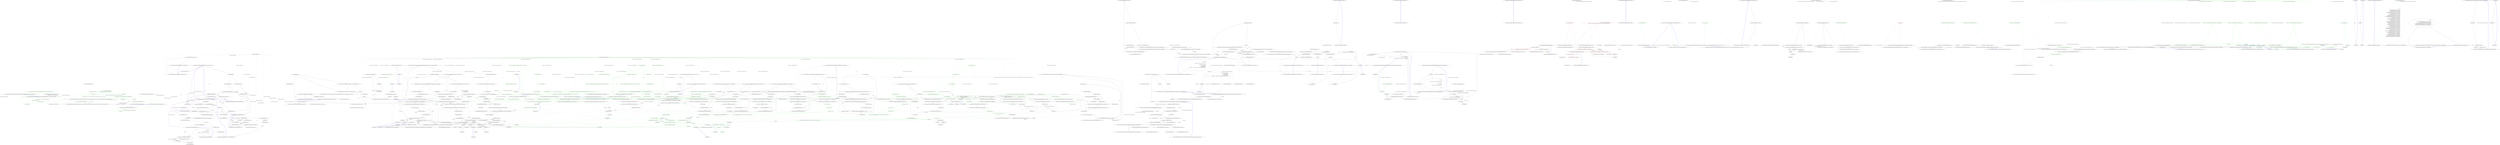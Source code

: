 digraph  {
n76 [label="Nancy.Responses.GenericFileResponse", span=""];
n77 [label=string, span=""];
n78 [label=long, span=""];
n0 [cluster="Nancy.Responses.GenericFileResponse.GenericFileResponse()", label="Entry Nancy.Responses.GenericFileResponse.GenericFileResponse()", span="29-29"];
n1 [cluster="Nancy.Responses.GenericFileResponse.GenericFileResponse()", label="SafePaths = new List<string>()", span="31-31"];
n2 [cluster="Nancy.Responses.GenericFileResponse.GenericFileResponse()", label="Exit Nancy.Responses.GenericFileResponse.GenericFileResponse()", span="29-29"];
n3 [cluster="System.Collections.Generic.List<T>.List()", label="Entry System.Collections.Generic.List<T>.List()", span="0-0"];
n4 [cluster="Nancy.Responses.GenericFileResponse.GenericFileResponse(string)", label="Entry Nancy.Responses.GenericFileResponse.GenericFileResponse(string)", span="40-40"];
n5 [cluster="Nancy.Responses.GenericFileResponse.GenericFileResponse(string)", label="Exit Nancy.Responses.GenericFileResponse.GenericFileResponse(string)", span="40-40"];
n6 [cluster="Nancy.Responses.GenericFileResponse.GenericFileResponse(string, Nancy.NancyContext)", label="Entry Nancy.Responses.GenericFileResponse.GenericFileResponse(string, Nancy.NancyContext)", span="52-52"];
n7 [cluster="Nancy.Responses.GenericFileResponse.GenericFileResponse(string, Nancy.NancyContext)", label="Exit Nancy.Responses.GenericFileResponse.GenericFileResponse(string, Nancy.NancyContext)", span="52-52"];
n8 [cluster="Nancy.Responses.GenericFileResponse.GenericFileResponse(string, string, Nancy.NancyContext)", label="Entry Nancy.Responses.GenericFileResponse.GenericFileResponse(string, string, Nancy.NancyContext)", span="64-64"];
n9 [cluster="Nancy.Responses.GenericFileResponse.GenericFileResponse(string, string, Nancy.NancyContext)", label="InitializeGenericFileResonse(filePath, contentType, context)", span="66-66"];
n10 [cluster="Nancy.Responses.GenericFileResponse.GenericFileResponse(string, string, Nancy.NancyContext)", label="Exit Nancy.Responses.GenericFileResponse.GenericFileResponse(string, string, Nancy.NancyContext)", span="64-64"];
n11 [cluster="Nancy.Responses.GenericFileResponse.InitializeGenericFileResonse(string, string, Nancy.NancyContext)", label="Entry Nancy.Responses.GenericFileResponse.InitializeGenericFileResonse(string, string, Nancy.NancyContext)", span="103-103"];
n12 [cluster="Nancy.Responses.GenericFileResponse.GetFileContent(string, long)", label="Entry Nancy.Responses.GenericFileResponse.GetFileContent(string, long)", span="75-75"];
n13 [cluster="Nancy.Responses.GenericFileResponse.GetFileContent(string, long)", label="return stream =>\r\n            {\r\n                using (var file = File.OpenRead(filePath))\r\n                {\r\n                    file.CopyTo(stream, (int)(length < BufferSize ? length : BufferSize));\r\n                }\r\n            };", span="77-83"];
n16 [cluster="lambda expression", label="var file = File.OpenRead(filePath)", span="79-79"];
n17 [cluster="lambda expression", label="file.CopyTo(stream, (int)(length < BufferSize ? length : BufferSize))", span="81-81"];
n14 [cluster="Nancy.Responses.GenericFileResponse.GetFileContent(string, long)", label="Exit Nancy.Responses.GenericFileResponse.GetFileContent(string, long)", span="75-75"];
n15 [cluster="lambda expression", label="Entry lambda expression", span="77-83"];
n19 [cluster="System.IO.File.OpenRead(string)", label="Entry System.IO.File.OpenRead(string)", span="0-0"];
n18 [cluster="lambda expression", label="Exit lambda expression", span="77-83"];
n20 [cluster="System.IO.Stream.CopyTo(System.IO.Stream, int)", label="Entry System.IO.Stream.CopyTo(System.IO.Stream, int)", span="0-0"];
n21 [cluster="Nancy.Responses.GenericFileResponse.IsSafeFilePath(string, string)", label="Entry Nancy.Responses.GenericFileResponse.IsSafeFilePath(string, string)", span="86-86"];
n22 [cluster="Nancy.Responses.GenericFileResponse.IsSafeFilePath(string, string)", label="!Path.HasExtension(filePath)", span="88-88"];
n24 [cluster="Nancy.Responses.GenericFileResponse.IsSafeFilePath(string, string)", label="!File.Exists(filePath)", span="93-93"];
n26 [cluster="Nancy.Responses.GenericFileResponse.IsSafeFilePath(string, string)", label="var fullPath = Path.GetFullPath(filePath)", span="98-98"];
n27 [cluster="Nancy.Responses.GenericFileResponse.IsSafeFilePath(string, string)", label="return fullPath.StartsWith(rootPath, StringComparison.OrdinalIgnoreCase);", span="100-100"];
n23 [cluster="Nancy.Responses.GenericFileResponse.IsSafeFilePath(string, string)", label="return false;", span="90-90"];
n29 [cluster="System.IO.Path.HasExtension(string)", label="Entry System.IO.Path.HasExtension(string)", span="0-0"];
n25 [cluster="Nancy.Responses.GenericFileResponse.IsSafeFilePath(string, string)", label="return false;", span="95-95"];
n30 [cluster="System.IO.File.Exists(string)", label="Entry System.IO.File.Exists(string)", span="0-0"];
n31 [cluster="System.IO.Path.GetFullPath(string)", label="Entry System.IO.Path.GetFullPath(string)", span="0-0"];
n28 [cluster="Nancy.Responses.GenericFileResponse.IsSafeFilePath(string, string)", label="Exit Nancy.Responses.GenericFileResponse.IsSafeFilePath(string, string)", span="86-86"];
n32 [cluster="string.StartsWith(string, System.StringComparison)", label="Entry string.StartsWith(string, System.StringComparison)", span="0-0"];
n33 [cluster="Nancy.Responses.GenericFileResponse.InitializeGenericFileResonse(string, string, Nancy.NancyContext)", label="string.IsNullOrEmpty(filePath)", span="105-105"];
n40 [cluster="Nancy.Responses.GenericFileResponse.InitializeGenericFileResonse(string, string, Nancy.NancyContext)", label="Path.IsPathRooted(filePath)", span="117-117"];
n41 [cluster="Nancy.Responses.GenericFileResponse.InitializeGenericFileResonse(string, string, Nancy.NancyContext)", label="fullPath = filePath", span="119-119"];
n42 [cluster="Nancy.Responses.GenericFileResponse.InitializeGenericFileResonse(string, string, Nancy.NancyContext)", label="fullPath = Path.Combine(rootPath, filePath)", span="123-123"];
n45 [cluster="Nancy.Responses.GenericFileResponse.InitializeGenericFileResonse(string, string, Nancy.NancyContext)", label="this.SetResponseValues(contentType, fullPath, context)", span="130-130"];
n34 [cluster="Nancy.Responses.GenericFileResponse.InitializeGenericFileResonse(string, string, Nancy.NancyContext)", label="StatusCode = HttpStatusCode.NotFound", span="107-107"];
n36 [cluster="Nancy.Responses.GenericFileResponse.InitializeGenericFileResonse(string, string, Nancy.NancyContext)", label="SafePaths == null || SafePaths.Count == 0", span="110-110"];
n49 [cluster="string.IsNullOrEmpty(string)", label="Entry string.IsNullOrEmpty(string)", span="0-0"];
n35 [cluster="Nancy.Responses.GenericFileResponse.InitializeGenericFileResonse(string, string, Nancy.NancyContext)", label="return;", span="108-108"];
n37 [cluster="Nancy.Responses.GenericFileResponse.InitializeGenericFileResonse(string, string, Nancy.NancyContext)", label="throw new InvalidOperationException(''No SafePaths defined.'');", span="112-112"];
n38 [cluster="Nancy.Responses.GenericFileResponse.InitializeGenericFileResonse(string, string, Nancy.NancyContext)", label=SafePaths, span="114-114"];
n39 [cluster="Nancy.Responses.GenericFileResponse.InitializeGenericFileResonse(string, string, Nancy.NancyContext)", label="string fullPath", span="116-116"];
n47 [cluster="Nancy.Responses.GenericFileResponse.InitializeGenericFileResonse(string, string, Nancy.NancyContext)", label="StatusCode = HttpStatusCode.NotFound", span="136-136"];
n43 [cluster="Nancy.Responses.GenericFileResponse.InitializeGenericFileResonse(string, string, Nancy.NancyContext)", label="IsSafeFilePath(rootPath, fullPath)", span="126-126"];
n51 [cluster="System.IO.Path.IsPathRooted(string)", label="Entry System.IO.Path.IsPathRooted(string)", span="0-0"];
n44 [cluster="Nancy.Responses.GenericFileResponse.InitializeGenericFileResonse(string, string, Nancy.NancyContext)", label="this.Filename = Path.GetFileName(fullPath)", span="128-128"];
n52 [cluster="System.IO.Path.Combine(string, string)", label="Entry System.IO.Path.Combine(string, string)", span="0-0"];
n53 [cluster="System.IO.Path.GetFileName(string)", label="Entry System.IO.Path.GetFileName(string)", span="0-0"];
n46 [cluster="Nancy.Responses.GenericFileResponse.InitializeGenericFileResonse(string, string, Nancy.NancyContext)", label="return;", span="132-132"];
n54 [cluster="Nancy.Responses.GenericFileResponse.SetResponseValues(string, string, Nancy.NancyContext)", label="Entry Nancy.Responses.GenericFileResponse.SetResponseValues(string, string, Nancy.NancyContext)", span="139-139"];
n48 [cluster="Nancy.Responses.GenericFileResponse.InitializeGenericFileResonse(string, string, Nancy.NancyContext)", label="Exit Nancy.Responses.GenericFileResponse.InitializeGenericFileResonse(string, string, Nancy.NancyContext)", span="103-103"];
n50 [cluster="System.InvalidOperationException.InvalidOperationException(string)", label="Entry System.InvalidOperationException.InvalidOperationException(string)", span="0-0"];
n55 [cluster="Nancy.Responses.GenericFileResponse.SetResponseValues(string, string, Nancy.NancyContext)", label="var fi = new FileInfo(fullPath)", span="142-142"];
n59 [cluster="Nancy.Responses.GenericFileResponse.SetResponseValues(string, string, Nancy.NancyContext)", label="CacheHelpers.ReturnNotModified(etag, lastWriteTimeUtc, context)", span="148-148"];
n67 [cluster="Nancy.Responses.GenericFileResponse.SetResponseValues(string, string, Nancy.NancyContext)", label="this.Contents = GetFileContent(fullPath, fi.Length)", span="162-162"];
n68 [cluster="Nancy.Responses.GenericFileResponse.SetResponseValues(string, string, Nancy.NancyContext)", label="this.ContentType = contentType", span="165-165"];
n56 [cluster="Nancy.Responses.GenericFileResponse.SetResponseValues(string, string, Nancy.NancyContext)", label="var lastWriteTimeUtc = fi.LastWriteTimeUtc", span="144-144"];
n71 [cluster="System.IO.FileInfo.FileInfo(string)", label="Entry System.IO.FileInfo.FileInfo(string)", span="0-0"];
n66 [cluster="Nancy.Responses.GenericFileResponse.SetResponseValues(string, string, Nancy.NancyContext)", label="fi.Length > 0", span="160-160"];
n57 [cluster="Nancy.Responses.GenericFileResponse.SetResponseValues(string, string, Nancy.NancyContext)", label="var etag = string.Concat(''\'''', lastWriteTimeUtc.Ticks.ToString(''x''), ''\'''')", span="145-145"];
n58 [cluster="Nancy.Responses.GenericFileResponse.SetResponseValues(string, string, Nancy.NancyContext)", label="var lastModified = lastWriteTimeUtc.ToString(''R'')", span="146-146"];
n72 [cluster="long.ToString(string)", label="Entry long.ToString(string)", span="0-0"];
n73 [cluster="string.Concat(string, string, string)", label="Entry string.Concat(string, string, string)", span="0-0"];
n64 [cluster="Nancy.Responses.GenericFileResponse.SetResponseValues(string, string, Nancy.NancyContext)", label="this.Headers[''ETag''] = etag", span="157-157"];
n74 [cluster="System.DateTime.ToString(string)", label="Entry System.DateTime.ToString(string)", span="0-0"];
n65 [cluster="Nancy.Responses.GenericFileResponse.SetResponseValues(string, string, Nancy.NancyContext)", label="this.Headers[''Last-Modified''] = lastModified", span="158-158"];
n60 [cluster="Nancy.Responses.GenericFileResponse.SetResponseValues(string, string, Nancy.NancyContext)", label="this.StatusCode = HttpStatusCode.NotModified", span="150-150"];
n75 [cluster="Nancy.Helpers.CacheHelpers.ReturnNotModified(string, System.DateTime?, Nancy.NancyContext)", label="Entry Nancy.Helpers.CacheHelpers.ReturnNotModified(string, System.DateTime?, Nancy.NancyContext)", span="18-18"];
n61 [cluster="Nancy.Responses.GenericFileResponse.SetResponseValues(string, string, Nancy.NancyContext)", label="this.ContentType = null", span="151-151"];
n62 [cluster="Nancy.Responses.GenericFileResponse.SetResponseValues(string, string, Nancy.NancyContext)", label="this.Contents = Response.NoBody", span="152-152"];
n63 [cluster="Nancy.Responses.GenericFileResponse.SetResponseValues(string, string, Nancy.NancyContext)", label="return;", span="154-154"];
n69 [cluster="Nancy.Responses.GenericFileResponse.SetResponseValues(string, string, Nancy.NancyContext)", label="this.StatusCode = HttpStatusCode.OK", span="166-166"];
n70 [cluster="Nancy.Responses.GenericFileResponse.SetResponseValues(string, string, Nancy.NancyContext)", label="Exit Nancy.Responses.GenericFileResponse.SetResponseValues(string, string, Nancy.NancyContext)", span="139-139"];
m0_3 [cluster="Nancy.Routing.DefaultMetadataModuleCatalog.ConfigureContainer()", file="DefaultMetadataModuleCatalog.cs", label="Entry Nancy.Routing.DefaultMetadataModuleCatalog.ConfigureContainer()", span="36-36"];
m0_16 [cluster="Nancy.Routing.DefaultMetadataModuleCatalog.ConfigureContainer()", file="DefaultMetadataModuleCatalog.cs", label="var container = new TinyIoCContainer()", span="38-38"];
m0_17 [cluster="Nancy.Routing.DefaultMetadataModuleCatalog.ConfigureContainer()", color=red, community=0, file="DefaultMetadataModuleCatalog.cs", label="23: AppDomainAssemblyTypeScanner.TypesOf<IMetadataModule>().ToArray()", span="40-40"];
m0_18 [cluster="Nancy.Routing.DefaultMetadataModuleCatalog.ConfigureContainer()", file="DefaultMetadataModuleCatalog.cs", label="container.Register(typeof(IMetadataModule), metadataModuleType, metadataModuleType.FullName).AsMultiInstance()", span="42-42"];
m0_19 [cluster="Nancy.Routing.DefaultMetadataModuleCatalog.ConfigureContainer()", file="DefaultMetadataModuleCatalog.cs", label="return container;", span="45-45"];
m0_20 [cluster="Nancy.Routing.DefaultMetadataModuleCatalog.ConfigureContainer()", file="DefaultMetadataModuleCatalog.cs", label="Exit Nancy.Routing.DefaultMetadataModuleCatalog.ConfigureContainer()", span="36-36"];
m0_8 [cluster="Nancy.Routing.DefaultMetadataModuleCatalog.GetMetadataModuleName(string)", file="DefaultMetadataModuleCatalog.cs", label="Entry Nancy.Routing.DefaultMetadataModuleCatalog.GetMetadataModuleName(string)", span="48-48"];
m0_26 [cluster="Nancy.Routing.DefaultMetadataModuleCatalog.GetMetadataModuleName(string)", color=red, community=0, file="DefaultMetadataModuleCatalog.cs", label="20: var i = moduleName.LastIndexOf(''Module'')", span="50-50"];
m0_27 [cluster="Nancy.Routing.DefaultMetadataModuleCatalog.GetMetadataModuleName(string)", color=red, community=0, file="DefaultMetadataModuleCatalog.cs", label="20: return moduleName.Substring(0, i) + ''MetadataModule'';", span="52-52"];
m0_28 [cluster="Nancy.Routing.DefaultMetadataModuleCatalog.GetMetadataModuleName(string)", file="DefaultMetadataModuleCatalog.cs", label="Exit Nancy.Routing.DefaultMetadataModuleCatalog.GetMetadataModuleName(string)", span="48-48"];
m0_21 [cluster="Nancy.TinyIoc.TinyIoCContainer.TinyIoCContainer()", file="DefaultMetadataModuleCatalog.cs", label="Entry Nancy.TinyIoc.TinyIoCContainer.TinyIoCContainer()", span="3068-3068"];
m0_23 [cluster="System.Collections.Generic.IEnumerable<TSource>.ToArray<TSource>()", file="DefaultMetadataModuleCatalog.cs", label="Entry System.Collections.Generic.IEnumerable<TSource>.ToArray<TSource>()", span="0-0"];
m0_30 [cluster="string.Substring(int, int)", file="DefaultMetadataModuleCatalog.cs", label="Entry string.Substring(int, int)", span="0-0"];
m0_15 [cluster="string.Compare(string, string, System.StringComparison)", file="DefaultMetadataModuleCatalog.cs", label="Entry string.Compare(string, string, System.StringComparison)", span="0-0"];
m0_22 [cluster="Nancy.Bootstrapper.AppDomainAssemblyTypeScanner.TypesOf<TType>()", file="DefaultMetadataModuleCatalog.cs", label="Entry Nancy.Bootstrapper.AppDomainAssemblyTypeScanner.TypesOf<TType>()", span="304-304"];
m0_14 [cluster="object.GetType()", file="DefaultMetadataModuleCatalog.cs", label="Entry object.GetType()", span="0-0"];
m0_24 [cluster="Nancy.TinyIoc.TinyIoCContainer.Register(System.Type, System.Type, string)", file="DefaultMetadataModuleCatalog.cs", label="Entry Nancy.TinyIoc.TinyIoCContainer.Register(System.Type, System.Type, string)", span="1203-1203"];
m0_25 [cluster="Nancy.TinyIoc.TinyIoCContainer.RegisterOptions.AsMultiInstance()", file="DefaultMetadataModuleCatalog.cs", label="Entry Nancy.TinyIoc.TinyIoCContainer.RegisterOptions.AsMultiInstance()", span="869-869"];
m0_0 [cluster="Nancy.Routing.DefaultMetadataModuleCatalog.DefaultMetadataModuleCatalog()", file="DefaultMetadataModuleCatalog.cs", label="Entry Nancy.Routing.DefaultMetadataModuleCatalog.DefaultMetadataModuleCatalog()", span="18-18"];
m0_1 [cluster="Nancy.Routing.DefaultMetadataModuleCatalog.DefaultMetadataModuleCatalog()", color=red, community=0, file="DefaultMetadataModuleCatalog.cs", label="36: this.container = ConfigureContainer()", span="20-20"];
m0_2 [cluster="Nancy.Routing.DefaultMetadataModuleCatalog.DefaultMetadataModuleCatalog()", file="DefaultMetadataModuleCatalog.cs", label="Exit Nancy.Routing.DefaultMetadataModuleCatalog.DefaultMetadataModuleCatalog()", span="18-18"];
m0_4 [cluster="Nancy.Routing.DefaultMetadataModuleCatalog.GetMetadataModule(System.Type)", file="DefaultMetadataModuleCatalog.cs", label="Entry Nancy.Routing.DefaultMetadataModuleCatalog.GetMetadataModule(System.Type)", span="28-28"];
m0_5 [cluster="Nancy.Routing.DefaultMetadataModuleCatalog.GetMetadataModule(System.Type)", color=red, community=0, file="DefaultMetadataModuleCatalog.cs", label="20: var metadataModuleName = GetMetadataModuleName(moduleType.FullName)", span="30-30"];
m0_6 [cluster="Nancy.Routing.DefaultMetadataModuleCatalog.GetMetadataModule(System.Type)", color=red, community=0, file="DefaultMetadataModuleCatalog.cs", label="27: return this.container.ResolveAll<IMetadataModule>()\r\n                .FirstOrDefault(m => string.Compare(m.GetType().FullName, metadataModuleName, StringComparison.OrdinalIgnoreCase) == 0);", span="32-33"];
m0_7 [cluster="Nancy.Routing.DefaultMetadataModuleCatalog.GetMetadataModule(System.Type)", file="DefaultMetadataModuleCatalog.cs", label="Exit Nancy.Routing.DefaultMetadataModuleCatalog.GetMetadataModule(System.Type)", span="28-28"];
m0_11 [cluster="lambda expression", file="DefaultMetadataModuleCatalog.cs", label="Entry lambda expression", span="33-33"];
m0_12 [cluster="lambda expression", color=red, community=0, file="DefaultMetadataModuleCatalog.cs", label="17: string.Compare(m.GetType().FullName, metadataModuleName, StringComparison.OrdinalIgnoreCase) == 0", span="33-33"];
m0_13 [cluster="lambda expression", file="DefaultMetadataModuleCatalog.cs", label="Exit lambda expression", span="33-33"];
m0_29 [cluster="string.LastIndexOf(string)", file="DefaultMetadataModuleCatalog.cs", label="Entry string.LastIndexOf(string)", span="0-0"];
m0_10 [cluster="Unk.FirstOrDefault", file="DefaultMetadataModuleCatalog.cs", label="Entry Unk.FirstOrDefault", span=""];
m0_9 [cluster="Nancy.TinyIoc.TinyIoCContainer.ResolveAll<ResolveType>()", file="DefaultMetadataModuleCatalog.cs", label="Entry Nancy.TinyIoc.TinyIoCContainer.ResolveAll<ResolveType>()", span="2364-2364"];
m0_31 [file="DefaultMetadataModuleCatalog.cs", label="Nancy.Routing.DefaultMetadataModuleCatalog", span=""];
m0_32 [file="DefaultMetadataModuleCatalog.cs", label=metadataModuleName, span=""];
m2_245 [cluster="Nancy.Tests.Unit.Sessions.CookieBasedSessionsFixture.Should_be_able_to_save_a_complex_object_to_session()", file="DefaultMetadataModuleConventionsFixture.cs", label="Entry Nancy.Tests.Unit.Sessions.CookieBasedSessionsFixture.Should_be_able_to_save_a_complex_object_to_session()", span="258-258"];
m2_249 [cluster="Nancy.Tests.Unit.Sessions.CookieBasedSessionsFixture.Should_be_able_to_save_a_complex_object_to_session()", file="DefaultMetadataModuleConventionsFixture.cs", label="var store = new CookieBasedSessions(this.rijndaelEncryptionProvider, this.defaultHmacProvider, new DefaultObjectSerializer())", span="263-263"];
m2_246 [cluster="Nancy.Tests.Unit.Sessions.CookieBasedSessionsFixture.Should_be_able_to_save_a_complex_object_to_session()", file="DefaultMetadataModuleConventionsFixture.cs", label="var response = new Response()", span="260-260"];
m2_251 [cluster="Nancy.Tests.Unit.Sessions.CookieBasedSessionsFixture.Should_be_able_to_save_a_complex_object_to_session()", file="DefaultMetadataModuleConventionsFixture.cs", label="store.Save(session, response)", span="266-266"];
m2_252 [cluster="Nancy.Tests.Unit.Sessions.CookieBasedSessionsFixture.Should_be_able_to_save_a_complex_object_to_session()", file="DefaultMetadataModuleConventionsFixture.cs", label="response.Cookies.Count.ShouldEqual(1)", span="268-268"];
m2_254 [cluster="Nancy.Tests.Unit.Sessions.CookieBasedSessionsFixture.Should_be_able_to_save_a_complex_object_to_session()", file="DefaultMetadataModuleConventionsFixture.cs", label="cookie.Name.ShouldEqual(CookieBasedSessions.GetCookieName())", span="270-270"];
m2_247 [cluster="Nancy.Tests.Unit.Sessions.CookieBasedSessionsFixture.Should_be_able_to_save_a_complex_object_to_session()", file="DefaultMetadataModuleConventionsFixture.cs", label="var session = new Session(new Dictionary<string, object>())", span="261-261"];
m2_253 [cluster="Nancy.Tests.Unit.Sessions.CookieBasedSessionsFixture.Should_be_able_to_save_a_complex_object_to_session()", file="DefaultMetadataModuleConventionsFixture.cs", label="var cookie = response.Cookies.First()", span="269-269"];
m2_248 [cluster="Nancy.Tests.Unit.Sessions.CookieBasedSessionsFixture.Should_be_able_to_save_a_complex_object_to_session()", file="DefaultMetadataModuleConventionsFixture.cs", label="var payload = new DefaultSessionObjectFormatterFixture.Payload(27, true, ''Test string'')", span="262-262"];
m2_250 [cluster="Nancy.Tests.Unit.Sessions.CookieBasedSessionsFixture.Should_be_able_to_save_a_complex_object_to_session()", file="DefaultMetadataModuleConventionsFixture.cs", label="session[''testObject''] = payload", span="264-264"];
m2_255 [cluster="Nancy.Tests.Unit.Sessions.CookieBasedSessionsFixture.Should_be_able_to_save_a_complex_object_to_session()", file="DefaultMetadataModuleConventionsFixture.cs", label="cookie.Value.ShouldNotBeNull()", span="271-271"];
m2_256 [cluster="Nancy.Tests.Unit.Sessions.CookieBasedSessionsFixture.Should_be_able_to_save_a_complex_object_to_session()", file="DefaultMetadataModuleConventionsFixture.cs", label="cookie.Value.ShouldNotBeEmpty()", span="272-272"];
m2_257 [cluster="Nancy.Tests.Unit.Sessions.CookieBasedSessionsFixture.Should_be_able_to_save_a_complex_object_to_session()", file="DefaultMetadataModuleConventionsFixture.cs", label="Exit Nancy.Tests.Unit.Sessions.CookieBasedSessionsFixture.Should_be_able_to_save_a_complex_object_to_session()", span="258-258"];
m2_274 [cluster="Nancy.Request.Request(string, string, string)", file="DefaultMetadataModuleConventionsFixture.cs", label="Entry Nancy.Request.Request(string, string, string)", span="27-27"];
m2_92 [cluster="Nancy.Tests.Unit.Sessions.CookieBasedSessionsFixture.Should_load_a_multi_valued_session()", file="DefaultMetadataModuleConventionsFixture.cs", label="Entry Nancy.Tests.Unit.Sessions.CookieBasedSessionsFixture.Should_load_a_multi_valued_session()", span="131-131"];
m2_93 [cluster="Nancy.Tests.Unit.Sessions.CookieBasedSessionsFixture.Should_load_a_multi_valued_session()", color=green, community=0, file="DefaultMetadataModuleConventionsFixture.cs", label="19: var request = CreateRequest(''encryptedkey1=value1;key2=value2'')", span="133-133"];
m2_94 [cluster="Nancy.Tests.Unit.Sessions.CookieBasedSessionsFixture.Should_load_a_multi_valued_session()", color=green, community=0, file="DefaultMetadataModuleConventionsFixture.cs", label="16: A.CallTo(() => this.fakeEncryptionProvider.Decrypt(''encryptedkey1=value1;key2=value2'')).Returns(''key1=value1;key2=value2'')", span="134-134"];
m2_95 [cluster="Nancy.Tests.Unit.Sessions.CookieBasedSessionsFixture.Should_load_a_multi_valued_session()", color=green, community=0, file="DefaultMetadataModuleConventionsFixture.cs", label="4: var session = cookieStore.Load(request)", span="136-136"];
m2_96 [cluster="Nancy.Tests.Unit.Sessions.CookieBasedSessionsFixture.Should_load_a_multi_valued_session()", color=green, community=0, file="DefaultMetadataModuleConventionsFixture.cs", label="3: session.Count.ShouldEqual(2)", span="138-138"];
m2_97 [cluster="Nancy.Tests.Unit.Sessions.CookieBasedSessionsFixture.Should_load_a_multi_valued_session()", color=green, community=0, file="DefaultMetadataModuleConventionsFixture.cs", label="4: session[''key1''].ShouldEqual(''value1'')", span="139-139"];
m2_98 [cluster="Nancy.Tests.Unit.Sessions.CookieBasedSessionsFixture.Should_load_a_multi_valued_session()", color=green, community=0, file="DefaultMetadataModuleConventionsFixture.cs", label="3: session[''key2''].ShouldEqual(''value2'')", span="140-140"];
m2_99 [cluster="Nancy.Tests.Unit.Sessions.CookieBasedSessionsFixture.Should_load_a_multi_valued_session()", file="DefaultMetadataModuleConventionsFixture.cs", label="Exit Nancy.Tests.Unit.Sessions.CookieBasedSessionsFixture.Should_load_a_multi_valued_session()", span="131-131"];
m2_80 [cluster="Nancy.Session.CookieBasedSessions.Load(Nancy.Request)", file="DefaultMetadataModuleConventionsFixture.cs", label="Entry Nancy.Session.CookieBasedSessions.Load(Nancy.Request)", span="131-131"];
m2_81 [cluster="Nancy.Tests.Unit.Sessions.CookieBasedSessionsFixture.Should_load_a_single_valued_session()", file="DefaultMetadataModuleConventionsFixture.cs", label="Entry Nancy.Tests.Unit.Sessions.CookieBasedSessionsFixture.Should_load_a_single_valued_session()", span="119-119"];
m2_82 [cluster="Nancy.Tests.Unit.Sessions.CookieBasedSessionsFixture.Should_load_a_single_valued_session()", color=green, community=0, file="DefaultMetadataModuleConventionsFixture.cs", label="19: var request = CreateRequest(''encryptedkey1=value1'')", span="121-121"];
m2_83 [cluster="Nancy.Tests.Unit.Sessions.CookieBasedSessionsFixture.Should_load_a_single_valued_session()", color=green, community=0, file="DefaultMetadataModuleConventionsFixture.cs", label="36: A.CallTo(() => this.fakeEncryptionProvider.Decrypt(''encryptedkey1=value1'')).Returns(''key1=value1;'')", span="122-122"];
m2_84 [cluster="Nancy.Tests.Unit.Sessions.CookieBasedSessionsFixture.Should_load_a_single_valued_session()", color=green, community=0, file="DefaultMetadataModuleConventionsFixture.cs", label="4: var session = cookieStore.Load(request)", span="124-124"];
m2_85 [cluster="Nancy.Tests.Unit.Sessions.CookieBasedSessionsFixture.Should_load_a_single_valued_session()", color=green, community=0, file="DefaultMetadataModuleConventionsFixture.cs", label="4: session.Count.ShouldEqual(1)", span="126-126"];
m2_86 [cluster="Nancy.Tests.Unit.Sessions.CookieBasedSessionsFixture.Should_load_a_single_valued_session()", color=green, community=0, file="DefaultMetadataModuleConventionsFixture.cs", label="3: session[''key1''].ShouldEqual(''value1'')", span="127-127"];
m2_87 [cluster="Nancy.Tests.Unit.Sessions.CookieBasedSessionsFixture.Should_load_a_single_valued_session()", file="DefaultMetadataModuleConventionsFixture.cs", label="Exit Nancy.Tests.Unit.Sessions.CookieBasedSessionsFixture.Should_load_a_single_valued_session()", span="119-119"];
m2_197 [cluster="Unk.MustHaveHappened", file="DefaultMetadataModuleConventionsFixture.cs", label="Entry Unk.MustHaveHappened", span=""];
m2_204 [cluster="Unk.Deserialize", file="DefaultMetadataModuleConventionsFixture.cs", label="Entry Unk.Deserialize", span=""];
m2_28 [cluster="Nancy.Tests.Unit.Sessions.CookieBasedSessionsFixture.Should_save_the_session_cookie()", file="DefaultMetadataModuleConventionsFixture.cs", label="Entry Nancy.Tests.Unit.Sessions.CookieBasedSessionsFixture.Should_save_the_session_cookie()", span="61-61"];
m2_29 [cluster="Nancy.Tests.Unit.Sessions.CookieBasedSessionsFixture.Should_save_the_session_cookie()", color=green, community=0, file="DefaultMetadataModuleConventionsFixture.cs", label="4: var response = new Response()", span="63-63"];
m2_30 [cluster="Nancy.Tests.Unit.Sessions.CookieBasedSessionsFixture.Should_save_the_session_cookie()", color=green, community=0, file="DefaultMetadataModuleConventionsFixture.cs", label="16: var session = new Session(new Dictionary<string, object>\r\n                                      {\r\n                                          {''key1'', ''val1''},                                          \r\n                                      })", span="64-67"];
m2_33 [cluster="Nancy.Tests.Unit.Sessions.CookieBasedSessionsFixture.Should_save_the_session_cookie()", color=green, community=0, file="DefaultMetadataModuleConventionsFixture.cs", label="4: cookieStore.Save(session, response)", span="71-71"];
m2_34 [cluster="Nancy.Tests.Unit.Sessions.CookieBasedSessionsFixture.Should_save_the_session_cookie()", color=green, community=0, file="DefaultMetadataModuleConventionsFixture.cs", label="16: response.Cookies.Count.ShouldEqual(1)", span="73-73"];
m2_35 [cluster="Nancy.Tests.Unit.Sessions.CookieBasedSessionsFixture.Should_save_the_session_cookie()", color=green, community=0, file="DefaultMetadataModuleConventionsFixture.cs", label="4: var cookie = response.Cookies.First()", span="74-74"];
m2_31 [cluster="Nancy.Tests.Unit.Sessions.CookieBasedSessionsFixture.Should_save_the_session_cookie()", color=green, community=0, file="DefaultMetadataModuleConventionsFixture.cs", label="4: session[''key2''] = ''val2''", span="68-68"];
m2_32 [cluster="Nancy.Tests.Unit.Sessions.CookieBasedSessionsFixture.Should_save_the_session_cookie()", color=green, community=0, file="DefaultMetadataModuleConventionsFixture.cs", label="16: A.CallTo(() => this.fakeEncryptionProvider.Encrypt(''key1=val1;key2=val2;'')).Returns(''encrypted=key1=val1;key2=val2;'')", span="69-69"];
m2_36 [cluster="Nancy.Tests.Unit.Sessions.CookieBasedSessionsFixture.Should_save_the_session_cookie()", color=green, community=0, file="DefaultMetadataModuleConventionsFixture.cs", label="9: cookie.Name.ShouldEqual(CookieBasedSessions.GetCookieName())", span="75-75"];
m2_37 [cluster="Nancy.Tests.Unit.Sessions.CookieBasedSessionsFixture.Should_save_the_session_cookie()", color=green, community=0, file="DefaultMetadataModuleConventionsFixture.cs", label="4: cookie.Value.ShouldEqual(''encrypted=key1=val1;key2=val2;'')", span="76-76"];
m2_38 [cluster="Nancy.Tests.Unit.Sessions.CookieBasedSessionsFixture.Should_save_the_session_cookie()", color=green, community=0, file="DefaultMetadataModuleConventionsFixture.cs", label="9: cookie.Expires.ShouldBeNull()", span="77-77"];
m2_39 [cluster="Nancy.Tests.Unit.Sessions.CookieBasedSessionsFixture.Should_save_the_session_cookie()", color=green, community=0, file="DefaultMetadataModuleConventionsFixture.cs", label="4: cookie.Path.ShouldBeNull()", span="78-78"];
m2_40 [cluster="Nancy.Tests.Unit.Sessions.CookieBasedSessionsFixture.Should_save_the_session_cookie()", color=green, community=0, file="DefaultMetadataModuleConventionsFixture.cs", label="9: cookie.Domain.ShouldBeNull()", span="79-79"];
m2_41 [cluster="Nancy.Tests.Unit.Sessions.CookieBasedSessionsFixture.Should_save_the_session_cookie()", file="DefaultMetadataModuleConventionsFixture.cs", label="Exit Nancy.Tests.Unit.Sessions.CookieBasedSessionsFixture.Should_save_the_session_cookie()", span="61-61"];
m2_12 [cluster="Nancy.Cryptography.DefaultHmacProvider.DefaultHmacProvider(Nancy.Cryptography.IKeyGenerator)", file="DefaultMetadataModuleConventionsFixture.cs", label="Entry Nancy.Cryptography.DefaultHmacProvider.DefaultHmacProvider(Nancy.Cryptography.IKeyGenerator)", span="29-29"];
m2_348 [cluster="System.Collections.Generic.Dictionary<TKey, TValue>.Dictionary(int)", file="DefaultMetadataModuleConventionsFixture.cs", label="Entry System.Collections.Generic.Dictionary<TKey, TValue>.Dictionary(int)", span="0-0"];
m2_356 [cluster="Nancy.Tests.Unit.Sessions.CookieBasedSessionsFixture.CreateRequestStream(System.IO.Stream)", file="DefaultMetadataModuleConventionsFixture.cs", label="Entry Nancy.Tests.Unit.Sessions.CookieBasedSessionsFixture.CreateRequestStream(System.IO.Stream)", span="405-405"];
m2_357 [cluster="Nancy.Tests.Unit.Sessions.CookieBasedSessionsFixture.CreateRequestStream(System.IO.Stream)", file="DefaultMetadataModuleConventionsFixture.cs", label="return RequestStream.FromStream(stream, 0, 1, true);", span="407-407"];
m2_358 [cluster="Nancy.Tests.Unit.Sessions.CookieBasedSessionsFixture.CreateRequestStream(System.IO.Stream)", file="DefaultMetadataModuleConventionsFixture.cs", label="Exit Nancy.Tests.Unit.Sessions.CookieBasedSessionsFixture.CreateRequestStream(System.IO.Stream)", span="405-405"];
m2_287 [cluster="Unk.Encrypt", file="DefaultMetadataModuleConventionsFixture.cs", label="Entry Unk.Encrypt", span=""];
m2_124 [cluster="Nancy.AfterPipeline.AfterPipeline()", file="DefaultMetadataModuleConventionsFixture.cs", label="Entry Nancy.AfterPipeline.AfterPipeline()", span="14-14"];
m2_299 [cluster="Nancy.Tests.Unit.Sessions.CookieBasedSessionsFixture.Should_load_valid_test_data()", file="DefaultMetadataModuleConventionsFixture.cs", label="Entry Nancy.Tests.Unit.Sessions.CookieBasedSessionsFixture.Should_load_valid_test_data()", span="325-325"];
m2_302 [cluster="Nancy.Tests.Unit.Sessions.CookieBasedSessionsFixture.Should_load_valid_test_data()", file="DefaultMetadataModuleConventionsFixture.cs", label="var store = new CookieBasedSessions(this.rijndaelEncryptionProvider, this.defaultHmacProvider, new DefaultObjectSerializer())", span="329-329"];
m2_306 [cluster="Nancy.Tests.Unit.Sessions.CookieBasedSessionsFixture.Should_load_valid_test_data()", file="DefaultMetadataModuleConventionsFixture.cs", label="result.Count.ShouldEqual(1)", span="335-335"];
m2_307 [cluster="Nancy.Tests.Unit.Sessions.CookieBasedSessionsFixture.Should_load_valid_test_data()", file="DefaultMetadataModuleConventionsFixture.cs", label="result.First().Value.ShouldBeOfType(typeof(DefaultSessionObjectFormatterFixture.Payload))", span="336-336"];
m2_304 [cluster="Nancy.Tests.Unit.Sessions.CookieBasedSessionsFixture.Should_load_valid_test_data()", file="DefaultMetadataModuleConventionsFixture.cs", label="request.Cookies.Add(CookieBasedSessions.GetCookieName(), inputValue)", span="331-331"];
m2_305 [cluster="Nancy.Tests.Unit.Sessions.CookieBasedSessionsFixture.Should_load_valid_test_data()", file="DefaultMetadataModuleConventionsFixture.cs", label="var result = store.Load(request)", span="333-333"];
m2_301 [cluster="Nancy.Tests.Unit.Sessions.CookieBasedSessionsFixture.Should_load_valid_test_data()", file="DefaultMetadataModuleConventionsFixture.cs", label="inputValue = HttpUtility.UrlEncode(inputValue)", span="328-328"];
m2_303 [cluster="Nancy.Tests.Unit.Sessions.CookieBasedSessionsFixture.Should_load_valid_test_data()", file="DefaultMetadataModuleConventionsFixture.cs", label="var request = new Request(''GET'', ''/'', ''http'')", span="330-330"];
m2_300 [cluster="Nancy.Tests.Unit.Sessions.CookieBasedSessionsFixture.Should_load_valid_test_data()", file="DefaultMetadataModuleConventionsFixture.cs", label="var inputValue = ValidHmac + ValidData", span="327-327"];
m2_308 [cluster="Nancy.Tests.Unit.Sessions.CookieBasedSessionsFixture.Should_load_valid_test_data()", file="DefaultMetadataModuleConventionsFixture.cs", label="Exit Nancy.Tests.Unit.Sessions.CookieBasedSessionsFixture.Should_load_valid_test_data()", span="325-325"];
m2_0 [cluster="Nancy.Tests.Unit.Sessions.CookieBasedSessionsFixture.CookieBasedSessionsFixture()", file="DefaultMetadataModuleConventionsFixture.cs", label="Entry Nancy.Tests.Unit.Sessions.CookieBasedSessionsFixture.CookieBasedSessionsFixture()", span="30-30"];
m2_1 [cluster="Nancy.Tests.Unit.Sessions.CookieBasedSessionsFixture.CookieBasedSessionsFixture()", color=green, community=0, file="DefaultMetadataModuleConventionsFixture.cs", label="1: this.fakeEncryptionProvider = A.Fake<IEncryptionProvider>()", span="32-32"];
m2_2 [cluster="Nancy.Tests.Unit.Sessions.CookieBasedSessionsFixture.CookieBasedSessionsFixture()", color=green, community=0, file="DefaultMetadataModuleConventionsFixture.cs", label="3: this.fakeHmacProvider = A.Fake<IHmacProvider>()", span="33-33"];
m2_3 [cluster="Nancy.Tests.Unit.Sessions.CookieBasedSessionsFixture.CookieBasedSessionsFixture()", color=green, community=0, file="DefaultMetadataModuleConventionsFixture.cs", label="1: this.cookieStore = new CookieBasedSessions(this.fakeEncryptionProvider, this.fakeHmacProvider, new Fakes.FakeObjectSerializer())", span="34-34"];
m2_4 [cluster="Nancy.Tests.Unit.Sessions.CookieBasedSessionsFixture.CookieBasedSessionsFixture()", color=green, community=0, file="DefaultMetadataModuleConventionsFixture.cs", label="17: this.rijndaelEncryptionProvider = new RijndaelEncryptionProvider(new PassphraseKeyGenerator(''password'', new byte[] { 1, 2, 3, 4, 5, 6, 7, 8 }, 1000))", span="36-36"];
m2_5 [cluster="Nancy.Tests.Unit.Sessions.CookieBasedSessionsFixture.CookieBasedSessionsFixture()", color=green, community=0, file="DefaultMetadataModuleConventionsFixture.cs", label="42: this.defaultHmacProvider = new DefaultHmacProvider(new PassphraseKeyGenerator(''anotherpassword'', new byte[] { 1, 2, 3, 4, 5, 6, 7, 8 }, 1000))", span="37-37"];
m2_6 [cluster="Nancy.Tests.Unit.Sessions.CookieBasedSessionsFixture.CookieBasedSessionsFixture()", file="DefaultMetadataModuleConventionsFixture.cs", label="Exit Nancy.Tests.Unit.Sessions.CookieBasedSessionsFixture.CookieBasedSessionsFixture()", span="30-30"];
m2_59 [cluster="Nancy.Session.Session.Session()", file="DefaultMetadataModuleConventionsFixture.cs", label="Entry Nancy.Session.Session.Session()", span="10-10"];
m2_20 [cluster="object.ShouldEqual(object)", file="DefaultMetadataModuleConventionsFixture.cs", label="Entry object.ShouldEqual(object)", span="80-80"];
m2_7 [cluster="Unk.>", file="DefaultMetadataModuleConventionsFixture.cs", label="Entry Unk.>", span=""];
m2_113 [cluster="Nancy.Tests.Unit.Sessions.CookieBasedSessionsFixture.Should_add_pre_and_post_hooks_when_enabled()", file="DefaultMetadataModuleConventionsFixture.cs", label="Entry Nancy.Tests.Unit.Sessions.CookieBasedSessionsFixture.Should_add_pre_and_post_hooks_when_enabled()", span="156-156"];
m2_114 [cluster="Nancy.Tests.Unit.Sessions.CookieBasedSessionsFixture.Should_add_pre_and_post_hooks_when_enabled()", color=green, community=0, file="DefaultMetadataModuleConventionsFixture.cs", label="38: var beforePipeline = new BeforePipeline()", span="158-158"];
m2_115 [cluster="Nancy.Tests.Unit.Sessions.CookieBasedSessionsFixture.Should_add_pre_and_post_hooks_when_enabled()", color=green, community=0, file="DefaultMetadataModuleConventionsFixture.cs", label="6: var afterPipeline = new AfterPipeline()", span="159-159"];
m2_117 [cluster="Nancy.Tests.Unit.Sessions.CookieBasedSessionsFixture.Should_add_pre_and_post_hooks_when_enabled()", color=green, community=0, file="DefaultMetadataModuleConventionsFixture.cs", label="16: A.CallTo(() => hooks.BeforeRequest).Returns(beforePipeline)", span="161-161"];
m2_120 [cluster="Nancy.Tests.Unit.Sessions.CookieBasedSessionsFixture.Should_add_pre_and_post_hooks_when_enabled()", color=green, community=0, file="DefaultMetadataModuleConventionsFixture.cs", label="6: beforePipeline.PipelineDelegates.Count().ShouldEqual(1)", span="166-166"];
m2_116 [cluster="Nancy.Tests.Unit.Sessions.CookieBasedSessionsFixture.Should_add_pre_and_post_hooks_when_enabled()", color=green, community=0, file="DefaultMetadataModuleConventionsFixture.cs", label="18: var hooks = A.Fake<IApplicationPipelines>()", span="160-160"];
m2_118 [cluster="Nancy.Tests.Unit.Sessions.CookieBasedSessionsFixture.Should_add_pre_and_post_hooks_when_enabled()", color=green, community=0, file="DefaultMetadataModuleConventionsFixture.cs", label="18: A.CallTo(() => hooks.AfterRequest).Returns(afterPipeline)", span="162-162"];
m2_121 [cluster="Nancy.Tests.Unit.Sessions.CookieBasedSessionsFixture.Should_add_pre_and_post_hooks_when_enabled()", color=green, community=0, file="DefaultMetadataModuleConventionsFixture.cs", label="38: afterPipeline.PipelineItems.Count().ShouldEqual(1)", span="167-167"];
m2_119 [cluster="Nancy.Tests.Unit.Sessions.CookieBasedSessionsFixture.Should_add_pre_and_post_hooks_when_enabled()", color=green, community=0, file="DefaultMetadataModuleConventionsFixture.cs", label="38: CookieBasedSessions.Enable(hooks, new CryptographyConfiguration(this.fakeEncryptionProvider, this.fakeHmacProvider))", span="164-164"];
m2_122 [cluster="Nancy.Tests.Unit.Sessions.CookieBasedSessionsFixture.Should_add_pre_and_post_hooks_when_enabled()", file="DefaultMetadataModuleConventionsFixture.cs", label="Exit Nancy.Tests.Unit.Sessions.CookieBasedSessionsFixture.Should_add_pre_and_post_hooks_when_enabled()", span="156-156"];
m2_123 [cluster="Nancy.BeforePipeline.BeforePipeline()", file="DefaultMetadataModuleConventionsFixture.cs", label="Entry Nancy.BeforePipeline.BeforePipeline()", span="16-16"];
m2_205 [cluster="Nancy.Tests.Unit.Sessions.CookieBasedSessionsFixture.Should_call_the_formatter_on_save()", file="DefaultMetadataModuleConventionsFixture.cs", label="Entry Nancy.Tests.Unit.Sessions.CookieBasedSessionsFixture.Should_call_the_formatter_on_save()", span="225-225"];
m2_210 [cluster="Nancy.Tests.Unit.Sessions.CookieBasedSessionsFixture.Should_call_the_formatter_on_save()", file="DefaultMetadataModuleConventionsFixture.cs", label="var store = new CookieBasedSessions(this.fakeEncryptionProvider, this.fakeHmacProvider, fakeFormatter)", span="231-231"];
m2_209 [cluster="Nancy.Tests.Unit.Sessions.CookieBasedSessionsFixture.Should_call_the_formatter_on_save()", file="DefaultMetadataModuleConventionsFixture.cs", label="var fakeFormatter = A.Fake<IObjectSerializer>()", span="230-230"];
m2_206 [cluster="Nancy.Tests.Unit.Sessions.CookieBasedSessionsFixture.Should_call_the_formatter_on_save()", file="DefaultMetadataModuleConventionsFixture.cs", label="var response = new Response()", span="227-227"];
m2_211 [cluster="Nancy.Tests.Unit.Sessions.CookieBasedSessionsFixture.Should_call_the_formatter_on_save()", file="DefaultMetadataModuleConventionsFixture.cs", label="store.Save(session, response)", span="233-233"];
m2_207 [cluster="Nancy.Tests.Unit.Sessions.CookieBasedSessionsFixture.Should_call_the_formatter_on_save()", file="DefaultMetadataModuleConventionsFixture.cs", label="var session = new Session(new Dictionary<string, object>())", span="228-228"];
m2_212 [cluster="Nancy.Tests.Unit.Sessions.CookieBasedSessionsFixture.Should_call_the_formatter_on_save()", file="DefaultMetadataModuleConventionsFixture.cs", label="A.CallTo(() => fakeFormatter.Serialize(''value1'')).MustHaveHappened(Repeated.Exactly.Once)", span="235-235"];
m2_208 [cluster="Nancy.Tests.Unit.Sessions.CookieBasedSessionsFixture.Should_call_the_formatter_on_save()", file="DefaultMetadataModuleConventionsFixture.cs", label="session[''key1''] = ''value1''", span="229-229"];
m2_213 [cluster="Nancy.Tests.Unit.Sessions.CookieBasedSessionsFixture.Should_call_the_formatter_on_save()", file="DefaultMetadataModuleConventionsFixture.cs", label="Exit Nancy.Tests.Unit.Sessions.CookieBasedSessionsFixture.Should_call_the_formatter_on_save()", span="225-225"];
m2_232 [cluster="Unk.WithSerializer", file="DefaultMetadataModuleConventionsFixture.cs", label="Entry Unk.WithSerializer", span=""];
m2_258 [cluster="Nancy.Tests.Unit.Sessions.DefaultSessionObjectFormatterFixture.Payload.Payload(int, bool, string)", file="DefaultMetadataModuleConventionsFixture.cs", label="Entry Nancy.Tests.Unit.Sessions.DefaultSessionObjectFormatterFixture.Payload.Payload(int, bool, string)", span="81-81"];
m2_134 [cluster="Nancy.Tests.Unit.Sessions.CookieBasedSessionsFixture.Should_only_not_add_response_cookie_if_it_has_not_changed()", file="DefaultMetadataModuleConventionsFixture.cs", label="Entry Nancy.Tests.Unit.Sessions.CookieBasedSessionsFixture.Should_only_not_add_response_cookie_if_it_has_not_changed()", span="171-171"];
m2_140 [cluster="Nancy.Tests.Unit.Sessions.CookieBasedSessionsFixture.Should_only_not_add_response_cookie_if_it_has_not_changed()", file="DefaultMetadataModuleConventionsFixture.cs", label="CookieBasedSessions.Enable(hooks, new CryptographyConfiguration(this.fakeEncryptionProvider, this.fakeHmacProvider)).WithSerializer(new Fakes.FakeObjectSerializer())", span="178-178"];
m2_141 [cluster="Nancy.Tests.Unit.Sessions.CookieBasedSessionsFixture.Should_only_not_add_response_cookie_if_it_has_not_changed()", file="DefaultMetadataModuleConventionsFixture.cs", label="var request = CreateRequest(''encryptedkey1=value1'')", span="179-179"];
m2_142 [cluster="Nancy.Tests.Unit.Sessions.CookieBasedSessionsFixture.Should_only_not_add_response_cookie_if_it_has_not_changed()", file="DefaultMetadataModuleConventionsFixture.cs", label="A.CallTo(() => this.fakeEncryptionProvider.Decrypt(''encryptedkey1=value1'')).Returns(''key1=value1;'')", span="180-180"];
m2_137 [cluster="Nancy.Tests.Unit.Sessions.CookieBasedSessionsFixture.Should_only_not_add_response_cookie_if_it_has_not_changed()", file="DefaultMetadataModuleConventionsFixture.cs", label="var hooks = A.Fake<IApplicationPipelines>()", span="175-175"];
m2_143 [cluster="Nancy.Tests.Unit.Sessions.CookieBasedSessionsFixture.Should_only_not_add_response_cookie_if_it_has_not_changed()", file="DefaultMetadataModuleConventionsFixture.cs", label="var response = A.Fake<Response>()", span="181-181"];
m2_138 [cluster="Nancy.Tests.Unit.Sessions.CookieBasedSessionsFixture.Should_only_not_add_response_cookie_if_it_has_not_changed()", file="DefaultMetadataModuleConventionsFixture.cs", label="A.CallTo(() => hooks.BeforeRequest).Returns(beforePipeline)", span="176-176"];
m2_139 [cluster="Nancy.Tests.Unit.Sessions.CookieBasedSessionsFixture.Should_only_not_add_response_cookie_if_it_has_not_changed()", file="DefaultMetadataModuleConventionsFixture.cs", label="A.CallTo(() => hooks.AfterRequest).Returns(afterPipeline)", span="177-177"];
m2_135 [cluster="Nancy.Tests.Unit.Sessions.CookieBasedSessionsFixture.Should_only_not_add_response_cookie_if_it_has_not_changed()", file="DefaultMetadataModuleConventionsFixture.cs", label="var beforePipeline = new BeforePipeline()", span="173-173"];
m2_136 [cluster="Nancy.Tests.Unit.Sessions.CookieBasedSessionsFixture.Should_only_not_add_response_cookie_if_it_has_not_changed()", file="DefaultMetadataModuleConventionsFixture.cs", label="var afterPipeline = new AfterPipeline()", span="174-174"];
m2_144 [cluster="Nancy.Tests.Unit.Sessions.CookieBasedSessionsFixture.Should_only_not_add_response_cookie_if_it_has_not_changed()", file="DefaultMetadataModuleConventionsFixture.cs", label="var nancyContext = new NancyContext() { Request = request, Response = response }", span="182-182"];
m2_147 [cluster="Nancy.Tests.Unit.Sessions.CookieBasedSessionsFixture.Should_only_not_add_response_cookie_if_it_has_not_changed()", file="DefaultMetadataModuleConventionsFixture.cs", label="response.Cookies.Count.ShouldEqual(0)", span="187-187"];
m2_145 [cluster="Nancy.Tests.Unit.Sessions.CookieBasedSessionsFixture.Should_only_not_add_response_cookie_if_it_has_not_changed()", file="DefaultMetadataModuleConventionsFixture.cs", label="beforePipeline.Invoke(nancyContext)", span="183-183"];
m2_146 [cluster="Nancy.Tests.Unit.Sessions.CookieBasedSessionsFixture.Should_only_not_add_response_cookie_if_it_has_not_changed()", file="DefaultMetadataModuleConventionsFixture.cs", label="afterPipeline.Invoke(nancyContext)", span="185-185"];
m2_148 [cluster="Nancy.Tests.Unit.Sessions.CookieBasedSessionsFixture.Should_only_not_add_response_cookie_if_it_has_not_changed()", file="DefaultMetadataModuleConventionsFixture.cs", label="Exit Nancy.Tests.Unit.Sessions.CookieBasedSessionsFixture.Should_only_not_add_response_cookie_if_it_has_not_changed()", span="171-171"];
m2_288 [cluster="Nancy.Tests.Unit.Sessions.CookieBasedSessionsFixture.Should_generate_hmac()", file="DefaultMetadataModuleConventionsFixture.cs", label="Entry Nancy.Tests.Unit.Sessions.CookieBasedSessionsFixture.Should_generate_hmac()", span="309-309"];
m2_292 [cluster="Nancy.Tests.Unit.Sessions.CookieBasedSessionsFixture.Should_generate_hmac()", file="DefaultMetadataModuleConventionsFixture.cs", label="cookieStore.Save(session, response)", span="318-318"];
m2_293 [cluster="Nancy.Tests.Unit.Sessions.CookieBasedSessionsFixture.Should_generate_hmac()", file="DefaultMetadataModuleConventionsFixture.cs", label="A.CallTo(() => this.fakeHmacProvider.GenerateHmac(A<string>.Ignored))\r\n                .MustHaveHappened(Repeated.Exactly.Once)", span="320-321"];
m2_289 [cluster="Nancy.Tests.Unit.Sessions.CookieBasedSessionsFixture.Should_generate_hmac()", file="DefaultMetadataModuleConventionsFixture.cs", label="var response = new Response()", span="311-311"];
m2_290 [cluster="Nancy.Tests.Unit.Sessions.CookieBasedSessionsFixture.Should_generate_hmac()", file="DefaultMetadataModuleConventionsFixture.cs", label="var session = new Session(new Dictionary<string, object>\r\n                                      {\r\n                                          {''key1'', ''val1''},                                          \r\n                                      })", span="312-315"];
m2_291 [cluster="Nancy.Tests.Unit.Sessions.CookieBasedSessionsFixture.Should_generate_hmac()", file="DefaultMetadataModuleConventionsFixture.cs", label="session[''key2''] = ''val2''", span="316-316"];
m2_294 [cluster="Nancy.Tests.Unit.Sessions.CookieBasedSessionsFixture.Should_generate_hmac()", file="DefaultMetadataModuleConventionsFixture.cs", label="Exit Nancy.Tests.Unit.Sessions.CookieBasedSessionsFixture.Should_generate_hmac()", span="309-309"];
m2_259 [cluster="Nancy.DefaultObjectSerializer.DefaultObjectSerializer()", file="DefaultMetadataModuleConventionsFixture.cs", label="Entry Nancy.DefaultObjectSerializer.DefaultObjectSerializer()", span="6-6"];
m2_13 [cluster="Nancy.Tests.Unit.Sessions.CookieBasedSessionsFixture.Should_save_nothing_if_the_session_is_null()", file="DefaultMetadataModuleConventionsFixture.cs", label="Entry Nancy.Tests.Unit.Sessions.CookieBasedSessionsFixture.Should_save_nothing_if_the_session_is_null()", span="41-41"];
m2_14 [cluster="Nancy.Tests.Unit.Sessions.CookieBasedSessionsFixture.Should_save_nothing_if_the_session_is_null()", color=green, community=0, file="DefaultMetadataModuleConventionsFixture.cs", label="40: var response = new Response()", span="43-43"];
m2_15 [cluster="Nancy.Tests.Unit.Sessions.CookieBasedSessionsFixture.Should_save_nothing_if_the_session_is_null()", color=green, community=0, file="DefaultMetadataModuleConventionsFixture.cs", label="40: cookieStore.Save(null, response)", span="45-45"];
m2_16 [cluster="Nancy.Tests.Unit.Sessions.CookieBasedSessionsFixture.Should_save_nothing_if_the_session_is_null()", color=green, community=0, file="DefaultMetadataModuleConventionsFixture.cs", label="41: response.Cookies.Count.ShouldEqual(0)", span="47-47"];
m2_17 [cluster="Nancy.Tests.Unit.Sessions.CookieBasedSessionsFixture.Should_save_nothing_if_the_session_is_null()", file="DefaultMetadataModuleConventionsFixture.cs", label="Exit Nancy.Tests.Unit.Sessions.CookieBasedSessionsFixture.Should_save_nothing_if_the_session_is_null()", span="41-41"];
m2_79 [cluster="Nancy.Tests.Unit.Sessions.CookieBasedSessionsFixture.CreateRequest(string, bool)", file="DefaultMetadataModuleConventionsFixture.cs", label="Entry Nancy.Tests.Unit.Sessions.CookieBasedSessionsFixture.CreateRequest(string, bool)", span="381-381"];
m2_345 [cluster="Nancy.Tests.Unit.Sessions.CookieBasedSessionsFixture.CreateRequest(string, bool)", file="DefaultMetadataModuleConventionsFixture.cs", label="cookieStore.Load(request)", span="394-394"];
m2_342 [cluster="Nancy.Tests.Unit.Sessions.CookieBasedSessionsFixture.CreateRequest(string, bool)", file="DefaultMetadataModuleConventionsFixture.cs", label="headers.Add(''cookie'', new[] { CookieBasedSessions.GetCookieName()+ ''='' + HttpUtility.UrlEncode(sessionValue) })", span="387-387"];
m2_340 [cluster="Nancy.Tests.Unit.Sessions.CookieBasedSessionsFixture.CreateRequest(string, bool)", file="DefaultMetadataModuleConventionsFixture.cs", label="var headers = new Dictionary<string, IEnumerable<string>>(1)", span="383-383"];
m2_341 [cluster="Nancy.Tests.Unit.Sessions.CookieBasedSessionsFixture.CreateRequest(string, bool)", file="DefaultMetadataModuleConventionsFixture.cs", label="!string.IsNullOrEmpty(sessionValue)", span="385-385"];
m2_344 [cluster="Nancy.Tests.Unit.Sessions.CookieBasedSessionsFixture.CreateRequest(string, bool)", file="DefaultMetadataModuleConventionsFixture.cs", label=load, span="392-392"];
m2_343 [cluster="Nancy.Tests.Unit.Sessions.CookieBasedSessionsFixture.CreateRequest(string, bool)", file="DefaultMetadataModuleConventionsFixture.cs", label="var request = new Request(''GET'', ''http://goku.power:9001/'', headers, CreateRequestStream(), ''http'')", span="390-390"];
m2_346 [cluster="Nancy.Tests.Unit.Sessions.CookieBasedSessionsFixture.CreateRequest(string, bool)", file="DefaultMetadataModuleConventionsFixture.cs", label="return request;", span="397-397"];
m2_347 [cluster="Nancy.Tests.Unit.Sessions.CookieBasedSessionsFixture.CreateRequest(string, bool)", file="DefaultMetadataModuleConventionsFixture.cs", label="Exit Nancy.Tests.Unit.Sessions.CookieBasedSessionsFixture.CreateRequest(string, bool)", span="381-381"];
m2_188 [cluster="Nancy.Tests.Unit.Sessions.CookieBasedSessionsFixture.Should_call_formatter_on_load()", file="DefaultMetadataModuleConventionsFixture.cs", label="Entry Nancy.Tests.Unit.Sessions.CookieBasedSessionsFixture.Should_call_formatter_on_load()", span="212-212"];
m2_190 [cluster="Nancy.Tests.Unit.Sessions.CookieBasedSessionsFixture.Should_call_formatter_on_load()", file="DefaultMetadataModuleConventionsFixture.cs", label="A.CallTo(() => this.fakeEncryptionProvider.Decrypt(''encryptedkey1=value1'')).Returns(''key1=value1;'')", span="215-215"];
m2_191 [cluster="Nancy.Tests.Unit.Sessions.CookieBasedSessionsFixture.Should_call_formatter_on_load()", file="DefaultMetadataModuleConventionsFixture.cs", label="var store = new CookieBasedSessions(this.fakeEncryptionProvider, this.fakeHmacProvider, fakeFormatter)", span="216-216"];
m2_192 [cluster="Nancy.Tests.Unit.Sessions.CookieBasedSessionsFixture.Should_call_formatter_on_load()", file="DefaultMetadataModuleConventionsFixture.cs", label="var request = CreateRequest(''encryptedkey1=value1'', false)", span="217-217"];
m2_189 [cluster="Nancy.Tests.Unit.Sessions.CookieBasedSessionsFixture.Should_call_formatter_on_load()", file="DefaultMetadataModuleConventionsFixture.cs", label="var fakeFormatter = A.Fake<IObjectSerializer>()", span="214-214"];
m2_194 [cluster="Nancy.Tests.Unit.Sessions.CookieBasedSessionsFixture.Should_call_formatter_on_load()", file="DefaultMetadataModuleConventionsFixture.cs", label="A.CallTo(() => fakeFormatter.Deserialize(''value1'')).MustHaveHappened(Repeated.Exactly.Once)", span="221-221"];
m2_193 [cluster="Nancy.Tests.Unit.Sessions.CookieBasedSessionsFixture.Should_call_formatter_on_load()", file="DefaultMetadataModuleConventionsFixture.cs", label="store.Load(request)", span="219-219"];
m2_195 [cluster="Nancy.Tests.Unit.Sessions.CookieBasedSessionsFixture.Should_call_formatter_on_load()", file="DefaultMetadataModuleConventionsFixture.cs", label="Exit Nancy.Tests.Unit.Sessions.CookieBasedSessionsFixture.Should_call_formatter_on_load()", span="212-212"];
m2_330 [cluster="Nancy.Tests.Unit.Sessions.CookieBasedSessionsFixture.Should_return_blank_session_if_encrypted_data_modified()", file="DefaultMetadataModuleConventionsFixture.cs", label="Entry Nancy.Tests.Unit.Sessions.CookieBasedSessionsFixture.Should_return_blank_session_if_encrypted_data_modified()", span="368-368"];
m2_333 [cluster="Nancy.Tests.Unit.Sessions.CookieBasedSessionsFixture.Should_return_blank_session_if_encrypted_data_modified()", file="DefaultMetadataModuleConventionsFixture.cs", label="var store = new CookieBasedSessions(this.rijndaelEncryptionProvider, this.defaultHmacProvider, new DefaultObjectSerializer())", span="372-372"];
m2_337 [cluster="Nancy.Tests.Unit.Sessions.CookieBasedSessionsFixture.Should_return_blank_session_if_encrypted_data_modified()", file="DefaultMetadataModuleConventionsFixture.cs", label="result.Count.ShouldEqual(0)", span="378-378"];
m2_335 [cluster="Nancy.Tests.Unit.Sessions.CookieBasedSessionsFixture.Should_return_blank_session_if_encrypted_data_modified()", file="DefaultMetadataModuleConventionsFixture.cs", label="request.Cookies.Add(CookieBasedSessions.GetCookieName(), inputValue)", span="374-374"];
m2_336 [cluster="Nancy.Tests.Unit.Sessions.CookieBasedSessionsFixture.Should_return_blank_session_if_encrypted_data_modified()", file="DefaultMetadataModuleConventionsFixture.cs", label="var result = store.Load(request)", span="376-376"];
m2_332 [cluster="Nancy.Tests.Unit.Sessions.CookieBasedSessionsFixture.Should_return_blank_session_if_encrypted_data_modified()", file="DefaultMetadataModuleConventionsFixture.cs", label="inputValue = HttpUtility.UrlEncode(inputValue)", span="371-371"];
m2_334 [cluster="Nancy.Tests.Unit.Sessions.CookieBasedSessionsFixture.Should_return_blank_session_if_encrypted_data_modified()", file="DefaultMetadataModuleConventionsFixture.cs", label="var request = new Request(''GET'', ''/'', ''http'')", span="373-373"];
m2_331 [cluster="Nancy.Tests.Unit.Sessions.CookieBasedSessionsFixture.Should_return_blank_session_if_encrypted_data_modified()", file="DefaultMetadataModuleConventionsFixture.cs", label="var inputValue = ValidHmac + ValidData.Substring(0, ValidData.Length - 1) + ''Z''", span="370-370"];
m2_338 [cluster="Nancy.Tests.Unit.Sessions.CookieBasedSessionsFixture.Should_return_blank_session_if_encrypted_data_modified()", file="DefaultMetadataModuleConventionsFixture.cs", label="Exit Nancy.Tests.Unit.Sessions.CookieBasedSessionsFixture.Should_return_blank_session_if_encrypted_data_modified()", span="368-368"];
m2_275 [cluster="Nancy.Helpers.HttpUtility.UrlEncode(string)", file="DefaultMetadataModuleConventionsFixture.cs", label="Entry Nancy.Helpers.HttpUtility.UrlEncode(string)", span="373-373"];
m2_74 [cluster="Nancy.Tests.Unit.Sessions.CookieBasedSessionsFixture.Should_load_an_empty_session_if_no_session_cookie_exists()", file="DefaultMetadataModuleConventionsFixture.cs", label="Entry Nancy.Tests.Unit.Sessions.CookieBasedSessionsFixture.Should_load_an_empty_session_if_no_session_cookie_exists()", span="109-109"];
m2_75 [cluster="Nancy.Tests.Unit.Sessions.CookieBasedSessionsFixture.Should_load_an_empty_session_if_no_session_cookie_exists()", color=green, community=0, file="DefaultMetadataModuleConventionsFixture.cs", label="2: var request = CreateRequest(null)", span="111-111"];
m2_76 [cluster="Nancy.Tests.Unit.Sessions.CookieBasedSessionsFixture.Should_load_an_empty_session_if_no_session_cookie_exists()", color=green, community=0, file="DefaultMetadataModuleConventionsFixture.cs", label="26: var result = cookieStore.Load(request)", span="113-113"];
m2_77 [cluster="Nancy.Tests.Unit.Sessions.CookieBasedSessionsFixture.Should_load_an_empty_session_if_no_session_cookie_exists()", color=green, community=0, file="DefaultMetadataModuleConventionsFixture.cs", label="3: result.Count.ShouldEqual(0)", span="115-115"];
m2_78 [cluster="Nancy.Tests.Unit.Sessions.CookieBasedSessionsFixture.Should_load_an_empty_session_if_no_session_cookie_exists()", file="DefaultMetadataModuleConventionsFixture.cs", label="Exit Nancy.Tests.Unit.Sessions.CookieBasedSessionsFixture.Should_load_an_empty_session_if_no_session_cookie_exists()", span="109-109"];
m2_311 [cluster="Nancy.Tests.Unit.Sessions.CookieBasedSessionsFixture.Should_return_blank_session_if_hmac_changed()", file="DefaultMetadataModuleConventionsFixture.cs", label="Entry Nancy.Tests.Unit.Sessions.CookieBasedSessionsFixture.Should_return_blank_session_if_hmac_changed()", span="340-340"];
m2_314 [cluster="Nancy.Tests.Unit.Sessions.CookieBasedSessionsFixture.Should_return_blank_session_if_hmac_changed()", file="DefaultMetadataModuleConventionsFixture.cs", label="var store = new CookieBasedSessions(this.rijndaelEncryptionProvider, this.defaultHmacProvider, new DefaultObjectSerializer())", span="344-344"];
m2_318 [cluster="Nancy.Tests.Unit.Sessions.CookieBasedSessionsFixture.Should_return_blank_session_if_hmac_changed()", file="DefaultMetadataModuleConventionsFixture.cs", label="result.Count.ShouldEqual(0)", span="350-350"];
m2_316 [cluster="Nancy.Tests.Unit.Sessions.CookieBasedSessionsFixture.Should_return_blank_session_if_hmac_changed()", file="DefaultMetadataModuleConventionsFixture.cs", label="request.Cookies.Add(CookieBasedSessions.GetCookieName(), inputValue)", span="346-346"];
m2_317 [cluster="Nancy.Tests.Unit.Sessions.CookieBasedSessionsFixture.Should_return_blank_session_if_hmac_changed()", file="DefaultMetadataModuleConventionsFixture.cs", label="var result = store.Load(request)", span="348-348"];
m2_313 [cluster="Nancy.Tests.Unit.Sessions.CookieBasedSessionsFixture.Should_return_blank_session_if_hmac_changed()", file="DefaultMetadataModuleConventionsFixture.cs", label="inputValue = HttpUtility.UrlEncode(inputValue)", span="343-343"];
m2_315 [cluster="Nancy.Tests.Unit.Sessions.CookieBasedSessionsFixture.Should_return_blank_session_if_hmac_changed()", file="DefaultMetadataModuleConventionsFixture.cs", label="var request = new Request(''GET'', ''/'', ''http'')", span="345-345"];
m2_312 [cluster="Nancy.Tests.Unit.Sessions.CookieBasedSessionsFixture.Should_return_blank_session_if_hmac_changed()", file="DefaultMetadataModuleConventionsFixture.cs", label="var inputValue = ''b'' + ValidHmac.Substring(1) + ValidData", span="342-342"];
m2_319 [cluster="Nancy.Tests.Unit.Sessions.CookieBasedSessionsFixture.Should_return_blank_session_if_hmac_changed()", file="DefaultMetadataModuleConventionsFixture.cs", label="Exit Nancy.Tests.Unit.Sessions.CookieBasedSessionsFixture.Should_return_blank_session_if_hmac_changed()", span="340-340"];
m2_126 [cluster="Unk.Enable", file="DefaultMetadataModuleConventionsFixture.cs", label="Entry Unk.Enable", span=""];
m2_11 [cluster="Nancy.Cryptography.PassphraseKeyGenerator.PassphraseKeyGenerator(string, byte[], int)", file="DefaultMetadataModuleConventionsFixture.cs", label="Entry Nancy.Cryptography.PassphraseKeyGenerator.PassphraseKeyGenerator(string, byte[], int)", span="15-15"];
m2_217 [cluster="Unk.Serialize", file="DefaultMetadataModuleConventionsFixture.cs", label="Entry Unk.Serialize", span=""];
m2_339 [cluster="string.Substring(int, int)", file="DefaultMetadataModuleConventionsFixture.cs", label="Entry string.Substring(int, int)", span="0-0"];
m2_91 [cluster="Nancy.Cryptography.IEncryptionProvider.Decrypt(string)", file="DefaultMetadataModuleConventionsFixture.cs", label="Entry Nancy.Cryptography.IEncryptionProvider.Decrypt(string)", span="19-19"];
m2_149 [cluster="Nancy.IObjectSerializerSelector.WithSerializer(Nancy.IObjectSerializer)", file="DefaultMetadataModuleConventionsFixture.cs", label="Entry Nancy.IObjectSerializerSelector.WithSerializer(Nancy.IObjectSerializer)", span="11-11"];
m2_350 [cluster="Unk.Add", file="DefaultMetadataModuleConventionsFixture.cs", label="Entry Unk.Add", span=""];
m2_63 [cluster="Nancy.Tests.Unit.Sessions.CookieBasedSessionsFixture.Should_saves_url_safe_keys_and_values()", file="DefaultMetadataModuleConventionsFixture.cs", label="Entry Nancy.Tests.Unit.Sessions.CookieBasedSessionsFixture.Should_saves_url_safe_keys_and_values()", span="96-96"];
m2_64 [cluster="Nancy.Tests.Unit.Sessions.CookieBasedSessionsFixture.Should_saves_url_safe_keys_and_values()", color=green, community=0, file="DefaultMetadataModuleConventionsFixture.cs", label="4: var response = new Response()", span="98-98"];
m2_65 [cluster="Nancy.Tests.Unit.Sessions.CookieBasedSessionsFixture.Should_saves_url_safe_keys_and_values()", color=green, community=0, file="DefaultMetadataModuleConventionsFixture.cs", label="52: var session = new Session()", span="99-99"];
m2_68 [cluster="Nancy.Tests.Unit.Sessions.CookieBasedSessionsFixture.Should_saves_url_safe_keys_and_values()", color=green, community=0, file="DefaultMetadataModuleConventionsFixture.cs", label="4: cookieStore.Save(session, response)", span="103-103"];
m2_69 [cluster="Nancy.Tests.Unit.Sessions.CookieBasedSessionsFixture.Should_saves_url_safe_keys_and_values()", color=green, community=0, file="DefaultMetadataModuleConventionsFixture.cs", label="52: response.Cookies.First().Value.ShouldEqual(''encryptedkey+1=val%3d1;'')", span="105-105"];
m2_66 [cluster="Nancy.Tests.Unit.Sessions.CookieBasedSessionsFixture.Should_saves_url_safe_keys_and_values()", color=green, community=0, file="DefaultMetadataModuleConventionsFixture.cs", label="4: session[''key 1''] = ''val=1''", span="100-100"];
m2_67 [cluster="Nancy.Tests.Unit.Sessions.CookieBasedSessionsFixture.Should_saves_url_safe_keys_and_values()", color=green, community=0, file="DefaultMetadataModuleConventionsFixture.cs", label="52: A.CallTo(() => this.fakeEncryptionProvider.Encrypt(''key+1=val%3d1;'')).Returns(''encryptedkey+1=val%3d1;'')", span="101-101"];
m2_70 [cluster="Nancy.Tests.Unit.Sessions.CookieBasedSessionsFixture.Should_saves_url_safe_keys_and_values()", file="DefaultMetadataModuleConventionsFixture.cs", label="Exit Nancy.Tests.Unit.Sessions.CookieBasedSessionsFixture.Should_saves_url_safe_keys_and_values()", span="96-96"];
m2_27 [cluster="System.Collections.Generic.Dictionary<TKey, TValue>.Dictionary()", file="DefaultMetadataModuleConventionsFixture.cs", label="Entry System.Collections.Generic.Dictionary<TKey, TValue>.Dictionary()", span="0-0"];
m2_46 [cluster="object.ShouldBeNull()", file="DefaultMetadataModuleConventionsFixture.cs", label="Entry object.ShouldBeNull()", span="120-120"];
m2_50 [cluster="Nancy.Cryptography.IEncryptionProvider.Encrypt(string)", file="DefaultMetadataModuleConventionsFixture.cs", label="Entry Nancy.Cryptography.IEncryptionProvider.Encrypt(string)", span="12-12"];
m2_21 [cluster="Nancy.Tests.Unit.Sessions.CookieBasedSessionsFixture.Should_save_nothing_if_the_session_has_not_changed()", file="DefaultMetadataModuleConventionsFixture.cs", label="Entry Nancy.Tests.Unit.Sessions.CookieBasedSessionsFixture.Should_save_nothing_if_the_session_has_not_changed()", span="51-51"];
m2_22 [cluster="Nancy.Tests.Unit.Sessions.CookieBasedSessionsFixture.Should_save_nothing_if_the_session_has_not_changed()", color=green, community=0, file="DefaultMetadataModuleConventionsFixture.cs", label="51: var response = new Response()", span="53-53"];
m2_23 [cluster="Nancy.Tests.Unit.Sessions.CookieBasedSessionsFixture.Should_save_nothing_if_the_session_has_not_changed()", color=green, community=0, file="DefaultMetadataModuleConventionsFixture.cs", label="51: cookieStore.Save(new Session(new Dictionary<string, object> { { ''key'', ''value'' } }), response)", span="55-55"];
m2_24 [cluster="Nancy.Tests.Unit.Sessions.CookieBasedSessionsFixture.Should_save_nothing_if_the_session_has_not_changed()", color=green, community=0, file="DefaultMetadataModuleConventionsFixture.cs", label="45: response.Cookies.Count.ShouldEqual(0)", span="57-57"];
m2_25 [cluster="Nancy.Tests.Unit.Sessions.CookieBasedSessionsFixture.Should_save_nothing_if_the_session_has_not_changed()", file="DefaultMetadataModuleConventionsFixture.cs", label="Exit Nancy.Tests.Unit.Sessions.CookieBasedSessionsFixture.Should_save_nothing_if_the_session_has_not_changed()", span="51-51"];
m2_309 [cluster="Unk.UrlEncode", file="DefaultMetadataModuleConventionsFixture.cs", label="Entry Unk.UrlEncode", span=""];
m2_261 [cluster="string.ShouldNotBeEmpty()", file="DefaultMetadataModuleConventionsFixture.cs", label="Entry string.ShouldNotBeEmpty()", span="21-21"];
m2_8 [cluster="Nancy.Session.CookieBasedSessions.CookieBasedSessions(Nancy.Cryptography.IEncryptionProvider, Nancy.Cryptography.IHmacProvider, Nancy.IObjectSerializer)", file="DefaultMetadataModuleConventionsFixture.cs", label="Entry Nancy.Session.CookieBasedSessions.CookieBasedSessions(Nancy.Cryptography.IEncryptionProvider, Nancy.Cryptography.IHmacProvider, Nancy.IObjectSerializer)", span="42-42"];
m2_19 [cluster="Nancy.Session.CookieBasedSessions.Save(Nancy.Session.ISession, Nancy.Response)", file="DefaultMetadataModuleConventionsFixture.cs", label="Entry Nancy.Session.CookieBasedSessions.Save(Nancy.Session.ISession, Nancy.Response)", span="98-98"];
m2_321 [cluster="Nancy.Tests.Unit.Sessions.CookieBasedSessionsFixture.Should_return_blank_session_if_hmac_missing()", file="DefaultMetadataModuleConventionsFixture.cs", label="Entry Nancy.Tests.Unit.Sessions.CookieBasedSessionsFixture.Should_return_blank_session_if_hmac_missing()", span="354-354"];
m2_324 [cluster="Nancy.Tests.Unit.Sessions.CookieBasedSessionsFixture.Should_return_blank_session_if_hmac_missing()", file="DefaultMetadataModuleConventionsFixture.cs", label="var store = new CookieBasedSessions(this.rijndaelEncryptionProvider, this.defaultHmacProvider, new DefaultObjectSerializer())", span="358-358"];
m2_328 [cluster="Nancy.Tests.Unit.Sessions.CookieBasedSessionsFixture.Should_return_blank_session_if_hmac_missing()", file="DefaultMetadataModuleConventionsFixture.cs", label="result.Count.ShouldEqual(0)", span="364-364"];
m2_326 [cluster="Nancy.Tests.Unit.Sessions.CookieBasedSessionsFixture.Should_return_blank_session_if_hmac_missing()", file="DefaultMetadataModuleConventionsFixture.cs", label="request.Cookies.Add(CookieBasedSessions.GetCookieName(), inputValue)", span="360-360"];
m2_327 [cluster="Nancy.Tests.Unit.Sessions.CookieBasedSessionsFixture.Should_return_blank_session_if_hmac_missing()", file="DefaultMetadataModuleConventionsFixture.cs", label="var result = store.Load(request)", span="362-362"];
m2_323 [cluster="Nancy.Tests.Unit.Sessions.CookieBasedSessionsFixture.Should_return_blank_session_if_hmac_missing()", file="DefaultMetadataModuleConventionsFixture.cs", label="inputValue = HttpUtility.UrlEncode(inputValue)", span="357-357"];
m2_325 [cluster="Nancy.Tests.Unit.Sessions.CookieBasedSessionsFixture.Should_return_blank_session_if_hmac_missing()", file="DefaultMetadataModuleConventionsFixture.cs", label="var request = new Request(''GET'', ''/'', ''http'')", span="359-359"];
m2_322 [cluster="Nancy.Tests.Unit.Sessions.CookieBasedSessionsFixture.Should_return_blank_session_if_hmac_missing()", file="DefaultMetadataModuleConventionsFixture.cs", label="var inputValue = ValidData", span="356-356"];
m2_329 [cluster="Nancy.Tests.Unit.Sessions.CookieBasedSessionsFixture.Should_return_blank_session_if_hmac_missing()", file="DefaultMetadataModuleConventionsFixture.cs", label="Exit Nancy.Tests.Unit.Sessions.CookieBasedSessionsFixture.Should_return_blank_session_if_hmac_missing()", span="354-354"];
m2_42 [cluster="Unk.CallTo", file="DefaultMetadataModuleConventionsFixture.cs", label="Entry Unk.CallTo", span=""];
m2_10 [cluster="Nancy.Cryptography.RijndaelEncryptionProvider.RijndaelEncryptionProvider(Nancy.Cryptography.IKeyGenerator)", file="DefaultMetadataModuleConventionsFixture.cs", label="Entry Nancy.Cryptography.RijndaelEncryptionProvider.RijndaelEncryptionProvider(Nancy.Cryptography.IKeyGenerator)", span="19-19"];
m2_51 [cluster="Nancy.Tests.Unit.Sessions.CookieBasedSessionsFixture.Should_save_cookie_as_http_only()", file="DefaultMetadataModuleConventionsFixture.cs", label="Entry Nancy.Tests.Unit.Sessions.CookieBasedSessionsFixture.Should_save_cookie_as_http_only()", span="83-83"];
m2_52 [cluster="Nancy.Tests.Unit.Sessions.CookieBasedSessionsFixture.Should_save_cookie_as_http_only()", color=green, community=0, file="DefaultMetadataModuleConventionsFixture.cs", label="4: var response = new Response()", span="85-85"];
m2_53 [cluster="Nancy.Tests.Unit.Sessions.CookieBasedSessionsFixture.Should_save_cookie_as_http_only()", color=green, community=0, file="DefaultMetadataModuleConventionsFixture.cs", label="52: var session = new Session()", span="86-86"];
m2_56 [cluster="Nancy.Tests.Unit.Sessions.CookieBasedSessionsFixture.Should_save_cookie_as_http_only()", color=green, community=0, file="DefaultMetadataModuleConventionsFixture.cs", label="4: cookieStore.Save(session, response)", span="90-90"];
m2_57 [cluster="Nancy.Tests.Unit.Sessions.CookieBasedSessionsFixture.Should_save_cookie_as_http_only()", color=green, community=0, file="DefaultMetadataModuleConventionsFixture.cs", label="52: response.Cookies.First().HttpOnly.ShouldEqual(true)", span="92-92"];
m2_54 [cluster="Nancy.Tests.Unit.Sessions.CookieBasedSessionsFixture.Should_save_cookie_as_http_only()", color=green, community=0, file="DefaultMetadataModuleConventionsFixture.cs", label="4: session[''key 1''] = ''val=1''", span="87-87"];
m2_55 [cluster="Nancy.Tests.Unit.Sessions.CookieBasedSessionsFixture.Should_save_cookie_as_http_only()", color=green, community=0, file="DefaultMetadataModuleConventionsFixture.cs", label="52: A.CallTo(() => this.fakeEncryptionProvider.Encrypt(''key+1=val%3d1;'')).Returns(''encryptedkey+1=val%3d1;'')", span="88-88"];
m2_58 [cluster="Nancy.Tests.Unit.Sessions.CookieBasedSessionsFixture.Should_save_cookie_as_http_only()", file="DefaultMetadataModuleConventionsFixture.cs", label="Exit Nancy.Tests.Unit.Sessions.CookieBasedSessionsFixture.Should_save_cookie_as_http_only()", span="83-83"];
m2_44 [cluster="System.Collections.Generic.IEnumerable<TSource>.First<TSource>()", file="DefaultMetadataModuleConventionsFixture.cs", label="Entry System.Collections.Generic.IEnumerable<TSource>.First<TSource>()", span="0-0"];
m2_150 [cluster="Nancy.NancyContext.NancyContext()", file="DefaultMetadataModuleConventionsFixture.cs", label="Entry Nancy.NancyContext.NancyContext()", span="16-16"];
m2_242 [cluster="lambda expression", file="DefaultMetadataModuleConventionsFixture.cs", label="Entry lambda expression", span="254-254"];
m2_47 [cluster="lambda expression", file="DefaultMetadataModuleConventionsFixture.cs", label="Entry lambda expression", span="69-69"];
m2_48 [cluster="lambda expression", color=green, community=0, file="DefaultMetadataModuleConventionsFixture.cs", label="14: this.fakeEncryptionProvider.Encrypt(''key1=val1;key2=val2;'')", span="69-69"];
m2_49 [cluster="lambda expression", file="DefaultMetadataModuleConventionsFixture.cs", label="Exit lambda expression", span="69-69"];
m2_60 [cluster="lambda expression", file="DefaultMetadataModuleConventionsFixture.cs", label="Entry lambda expression", span="88-88"];
m2_61 [cluster="lambda expression", color=green, community=0, file="DefaultMetadataModuleConventionsFixture.cs", label="14: this.fakeEncryptionProvider.Encrypt(''key+1=val%3d1;'')", span="88-88"];
m2_62 [cluster="lambda expression", file="DefaultMetadataModuleConventionsFixture.cs", label="Exit lambda expression", span="88-88"];
m2_71 [cluster="lambda expression", file="DefaultMetadataModuleConventionsFixture.cs", label="Entry lambda expression", span="101-101"];
m2_72 [cluster="lambda expression", color=green, community=0, file="DefaultMetadataModuleConventionsFixture.cs", label="1: this.fakeEncryptionProvider.Encrypt(''key+1=val%3d1;'')", span="101-101"];
m2_73 [cluster="lambda expression", file="DefaultMetadataModuleConventionsFixture.cs", label="Exit lambda expression", span="101-101"];
m2_88 [cluster="lambda expression", file="DefaultMetadataModuleConventionsFixture.cs", label="Entry lambda expression", span="122-122"];
m2_89 [cluster="lambda expression", color=green, community=0, file="DefaultMetadataModuleConventionsFixture.cs", label="0: this.fakeEncryptionProvider.Decrypt(''encryptedkey1=value1'')", span="122-122"];
m2_90 [cluster="lambda expression", file="DefaultMetadataModuleConventionsFixture.cs", label="Exit lambda expression", span="122-122"];
m2_100 [cluster="lambda expression", file="DefaultMetadataModuleConventionsFixture.cs", label="Entry lambda expression", span="134-134"];
m2_101 [cluster="lambda expression", color=green, community=0, file="DefaultMetadataModuleConventionsFixture.cs", label="0: this.fakeEncryptionProvider.Decrypt(''encryptedkey1=value1;key2=value2'')", span="134-134"];
m2_102 [cluster="lambda expression", file="DefaultMetadataModuleConventionsFixture.cs", label="Exit lambda expression", span="134-134"];
m2_110 [cluster="lambda expression", file="DefaultMetadataModuleConventionsFixture.cs", label="Entry lambda expression", span="147-147"];
m2_111 [cluster="lambda expression", color=green, community=0, file="DefaultMetadataModuleConventionsFixture.cs", label="14: this.fakeEncryptionProvider.Decrypt(''encryptedkey+1=val%3d1;'')", span="147-147"];
m2_112 [cluster="lambda expression", file="DefaultMetadataModuleConventionsFixture.cs", label="Exit lambda expression", span="147-147"];
m2_128 [cluster="lambda expression", file="DefaultMetadataModuleConventionsFixture.cs", label="Entry lambda expression", span="161-161"];
m2_129 [cluster="lambda expression", color=green, community=0, file="DefaultMetadataModuleConventionsFixture.cs", label="47: hooks.BeforeRequest", span="161-161"];
m2_132 [cluster="lambda expression", color=green, community=0, file="DefaultMetadataModuleConventionsFixture.cs", label="18: hooks.AfterRequest", span="162-162"];
m2_131 [cluster="lambda expression", file="DefaultMetadataModuleConventionsFixture.cs", label="Entry lambda expression", span="162-162"];
m2_130 [cluster="lambda expression", file="DefaultMetadataModuleConventionsFixture.cs", label="Exit lambda expression", span="161-161"];
m2_133 [cluster="lambda expression", file="DefaultMetadataModuleConventionsFixture.cs", label="Exit lambda expression", span="162-162"];
m2_161 [cluster="lambda expression", file="DefaultMetadataModuleConventionsFixture.cs", label="this.fakeEncryptionProvider.Decrypt(''encryptedkey1=value1'')", span="180-180"];
m2_186 [cluster="lambda expression", file="DefaultMetadataModuleConventionsFixture.cs", label="this.fakeEncryptionProvider.Decrypt(''encryptedkey1=value1'')", span="200-200"];
m2_199 [cluster="lambda expression", file="DefaultMetadataModuleConventionsFixture.cs", label="this.fakeEncryptionProvider.Decrypt(''encryptedkey1=value1'')", span="215-215"];
m2_240 [cluster="lambda expression", file="DefaultMetadataModuleConventionsFixture.cs", label="this.fakeEncryptionProvider.Decrypt(''encryptedkey1=value1'')", span="247-247"];
m2_285 [cluster="lambda expression", file="DefaultMetadataModuleConventionsFixture.cs", label="this.fakeEncryptionProvider.Encrypt(A<string>.Ignored)", span="304-304"];
m2_296 [cluster="lambda expression", file="DefaultMetadataModuleConventionsFixture.cs", label="this.fakeHmacProvider.GenerateHmac(A<string>.Ignored)", span="320-320"];
m2_160 [cluster="lambda expression", file="DefaultMetadataModuleConventionsFixture.cs", label="Entry lambda expression", span="180-180"];
m2_162 [cluster="lambda expression", file="DefaultMetadataModuleConventionsFixture.cs", label="Exit lambda expression", span="180-180"];
m2_185 [cluster="lambda expression", file="DefaultMetadataModuleConventionsFixture.cs", label="Entry lambda expression", span="200-200"];
m2_187 [cluster="lambda expression", file="DefaultMetadataModuleConventionsFixture.cs", label="Exit lambda expression", span="200-200"];
m2_198 [cluster="lambda expression", file="DefaultMetadataModuleConventionsFixture.cs", label="Entry lambda expression", span="215-215"];
m2_200 [cluster="lambda expression", file="DefaultMetadataModuleConventionsFixture.cs", label="Exit lambda expression", span="215-215"];
m2_239 [cluster="lambda expression", file="DefaultMetadataModuleConventionsFixture.cs", label="Entry lambda expression", span="247-247"];
m2_241 [cluster="lambda expression", file="DefaultMetadataModuleConventionsFixture.cs", label="Exit lambda expression", span="247-247"];
m2_284 [cluster="lambda expression", file="DefaultMetadataModuleConventionsFixture.cs", label="Entry lambda expression", span="304-304"];
m2_286 [cluster="lambda expression", file="DefaultMetadataModuleConventionsFixture.cs", label="Exit lambda expression", span="304-304"];
m2_295 [cluster="lambda expression", file="DefaultMetadataModuleConventionsFixture.cs", label="Entry lambda expression", span="320-320"];
m2_297 [cluster="lambda expression", file="DefaultMetadataModuleConventionsFixture.cs", label="Exit lambda expression", span="320-320"];
m2_155 [cluster="lambda expression", file="DefaultMetadataModuleConventionsFixture.cs", label="hooks.BeforeRequest", span="176-176"];
m2_158 [cluster="lambda expression", file="DefaultMetadataModuleConventionsFixture.cs", label="hooks.AfterRequest", span="177-177"];
m2_180 [cluster="lambda expression", file="DefaultMetadataModuleConventionsFixture.cs", label="hooks.BeforeRequest", span="196-196"];
m2_183 [cluster="lambda expression", file="DefaultMetadataModuleConventionsFixture.cs", label="hooks.AfterRequest", span="197-197"];
m2_202 [cluster="lambda expression", file="DefaultMetadataModuleConventionsFixture.cs", label="fakeFormatter.Deserialize(''value1'')", span="221-221"];
m2_215 [cluster="lambda expression", file="DefaultMetadataModuleConventionsFixture.cs", label="fakeFormatter.Serialize(''value1'')", span="235-235"];
m2_234 [cluster="lambda expression", file="DefaultMetadataModuleConventionsFixture.cs", label="hooks.BeforeRequest", span="244-244"];
m2_237 [cluster="lambda expression", file="DefaultMetadataModuleConventionsFixture.cs", label="hooks.AfterRequest", span="245-245"];
m2_243 [cluster="lambda expression", file="DefaultMetadataModuleConventionsFixture.cs", label="fakeFormatter.Deserialize(A<string>.Ignored)", span="254-254"];
m2_154 [cluster="lambda expression", file="DefaultMetadataModuleConventionsFixture.cs", label="Entry lambda expression", span="176-176"];
m2_157 [cluster="lambda expression", file="DefaultMetadataModuleConventionsFixture.cs", label="Entry lambda expression", span="177-177"];
m2_179 [cluster="lambda expression", file="DefaultMetadataModuleConventionsFixture.cs", label="Entry lambda expression", span="196-196"];
m2_182 [cluster="lambda expression", file="DefaultMetadataModuleConventionsFixture.cs", label="Entry lambda expression", span="197-197"];
m2_201 [cluster="lambda expression", file="DefaultMetadataModuleConventionsFixture.cs", label="Entry lambda expression", span="221-221"];
m2_214 [cluster="lambda expression", file="DefaultMetadataModuleConventionsFixture.cs", label="Entry lambda expression", span="235-235"];
m2_233 [cluster="lambda expression", file="DefaultMetadataModuleConventionsFixture.cs", label="Entry lambda expression", span="244-244"];
m2_236 [cluster="lambda expression", file="DefaultMetadataModuleConventionsFixture.cs", label="Entry lambda expression", span="245-245"];
m2_156 [cluster="lambda expression", file="DefaultMetadataModuleConventionsFixture.cs", label="Exit lambda expression", span="176-176"];
m2_159 [cluster="lambda expression", file="DefaultMetadataModuleConventionsFixture.cs", label="Exit lambda expression", span="177-177"];
m2_181 [cluster="lambda expression", file="DefaultMetadataModuleConventionsFixture.cs", label="Exit lambda expression", span="196-196"];
m2_184 [cluster="lambda expression", file="DefaultMetadataModuleConventionsFixture.cs", label="Exit lambda expression", span="197-197"];
m2_203 [cluster="lambda expression", file="DefaultMetadataModuleConventionsFixture.cs", label="Exit lambda expression", span="221-221"];
m2_216 [cluster="lambda expression", file="DefaultMetadataModuleConventionsFixture.cs", label="Exit lambda expression", span="235-235"];
m2_235 [cluster="lambda expression", file="DefaultMetadataModuleConventionsFixture.cs", label="Exit lambda expression", span="244-244"];
m2_238 [cluster="lambda expression", file="DefaultMetadataModuleConventionsFixture.cs", label="Exit lambda expression", span="245-245"];
m2_244 [cluster="lambda expression", file="DefaultMetadataModuleConventionsFixture.cs", label="Exit lambda expression", span="254-254"];
m2_196 [cluster="CookieBasedSessions.cstr", file="DefaultMetadataModuleConventionsFixture.cs", label="Entry CookieBasedSessions.cstr", span=""];
m2_163 [cluster="Nancy.Tests.Unit.Sessions.CookieBasedSessionsFixture.Should_add_response_cookie_if_it_has_changed()", file="DefaultMetadataModuleConventionsFixture.cs", label="Entry Nancy.Tests.Unit.Sessions.CookieBasedSessionsFixture.Should_add_response_cookie_if_it_has_changed()", span="191-191"];
m2_169 [cluster="Nancy.Tests.Unit.Sessions.CookieBasedSessionsFixture.Should_add_response_cookie_if_it_has_changed()", file="DefaultMetadataModuleConventionsFixture.cs", label="CookieBasedSessions.Enable(hooks, new CryptographyConfiguration(this.fakeEncryptionProvider, this.fakeHmacProvider)).WithSerializer(new Fakes.FakeObjectSerializer())", span="198-198"];
m2_170 [cluster="Nancy.Tests.Unit.Sessions.CookieBasedSessionsFixture.Should_add_response_cookie_if_it_has_changed()", file="DefaultMetadataModuleConventionsFixture.cs", label="var request = CreateRequest(''encryptedkey1=value1'')", span="199-199"];
m2_171 [cluster="Nancy.Tests.Unit.Sessions.CookieBasedSessionsFixture.Should_add_response_cookie_if_it_has_changed()", file="DefaultMetadataModuleConventionsFixture.cs", label="A.CallTo(() => this.fakeEncryptionProvider.Decrypt(''encryptedkey1=value1'')).Returns(''key1=value1;'')", span="200-200"];
m2_166 [cluster="Nancy.Tests.Unit.Sessions.CookieBasedSessionsFixture.Should_add_response_cookie_if_it_has_changed()", file="DefaultMetadataModuleConventionsFixture.cs", label="var hooks = A.Fake<IApplicationPipelines>()", span="195-195"];
m2_172 [cluster="Nancy.Tests.Unit.Sessions.CookieBasedSessionsFixture.Should_add_response_cookie_if_it_has_changed()", file="DefaultMetadataModuleConventionsFixture.cs", label="var response = A.Fake<Response>()", span="201-201"];
m2_167 [cluster="Nancy.Tests.Unit.Sessions.CookieBasedSessionsFixture.Should_add_response_cookie_if_it_has_changed()", file="DefaultMetadataModuleConventionsFixture.cs", label="A.CallTo(() => hooks.BeforeRequest).Returns(beforePipeline)", span="196-196"];
m2_168 [cluster="Nancy.Tests.Unit.Sessions.CookieBasedSessionsFixture.Should_add_response_cookie_if_it_has_changed()", file="DefaultMetadataModuleConventionsFixture.cs", label="A.CallTo(() => hooks.AfterRequest).Returns(afterPipeline)", span="197-197"];
m2_164 [cluster="Nancy.Tests.Unit.Sessions.CookieBasedSessionsFixture.Should_add_response_cookie_if_it_has_changed()", file="DefaultMetadataModuleConventionsFixture.cs", label="var beforePipeline = new BeforePipeline()", span="193-193"];
m2_165 [cluster="Nancy.Tests.Unit.Sessions.CookieBasedSessionsFixture.Should_add_response_cookie_if_it_has_changed()", file="DefaultMetadataModuleConventionsFixture.cs", label="var afterPipeline = new AfterPipeline()", span="194-194"];
m2_173 [cluster="Nancy.Tests.Unit.Sessions.CookieBasedSessionsFixture.Should_add_response_cookie_if_it_has_changed()", file="DefaultMetadataModuleConventionsFixture.cs", label="var nancyContext = new NancyContext() { Request = request, Response = response }", span="202-202"];
m2_175 [cluster="Nancy.Tests.Unit.Sessions.CookieBasedSessionsFixture.Should_add_response_cookie_if_it_has_changed()", file="DefaultMetadataModuleConventionsFixture.cs", label="request.Session[''Testing''] = ''Test''", span="204-204"];
m2_177 [cluster="Nancy.Tests.Unit.Sessions.CookieBasedSessionsFixture.Should_add_response_cookie_if_it_has_changed()", file="DefaultMetadataModuleConventionsFixture.cs", label="response.Cookies.Count.ShouldEqual(1)", span="208-208"];
m2_174 [cluster="Nancy.Tests.Unit.Sessions.CookieBasedSessionsFixture.Should_add_response_cookie_if_it_has_changed()", file="DefaultMetadataModuleConventionsFixture.cs", label="beforePipeline.Invoke(nancyContext)", span="203-203"];
m2_176 [cluster="Nancy.Tests.Unit.Sessions.CookieBasedSessionsFixture.Should_add_response_cookie_if_it_has_changed()", file="DefaultMetadataModuleConventionsFixture.cs", label="afterPipeline.Invoke(nancyContext)", span="206-206"];
m2_178 [cluster="Nancy.Tests.Unit.Sessions.CookieBasedSessionsFixture.Should_add_response_cookie_if_it_has_changed()", file="DefaultMetadataModuleConventionsFixture.cs", label="Exit Nancy.Tests.Unit.Sessions.CookieBasedSessionsFixture.Should_add_response_cookie_if_it_has_changed()", span="191-191"];
m2_127 [cluster="System.Collections.Generic.IEnumerable<TSource>.Count<TSource>()", file="DefaultMetadataModuleConventionsFixture.cs", label="Entry System.Collections.Generic.IEnumerable<TSource>.Count<TSource>()", span="0-0"];
m2_151 [cluster="Nancy.BeforePipeline.Invoke(Nancy.NancyContext)", file="DefaultMetadataModuleConventionsFixture.cs", label="Entry Nancy.BeforePipeline.Invoke(Nancy.NancyContext)", span="56-56"];
m2_355 [cluster="System.IO.MemoryStream.MemoryStream()", file="DefaultMetadataModuleConventionsFixture.cs", label="Entry System.IO.MemoryStream.MemoryStream()", span="0-0"];
m2_26 [cluster="Nancy.Session.Session.Session(System.Collections.Generic.IDictionary<string, object>)", file="DefaultMetadataModuleConventionsFixture.cs", label="Entry Nancy.Session.Session.Session(System.Collections.Generic.IDictionary<string, object>)", span="11-11"];
m2_153 [cluster="Unk.ShouldEqual", file="DefaultMetadataModuleConventionsFixture.cs", label="Entry Unk.ShouldEqual", span=""];
m2_152 [cluster="Nancy.AfterPipeline.Invoke(Nancy.NancyContext)", file="DefaultMetadataModuleConventionsFixture.cs", label="Entry Nancy.AfterPipeline.Invoke(Nancy.NancyContext)", span="44-44"];
m2_359 [cluster="Nancy.IO.RequestStream.FromStream(System.IO.Stream, long, long, bool)", file="DefaultMetadataModuleConventionsFixture.cs", label="Entry Nancy.IO.RequestStream.FromStream(System.IO.Stream, long, long, bool)", span="229-229"];
m2_262 [cluster="Nancy.Tests.Unit.Sessions.CookieBasedSessionsFixture.Should_be_able_to_load_an_object_previously_saved_to_session()", file="DefaultMetadataModuleConventionsFixture.cs", label="Entry Nancy.Tests.Unit.Sessions.CookieBasedSessionsFixture.Should_be_able_to_load_an_object_previously_saved_to_session()", span="276-276"];
m2_266 [cluster="Nancy.Tests.Unit.Sessions.CookieBasedSessionsFixture.Should_be_able_to_load_an_object_previously_saved_to_session()", file="DefaultMetadataModuleConventionsFixture.cs", label="var store = new CookieBasedSessions(this.rijndaelEncryptionProvider, this.defaultHmacProvider, new DefaultObjectSerializer())", span="281-281"];
m2_263 [cluster="Nancy.Tests.Unit.Sessions.CookieBasedSessionsFixture.Should_be_able_to_load_an_object_previously_saved_to_session()", file="DefaultMetadataModuleConventionsFixture.cs", label="var response = new Response()", span="278-278"];
m2_268 [cluster="Nancy.Tests.Unit.Sessions.CookieBasedSessionsFixture.Should_be_able_to_load_an_object_previously_saved_to_session()", file="DefaultMetadataModuleConventionsFixture.cs", label="store.Save(session, response)", span="283-283"];
m2_272 [cluster="Nancy.Tests.Unit.Sessions.CookieBasedSessionsFixture.Should_be_able_to_load_an_object_previously_saved_to_session()", file="DefaultMetadataModuleConventionsFixture.cs", label="result[''testObject''].ShouldEqual(payload)", span="289-289"];
m2_264 [cluster="Nancy.Tests.Unit.Sessions.CookieBasedSessionsFixture.Should_be_able_to_load_an_object_previously_saved_to_session()", file="DefaultMetadataModuleConventionsFixture.cs", label="var session = new Session(new Dictionary<string, object>())", span="279-279"];
m2_270 [cluster="Nancy.Tests.Unit.Sessions.CookieBasedSessionsFixture.Should_be_able_to_load_an_object_previously_saved_to_session()", file="DefaultMetadataModuleConventionsFixture.cs", label="request.Cookies.Add(Helpers.HttpUtility.UrlEncode(response.Cookies.First().Name), Helpers.HttpUtility.UrlEncode(response.Cookies.First().Value))", span="285-285"];
m2_271 [cluster="Nancy.Tests.Unit.Sessions.CookieBasedSessionsFixture.Should_be_able_to_load_an_object_previously_saved_to_session()", file="DefaultMetadataModuleConventionsFixture.cs", label="var result = store.Load(request)", span="287-287"];
m2_265 [cluster="Nancy.Tests.Unit.Sessions.CookieBasedSessionsFixture.Should_be_able_to_load_an_object_previously_saved_to_session()", file="DefaultMetadataModuleConventionsFixture.cs", label="var payload = new DefaultSessionObjectFormatterFixture.Payload(27, true, ''Test string'')", span="280-280"];
m2_267 [cluster="Nancy.Tests.Unit.Sessions.CookieBasedSessionsFixture.Should_be_able_to_load_an_object_previously_saved_to_session()", file="DefaultMetadataModuleConventionsFixture.cs", label="session[''testObject''] = payload", span="282-282"];
m2_269 [cluster="Nancy.Tests.Unit.Sessions.CookieBasedSessionsFixture.Should_be_able_to_load_an_object_previously_saved_to_session()", file="DefaultMetadataModuleConventionsFixture.cs", label="var request = new Request(''GET'', ''/'', ''http'')", span="284-284"];
m2_273 [cluster="Nancy.Tests.Unit.Sessions.CookieBasedSessionsFixture.Should_be_able_to_load_an_object_previously_saved_to_session()", file="DefaultMetadataModuleConventionsFixture.cs", label="Exit Nancy.Tests.Unit.Sessions.CookieBasedSessionsFixture.Should_be_able_to_load_an_object_previously_saved_to_session()", span="276-276"];
m2_352 [cluster="Nancy.Tests.Unit.Sessions.CookieBasedSessionsFixture.CreateRequestStream()", file="DefaultMetadataModuleConventionsFixture.cs", label="Entry Nancy.Tests.Unit.Sessions.CookieBasedSessionsFixture.CreateRequestStream()", span="400-400"];
m2_353 [cluster="Nancy.Tests.Unit.Sessions.CookieBasedSessionsFixture.CreateRequestStream()", file="DefaultMetadataModuleConventionsFixture.cs", label="return CreateRequestStream(new MemoryStream());", span="402-402"];
m2_354 [cluster="Nancy.Tests.Unit.Sessions.CookieBasedSessionsFixture.CreateRequestStream()", file="DefaultMetadataModuleConventionsFixture.cs", label="Exit Nancy.Tests.Unit.Sessions.CookieBasedSessionsFixture.CreateRequestStream()", span="400-400"];
m2_103 [cluster="Nancy.Tests.Unit.Sessions.CookieBasedSessionsFixture.Should_load_properly_decode_the_url_safe_session()", file="DefaultMetadataModuleConventionsFixture.cs", label="Entry Nancy.Tests.Unit.Sessions.CookieBasedSessionsFixture.Should_load_properly_decode_the_url_safe_session()", span="144-144"];
m2_104 [cluster="Nancy.Tests.Unit.Sessions.CookieBasedSessionsFixture.Should_load_properly_decode_the_url_safe_session()", color=green, community=0, file="DefaultMetadataModuleConventionsFixture.cs", label="19: var request = CreateRequest(''encryptedkey+1=val%3d1;'')", span="146-146"];
m2_105 [cluster="Nancy.Tests.Unit.Sessions.CookieBasedSessionsFixture.Should_load_properly_decode_the_url_safe_session()", color=green, community=0, file="DefaultMetadataModuleConventionsFixture.cs", label="36: A.CallTo(() => this.fakeEncryptionProvider.Decrypt(''encryptedkey+1=val%3d1;'')).Returns(''key+1=val%3d1;'')", span="147-147"];
m2_106 [cluster="Nancy.Tests.Unit.Sessions.CookieBasedSessionsFixture.Should_load_properly_decode_the_url_safe_session()", color=green, community=0, file="DefaultMetadataModuleConventionsFixture.cs", label="4: var session = cookieStore.Load(request)", span="149-149"];
m2_107 [cluster="Nancy.Tests.Unit.Sessions.CookieBasedSessionsFixture.Should_load_properly_decode_the_url_safe_session()", color=green, community=0, file="DefaultMetadataModuleConventionsFixture.cs", label="4: session.Count.ShouldEqual(1)", span="151-151"];
m2_108 [cluster="Nancy.Tests.Unit.Sessions.CookieBasedSessionsFixture.Should_load_properly_decode_the_url_safe_session()", color=green, community=0, file="DefaultMetadataModuleConventionsFixture.cs", label="3: session[''key 1''].ShouldEqual(''val=1'')", span="152-152"];
m2_109 [cluster="Nancy.Tests.Unit.Sessions.CookieBasedSessionsFixture.Should_load_properly_decode_the_url_safe_session()", file="DefaultMetadataModuleConventionsFixture.cs", label="Exit Nancy.Tests.Unit.Sessions.CookieBasedSessionsFixture.Should_load_properly_decode_the_url_safe_session()", span="144-144"];
m2_45 [cluster="Nancy.Session.CookieBasedSessions.GetCookieName()", file="DefaultMetadataModuleConventionsFixture.cs", label="Entry Nancy.Session.CookieBasedSessions.GetCookieName()", span="53-53"];
m2_218 [cluster="Nancy.Tests.Unit.Sessions.CookieBasedSessionsFixture.Should_set_formatter_when_using_formatter_selector()", file="DefaultMetadataModuleConventionsFixture.cs", label="Entry Nancy.Tests.Unit.Sessions.CookieBasedSessionsFixture.Should_set_formatter_when_using_formatter_selector()", span="239-239"];
m2_225 [cluster="Nancy.Tests.Unit.Sessions.CookieBasedSessionsFixture.Should_set_formatter_when_using_formatter_selector()", file="DefaultMetadataModuleConventionsFixture.cs", label="A.CallTo(() => this.fakeEncryptionProvider.Decrypt(''encryptedkey1=value1'')).Returns(''key1=value1;'')", span="247-247"];
m2_226 [cluster="Nancy.Tests.Unit.Sessions.CookieBasedSessionsFixture.Should_set_formatter_when_using_formatter_selector()", file="DefaultMetadataModuleConventionsFixture.cs", label="CookieBasedSessions.Enable(hooks, new CryptographyConfiguration(this.fakeEncryptionProvider, this.fakeHmacProvider)).WithSerializer(fakeFormatter)", span="248-248"];
m2_227 [cluster="Nancy.Tests.Unit.Sessions.CookieBasedSessionsFixture.Should_set_formatter_when_using_formatter_selector()", file="DefaultMetadataModuleConventionsFixture.cs", label="var request = CreateRequest(''encryptedkey1=value1'')", span="249-249"];
m2_221 [cluster="Nancy.Tests.Unit.Sessions.CookieBasedSessionsFixture.Should_set_formatter_when_using_formatter_selector()", file="DefaultMetadataModuleConventionsFixture.cs", label="var hooks = A.Fake<IApplicationPipelines>()", span="243-243"];
m2_224 [cluster="Nancy.Tests.Unit.Sessions.CookieBasedSessionsFixture.Should_set_formatter_when_using_formatter_selector()", file="DefaultMetadataModuleConventionsFixture.cs", label="var fakeFormatter = A.Fake<IObjectSerializer>()", span="246-246"];
m2_222 [cluster="Nancy.Tests.Unit.Sessions.CookieBasedSessionsFixture.Should_set_formatter_when_using_formatter_selector()", file="DefaultMetadataModuleConventionsFixture.cs", label="A.CallTo(() => hooks.BeforeRequest).Returns(beforePipeline)", span="244-244"];
m2_223 [cluster="Nancy.Tests.Unit.Sessions.CookieBasedSessionsFixture.Should_set_formatter_when_using_formatter_selector()", file="DefaultMetadataModuleConventionsFixture.cs", label="A.CallTo(() => hooks.AfterRequest).Returns(afterPipeline)", span="245-245"];
m2_230 [cluster="Nancy.Tests.Unit.Sessions.CookieBasedSessionsFixture.Should_set_formatter_when_using_formatter_selector()", file="DefaultMetadataModuleConventionsFixture.cs", label="A.CallTo(() => fakeFormatter.Deserialize(A<string>.Ignored)).MustHaveHappened(Repeated.Exactly.Once)", span="254-254"];
m2_219 [cluster="Nancy.Tests.Unit.Sessions.CookieBasedSessionsFixture.Should_set_formatter_when_using_formatter_selector()", file="DefaultMetadataModuleConventionsFixture.cs", label="var beforePipeline = new BeforePipeline()", span="241-241"];
m2_220 [cluster="Nancy.Tests.Unit.Sessions.CookieBasedSessionsFixture.Should_set_formatter_when_using_formatter_selector()", file="DefaultMetadataModuleConventionsFixture.cs", label="var afterPipeline = new AfterPipeline()", span="242-242"];
m2_228 [cluster="Nancy.Tests.Unit.Sessions.CookieBasedSessionsFixture.Should_set_formatter_when_using_formatter_selector()", file="DefaultMetadataModuleConventionsFixture.cs", label="var nancyContext = new NancyContext() { Request = request }", span="250-250"];
m2_229 [cluster="Nancy.Tests.Unit.Sessions.CookieBasedSessionsFixture.Should_set_formatter_when_using_formatter_selector()", file="DefaultMetadataModuleConventionsFixture.cs", label="beforePipeline.Invoke(nancyContext)", span="252-252"];
m2_231 [cluster="Nancy.Tests.Unit.Sessions.CookieBasedSessionsFixture.Should_set_formatter_when_using_formatter_selector()", file="DefaultMetadataModuleConventionsFixture.cs", label="Exit Nancy.Tests.Unit.Sessions.CookieBasedSessionsFixture.Should_set_formatter_when_using_formatter_selector()", span="239-239"];
m2_9 [cluster="Nancy.Tests.Fakes.FakeObjectSerializer.FakeObjectSerializer()", file="DefaultMetadataModuleConventionsFixture.cs", label="Entry Nancy.Tests.Fakes.FakeObjectSerializer.FakeObjectSerializer()", span="6-6"];
m2_43 [cluster="Unk.Returns", file="DefaultMetadataModuleConventionsFixture.cs", label="Entry Unk.Returns", span=""];
m2_351 [cluster="Nancy.Request.Request(string, string, System.Collections.Generic.IDictionary<string, System.Collections.Generic.IEnumerable<string>>, Nancy.IO.RequestStream, string, string, string)", file="DefaultMetadataModuleConventionsFixture.cs", label="Entry Nancy.Request.Request(string, string, System.Collections.Generic.IDictionary<string, System.Collections.Generic.IEnumerable<string>>, Nancy.IO.RequestStream, string, string, string)", span="41-41"];
m2_277 [cluster="Nancy.Tests.Unit.Sessions.CookieBasedSessionsFixture.Should_encrypt_data()", file="DefaultMetadataModuleConventionsFixture.cs", label="Entry Nancy.Tests.Unit.Sessions.CookieBasedSessionsFixture.Should_encrypt_data()", span="293-293"];
m2_281 [cluster="Nancy.Tests.Unit.Sessions.CookieBasedSessionsFixture.Should_encrypt_data()", file="DefaultMetadataModuleConventionsFixture.cs", label="cookieStore.Save(session, response)", span="302-302"];
m2_282 [cluster="Nancy.Tests.Unit.Sessions.CookieBasedSessionsFixture.Should_encrypt_data()", file="DefaultMetadataModuleConventionsFixture.cs", label="A.CallTo(() => this.fakeEncryptionProvider.Encrypt(A<string>.Ignored))\r\n                .MustHaveHappened(Repeated.Exactly.Once)", span="304-305"];
m2_278 [cluster="Nancy.Tests.Unit.Sessions.CookieBasedSessionsFixture.Should_encrypt_data()", file="DefaultMetadataModuleConventionsFixture.cs", label="var response = new Response()", span="295-295"];
m2_279 [cluster="Nancy.Tests.Unit.Sessions.CookieBasedSessionsFixture.Should_encrypt_data()", file="DefaultMetadataModuleConventionsFixture.cs", label="var session = new Session(new Dictionary<string, object>\r\n                                      {\r\n                                          {''key1'', ''val1''},                                          \r\n                                      })", span="296-299"];
m2_280 [cluster="Nancy.Tests.Unit.Sessions.CookieBasedSessionsFixture.Should_encrypt_data()", file="DefaultMetadataModuleConventionsFixture.cs", label="session[''key2''] = ''val2''", span="300-300"];
m2_283 [cluster="Nancy.Tests.Unit.Sessions.CookieBasedSessionsFixture.Should_encrypt_data()", file="DefaultMetadataModuleConventionsFixture.cs", label="Exit Nancy.Tests.Unit.Sessions.CookieBasedSessionsFixture.Should_encrypt_data()", span="293-293"];
m2_276 [cluster="System.Collections.Generic.IDictionary<TKey, TValue>.Add(TKey, TValue)", file="DefaultMetadataModuleConventionsFixture.cs", label="Entry System.Collections.Generic.IDictionary<TKey, TValue>.Add(TKey, TValue)", span="0-0"];
m2_310 [cluster="object.ShouldBeOfType(System.Type)", file="DefaultMetadataModuleConventionsFixture.cs", label="Entry object.ShouldBeOfType(System.Type)", span="140-140"];
m2_18 [cluster="Nancy.Response.Response()", file="DefaultMetadataModuleConventionsFixture.cs", label="Entry Nancy.Response.Response()", span="15-15"];
m2_125 [cluster="Nancy.Cryptography.CryptographyConfiguration.CryptographyConfiguration(Nancy.Cryptography.IEncryptionProvider, Nancy.Cryptography.IHmacProvider)", file="DefaultMetadataModuleConventionsFixture.cs", label="Entry Nancy.Cryptography.CryptographyConfiguration.CryptographyConfiguration(Nancy.Cryptography.IEncryptionProvider, Nancy.Cryptography.IHmacProvider)", span="22-22"];
m2_298 [cluster="Unk.GenerateHmac", file="DefaultMetadataModuleConventionsFixture.cs", label="Entry Unk.GenerateHmac", span=""];
m2_260 [cluster="object.ShouldNotBeNull()", file="DefaultMetadataModuleConventionsFixture.cs", label="Entry object.ShouldNotBeNull()", span="125-125"];
m2_320 [cluster="string.Substring(int)", file="DefaultMetadataModuleConventionsFixture.cs", label="Entry string.Substring(int)", span="0-0"];
m2_360 [file="DefaultMetadataModuleConventionsFixture.cs", label="Nancy.Tests.Unit.Sessions.CookieBasedSessionsFixture", span=""];
m2_361 [file="DefaultMetadataModuleConventionsFixture.cs", label=hooks, span=""];
m2_362 [file="DefaultMetadataModuleConventionsFixture.cs", label=hooks, span=""];
m2_363 [file="DefaultMetadataModuleConventionsFixture.cs", label=hooks, span=""];
m2_364 [file="DefaultMetadataModuleConventionsFixture.cs", label=fakeFormatter, span=""];
m2_365 [file="DefaultMetadataModuleConventionsFixture.cs", label=fakeFormatter, span=""];
m2_366 [file="DefaultMetadataModuleConventionsFixture.cs", label=hooks, span=""];
m2_367 [file="DefaultMetadataModuleConventionsFixture.cs", label=fakeFormatter, span=""];
m3_7 [cluster="Nancy.Routing.DefaultMetadataModuleResolver.GetMetadataModule(System.Type)", file="DefaultMetadataModuleResolver.cs", label="Entry Nancy.Routing.DefaultMetadataModuleResolver.GetMetadataModule(System.Type)", span="37-37"];
m3_8 [cluster="Nancy.Routing.DefaultMetadataModuleResolver.GetMetadataModule(System.Type)", color=green, community=0, file="DefaultMetadataModuleResolver.cs", label="13: var metadataModuleTypes = this.catalog.GetMetadataModuleTypes()", span="39-39"];
m3_9 [cluster="Nancy.Routing.DefaultMetadataModuleResolver.GetMetadataModule(System.Type)", color=green, community=0, file="DefaultMetadataModuleResolver.cs", label="13: this.conventions", span="41-41"];
m3_10 [cluster="Nancy.Routing.DefaultMetadataModuleResolver.GetMetadataModule(System.Type)", color=green, community=0, file="DefaultMetadataModuleResolver.cs", label="13: var metadataModuleType = SafeInvokeConvention(convention, moduleType, metadataModuleTypes)", span="43-43"];
m3_11 [cluster="Nancy.Routing.DefaultMetadataModuleResolver.GetMetadataModule(System.Type)", color=green, community=0, file="DefaultMetadataModuleResolver.cs", label="13: metadataModuleType != null", span="45-45"];
m3_12 [cluster="Nancy.Routing.DefaultMetadataModuleResolver.GetMetadataModule(System.Type)", color=green, community=0, file="DefaultMetadataModuleResolver.cs", label="13: return this.catalog.GetMetadataModule(metadataModuleType);", span="47-47"];
m3_13 [cluster="Nancy.Routing.DefaultMetadataModuleResolver.GetMetadataModule(System.Type)", color=green, community=0, file="DefaultMetadataModuleResolver.cs", label="13: return null;", span="51-51"];
m3_14 [cluster="Nancy.Routing.DefaultMetadataModuleResolver.GetMetadataModule(System.Type)", file="DefaultMetadataModuleResolver.cs", label="Exit Nancy.Routing.DefaultMetadataModuleResolver.GetMetadataModule(System.Type)", span="37-37"];
m3_17 [cluster="Nancy.Routing.IMetadataModuleCatalog.GetMetadataModule(System.Type)", file="DefaultMetadataModuleResolver.cs", label="Entry Nancy.Routing.IMetadataModuleCatalog.GetMetadataModule(System.Type)", span="21-21"];
m3_16 [cluster="Nancy.Routing.DefaultMetadataModuleResolver.SafeInvokeConvention(System.Func<System.Type, System.Collections.Generic.IEnumerable<System.Type>, System.Type>, System.Type, System.Collections.Generic.IEnumerable<System.Type>)", file="DefaultMetadataModuleResolver.cs", label="Entry Nancy.Routing.DefaultMetadataModuleResolver.SafeInvokeConvention(System.Func<System.Type, System.Collections.Generic.IEnumerable<System.Type>, System.Type>, System.Type, System.Collections.Generic.IEnumerable<System.Type>)", span="54-54"];
m3_18 [cluster="Nancy.Routing.DefaultMetadataModuleResolver.SafeInvokeConvention(System.Func<System.Type, System.Collections.Generic.IEnumerable<System.Type>, System.Type>, System.Type, System.Collections.Generic.IEnumerable<System.Type>)", color=green, community=0, file="DefaultMetadataModuleResolver.cs", label="13: return convention.Invoke(moduleType, metadataModuleTypes);", span="58-58"];
m3_20 [cluster="Nancy.Routing.DefaultMetadataModuleResolver.SafeInvokeConvention(System.Func<System.Type, System.Collections.Generic.IEnumerable<System.Type>, System.Type>, System.Type, System.Collections.Generic.IEnumerable<System.Type>)", color=green, community=0, file="DefaultMetadataModuleResolver.cs", label="13: return null;", span="62-62"];
m3_19 [cluster="Nancy.Routing.DefaultMetadataModuleResolver.SafeInvokeConvention(System.Func<System.Type, System.Collections.Generic.IEnumerable<System.Type>, System.Type>, System.Type, System.Collections.Generic.IEnumerable<System.Type>)", file="DefaultMetadataModuleResolver.cs", label="Exit Nancy.Routing.DefaultMetadataModuleResolver.SafeInvokeConvention(System.Func<System.Type, System.Collections.Generic.IEnumerable<System.Type>, System.Type>, System.Type, System.Collections.Generic.IEnumerable<System.Type>)", span="54-54"];
m3_21 [cluster="System.Func<T1, T2, TResult>.Invoke(T1, T2)", file="DefaultMetadataModuleResolver.cs", label="Entry System.Func<T1, T2, TResult>.Invoke(T1, T2)", span="0-0"];
m3_15 [cluster="Nancy.Routing.IMetadataModuleCatalog.GetMetadataModuleTypes()", file="DefaultMetadataModuleResolver.cs", label="Entry Nancy.Routing.IMetadataModuleCatalog.GetMetadataModuleTypes()", span="14-14"];
m3_0 [cluster="Nancy.Routing.DefaultMetadataModuleResolver.DefaultMetadataModuleResolver(Nancy.Conventions.MetadataModuleConventions, Nancy.Routing.IMetadataModuleCatalog)", file="DefaultMetadataModuleResolver.cs", label="Entry Nancy.Routing.DefaultMetadataModuleResolver.DefaultMetadataModuleResolver(Nancy.Conventions.MetadataModuleConventions, Nancy.Routing.IMetadataModuleCatalog)", span="21-21"];
m3_1 [cluster="Nancy.Routing.DefaultMetadataModuleResolver.DefaultMetadataModuleResolver(Nancy.Conventions.MetadataModuleConventions, Nancy.Routing.IMetadataModuleCatalog)", color=green, community=0, file="DefaultMetadataModuleResolver.cs", label="8: conventions == null", span="23-23"];
m3_2 [cluster="Nancy.Routing.DefaultMetadataModuleResolver.DefaultMetadataModuleResolver(Nancy.Conventions.MetadataModuleConventions, Nancy.Routing.IMetadataModuleCatalog)", color=green, community=0, file="DefaultMetadataModuleResolver.cs", label="8: throw new InvalidOperationException(''Cannot create an instance of DefaultMetadataModuleResolver with conventions parameter having null value.'');", span="25-25"];
m3_3 [cluster="Nancy.Routing.DefaultMetadataModuleResolver.DefaultMetadataModuleResolver(Nancy.Conventions.MetadataModuleConventions, Nancy.Routing.IMetadataModuleCatalog)", color=green, community=0, file="DefaultMetadataModuleResolver.cs", label="8: this.conventions = conventions", span="28-28"];
m3_4 [cluster="Nancy.Routing.DefaultMetadataModuleResolver.DefaultMetadataModuleResolver(Nancy.Conventions.MetadataModuleConventions, Nancy.Routing.IMetadataModuleCatalog)", color=green, community=0, file="DefaultMetadataModuleResolver.cs", label="8: this.catalog = catalog", span="29-29"];
m3_5 [cluster="Nancy.Routing.DefaultMetadataModuleResolver.DefaultMetadataModuleResolver(Nancy.Conventions.MetadataModuleConventions, Nancy.Routing.IMetadataModuleCatalog)", file="DefaultMetadataModuleResolver.cs", label="Exit Nancy.Routing.DefaultMetadataModuleResolver.DefaultMetadataModuleResolver(Nancy.Conventions.MetadataModuleConventions, Nancy.Routing.IMetadataModuleCatalog)", span="21-21"];
m3_22 [file="DefaultMetadataModuleResolver.cs", label="Nancy.Routing.DefaultMetadataModuleResolver", span=""];
m7_0 [cluster="Nancy.Routing.IMetadataModuleCatalog.GetMetadataModule(System.Type)", file="IMetadataModuleCatalog.cs", label="Entry Nancy.Routing.IMetadataModuleCatalog.GetMetadataModule(System.Type)", span="14-14"];
m7_1 [cluster="Nancy.Routing.IMetadataModuleCatalog.GetMetadataModule(System.Type)", file="IMetadataModuleCatalog.cs", label="Exit Nancy.Routing.IMetadataModuleCatalog.GetMetadataModule(System.Type)", span="14-14"];
m9_6 [cluster="System.Collections.Generic.IEnumerable<T>.GetEnumerator()", file="MetadataModuleConventions.cs", label="Entry System.Collections.Generic.IEnumerable<T>.GetEnumerator()", span="0-0"];
m9_7 [cluster="Nancy.Conventions.MetadataModuleConventions.System.Collections.IEnumerable.GetEnumerator()", file="MetadataModuleConventions.cs", label="Entry Nancy.Conventions.MetadataModuleConventions.System.Collections.IEnumerable.GetEnumerator()", span="26-26"];
m9_8 [cluster="Nancy.Conventions.MetadataModuleConventions.System.Collections.IEnumerable.GetEnumerator()", color=green, community=0, file="MetadataModuleConventions.cs", label="12: return this.GetEnumerator();", span="28-28"];
m9_9 [cluster="Nancy.Conventions.MetadataModuleConventions.System.Collections.IEnumerable.GetEnumerator()", file="MetadataModuleConventions.cs", label="Exit Nancy.Conventions.MetadataModuleConventions.System.Collections.IEnumerable.GetEnumerator()", span="26-26"];
m9_0 [cluster="Nancy.Conventions.MetadataModuleConventions.MetadataModuleConventions(System.Collections.Generic.IEnumerable<System.Func<System.Type, System.Collections.Generic.IEnumerable<System.Type>, System.Type>>)", file="MetadataModuleConventions.cs", label="Entry Nancy.Conventions.MetadataModuleConventions.MetadataModuleConventions(System.Collections.Generic.IEnumerable<System.Func<System.Type, System.Collections.Generic.IEnumerable<System.Type>, System.Type>>)", span="16-16"];
m9_1 [cluster="Nancy.Conventions.MetadataModuleConventions.MetadataModuleConventions(System.Collections.Generic.IEnumerable<System.Func<System.Type, System.Collections.Generic.IEnumerable<System.Type>, System.Type>>)", color=green, community=0, file="MetadataModuleConventions.cs", label="51: this.conventions = conventions", span="18-18"];
m9_2 [cluster="Nancy.Conventions.MetadataModuleConventions.MetadataModuleConventions(System.Collections.Generic.IEnumerable<System.Func<System.Type, System.Collections.Generic.IEnumerable<System.Type>, System.Type>>)", file="MetadataModuleConventions.cs", label="Exit Nancy.Conventions.MetadataModuleConventions.MetadataModuleConventions(System.Collections.Generic.IEnumerable<System.Func<System.Type, System.Collections.Generic.IEnumerable<System.Type>, System.Type>>)", span="16-16"];
m9_3 [cluster="Nancy.Conventions.MetadataModuleConventions.GetEnumerator()", file="MetadataModuleConventions.cs", label="Entry Nancy.Conventions.MetadataModuleConventions.GetEnumerator()", span="21-21"];
m9_4 [cluster="Nancy.Conventions.MetadataModuleConventions.GetEnumerator()", color=green, community=0, file="MetadataModuleConventions.cs", label="0: return this.conventions.GetEnumerator();", span="23-23"];
m9_5 [cluster="Nancy.Conventions.MetadataModuleConventions.GetEnumerator()", file="MetadataModuleConventions.cs", label="Exit Nancy.Conventions.MetadataModuleConventions.GetEnumerator()", span="21-21"];
m9_10 [file="MetadataModuleConventions.cs", label="Nancy.Conventions.MetadataModuleConventions", span=""];
m10_19 [cluster="Nancy.Tests.Unit.Routing.MetadataModuleFixture.Returns_null_if_no_metadata_found()", file="MetadataModuleFixture.cs", label="Entry Nancy.Tests.Unit.Routing.MetadataModuleFixture.Returns_null_if_no_metadata_found()", span="33-33"];
m10_20 [cluster="Nancy.Tests.Unit.Routing.MetadataModuleFixture.Returns_null_if_no_metadata_found()", file="MetadataModuleFixture.cs", label="this.metadataModule.GetMetadata(this.route).ShouldBeNull()", span="36-36"];
m10_21 [cluster="Nancy.Tests.Unit.Routing.MetadataModuleFixture.Returns_null_if_no_metadata_found()", file="MetadataModuleFixture.cs", label="Exit Nancy.Tests.Unit.Routing.MetadataModuleFixture.Returns_null_if_no_metadata_found()", span="33-33"];
m10_15 [cluster="object.ShouldEqual(object)", file="MetadataModuleFixture.cs", label="Entry object.ShouldEqual(object)", span="105-105"];
m10_0 [cluster="Nancy.ViewEngines.IViewFactory.RenderView(string, dynamic, Nancy.ViewEngines.ViewLocationContext)", file="MetadataModuleFixture.cs", label="Entry Nancy.ViewEngines.IViewFactory.RenderView(string, dynamic, Nancy.ViewEngines.ViewLocationContext)", span="17-17"];
m10_2 [cluster="Nancy.Tests.Unit.Routing.MetadataModuleFixture.MetadataModuleFixture()", color=green, community=0, file="MetadataModuleFixture.cs", label="49: this.metadataModule = new FakeNancyMetadataModule()", span="16-16"];
m10_1 [cluster="Nancy.ViewEngines.IViewFactory.RenderView(string, dynamic, Nancy.ViewEngines.ViewLocationContext)", file="MetadataModuleFixture.cs", label="Exit Nancy.ViewEngines.IViewFactory.RenderView(string, dynamic, Nancy.ViewEngines.ViewLocationContext)", span="17-17"];
m10_3 [cluster="Nancy.Tests.Unit.Routing.MetadataModuleFixture.MetadataModuleFixture()", file="MetadataModuleFixture.cs", label="Exit Nancy.Tests.Unit.Routing.MetadataModuleFixture.MetadataModuleFixture()", span="13-13"];
m10_22 [cluster="object.ShouldBeNull()", file="MetadataModuleFixture.cs", label="Entry object.ShouldBeNull()", span="145-145"];
m10_5 [cluster="Nancy.Tests.Fakes.FakeNancyMetadataModule.FakeNancyMetadataModule()", file="MetadataModuleFixture.cs", label="Entry Nancy.Tests.Fakes.FakeNancyMetadataModule.FakeNancyMetadataModule()", span="4-4"];
m10_9 [cluster="Nancy.Tests.Unit.Routing.MetadataModuleFixture.Adds_metadata_when_describe_invoked()", file="MetadataModuleFixture.cs", label="Entry Nancy.Tests.Unit.Routing.MetadataModuleFixture.Adds_metadata_when_describe_invoked()", span="20-20"];
m10_11 [cluster="Nancy.Tests.Unit.Routing.MetadataModuleFixture.Adds_metadata_when_describe_invoked()", file="MetadataModuleFixture.cs", label="this.metadataModule.Describe[this.route.Name] = desc => { return Metadata; }", span="26-26"];
m10_12 [cluster="Nancy.Tests.Unit.Routing.MetadataModuleFixture.Adds_metadata_when_describe_invoked()", file="MetadataModuleFixture.cs", label="this.metadataModule.GetMetadata(this.route).ShouldEqual(Metadata)", span="29-29"];
m10_10 [cluster="Nancy.Tests.Unit.Routing.MetadataModuleFixture.Adds_metadata_when_describe_invoked()", file="MetadataModuleFixture.cs", label="string Metadata = ''metadata''", span="23-23"];
m10_13 [cluster="Nancy.Tests.Unit.Routing.MetadataModuleFixture.Adds_metadata_when_describe_invoked()", file="MetadataModuleFixture.cs", label="Exit Nancy.Tests.Unit.Routing.MetadataModuleFixture.Adds_metadata_when_describe_invoked()", span="20-20"];
m10_14 [cluster="Nancy.Routing.MetadataModule<TMetadata>.GetMetadata(Nancy.Routing.RouteDescription)", file="MetadataModuleFixture.cs", label="Entry Nancy.Routing.MetadataModule<TMetadata>.GetMetadata(Nancy.Routing.RouteDescription)", span="42-42"];
m10_4 [cluster="Nancy.Routing.RouteDescription.RouteDescription(string, string, string, System.Func<Nancy.NancyContext, bool>)", file="MetadataModuleFixture.cs", label="Entry Nancy.Routing.RouteDescription.RouteDescription(string, string, string, System.Func<Nancy.NancyContext, bool>)", span="17-17"];
m10_16 [cluster="lambda expression", file="MetadataModuleFixture.cs", label="Entry lambda expression", span="26-26"];
m10_17 [cluster="lambda expression", file="MetadataModuleFixture.cs", label="return Metadata;", span="26-26"];
m10_18 [cluster="lambda expression", file="MetadataModuleFixture.cs", label="Exit lambda expression", span="26-26"];
m10_23 [cluster="Nancy.Tests.Unit.Routing.MetadataModuleFixture.Returns_correct_metadata_type()", file="MetadataModuleFixture.cs", label="Entry Nancy.Tests.Unit.Routing.MetadataModuleFixture.Returns_correct_metadata_type()", span="40-40"];
m10_24 [cluster="Nancy.Tests.Unit.Routing.MetadataModuleFixture.Returns_correct_metadata_type()", file="MetadataModuleFixture.cs", label="this.metadataModule.MetadataType.ShouldEqual(typeof(string))", span="42-42"];
m10_25 [cluster="Nancy.Tests.Unit.Routing.MetadataModuleFixture.Returns_correct_metadata_type()", file="MetadataModuleFixture.cs", label="Exit Nancy.Tests.Unit.Routing.MetadataModuleFixture.Returns_correct_metadata_type()", span="40-40"];
m10_26 [file="MetadataModuleFixture.cs", label="Nancy.Tests.Unit.Routing.MetadataModuleFixture", span=""];
m10_27 [file="MetadataModuleFixture.cs", label=Metadata, span=""];
m11_8 [cluster="Nancy.Routing.IMetadataModuleCatalog.GetMetadataModule(System.Type)", file="MetadataModuleRouteMetadataProvider.cs", label="Entry Nancy.Routing.IMetadataModuleCatalog.GetMetadataModule(System.Type)", span="14-14"];
m11_0 [cluster="Nancy.Routing.MetadataModuleRouteMetadataProvider.MetadataModuleRouteMetadataProvider(Nancy.Routing.IMetadataModuleCatalog)", file="MetadataModuleRouteMetadataProvider.cs", label="Entry Nancy.Routing.MetadataModuleRouteMetadataProvider.MetadataModuleRouteMetadataProvider(Nancy.Routing.IMetadataModuleCatalog)", span="15-15"];
m11_1 [cluster="Nancy.Routing.MetadataModuleRouteMetadataProvider.MetadataModuleRouteMetadataProvider(Nancy.Routing.IMetadataModuleCatalog)", color=red, community=0, file="MetadataModuleRouteMetadataProvider.cs", label="10: this.catalog = catalog", span="17-17"];
m11_2 [cluster="Nancy.Routing.MetadataModuleRouteMetadataProvider.MetadataModuleRouteMetadataProvider(Nancy.Routing.IMetadataModuleCatalog)", file="MetadataModuleRouteMetadataProvider.cs", label="Exit Nancy.Routing.MetadataModuleRouteMetadataProvider.MetadataModuleRouteMetadataProvider(Nancy.Routing.IMetadataModuleCatalog)", span="15-15"];
m11_13 [cluster="Nancy.Routing.IMetadataModule.GetMetadata(Nancy.Routing.RouteDescription)", file="MetadataModuleRouteMetadataProvider.cs", label="Entry Nancy.Routing.IMetadataModule.GetMetadata(Nancy.Routing.RouteDescription)", span="20-20"];
m11_7 [cluster="object.GetType()", file="MetadataModuleRouteMetadataProvider.cs", label="Entry object.GetType()", span="0-0"];
m11_9 [cluster="Nancy.Routing.MetadataModuleRouteMetadataProvider.GetMetadata(Nancy.INancyModule, Nancy.Routing.RouteDescription)", file="MetadataModuleRouteMetadataProvider.cs", label="Entry Nancy.Routing.MetadataModuleRouteMetadataProvider.GetMetadata(Nancy.INancyModule, Nancy.Routing.RouteDescription)", span="39-39"];
m11_10 [cluster="Nancy.Routing.MetadataModuleRouteMetadataProvider.GetMetadata(Nancy.INancyModule, Nancy.Routing.RouteDescription)", color=green, community=0, file="MetadataModuleRouteMetadataProvider.cs", label="19: var metadataModule = this.resolver.GetMetadataModule(module.GetType())", span="41-41"];
m11_11 [cluster="Nancy.Routing.MetadataModuleRouteMetadataProvider.GetMetadata(Nancy.INancyModule, Nancy.Routing.RouteDescription)", file="MetadataModuleRouteMetadataProvider.cs", label="return metadataModule != null ? metadataModule.GetMetadata(routeDescription) : null;", span="43-43"];
m11_12 [cluster="Nancy.Routing.MetadataModuleRouteMetadataProvider.GetMetadata(Nancy.INancyModule, Nancy.Routing.RouteDescription)", file="MetadataModuleRouteMetadataProvider.cs", label="Exit Nancy.Routing.MetadataModuleRouteMetadataProvider.GetMetadata(Nancy.INancyModule, Nancy.Routing.RouteDescription)", span="39-39"];
m11_3 [cluster="Nancy.Routing.MetadataModuleRouteMetadataProvider.GetMetadataType(Nancy.INancyModule, Nancy.Routing.RouteDescription)", file="MetadataModuleRouteMetadataProvider.cs", label="Entry Nancy.Routing.MetadataModuleRouteMetadataProvider.GetMetadataType(Nancy.INancyModule, Nancy.Routing.RouteDescription)", span="26-26"];
m11_4 [cluster="Nancy.Routing.MetadataModuleRouteMetadataProvider.GetMetadataType(Nancy.INancyModule, Nancy.Routing.RouteDescription)", color=green, community=0, file="MetadataModuleRouteMetadataProvider.cs", label="35: var metadataModule = this.resolver.GetMetadataModule(module.GetType())", span="28-28"];
m11_5 [cluster="Nancy.Routing.MetadataModuleRouteMetadataProvider.GetMetadataType(Nancy.INancyModule, Nancy.Routing.RouteDescription)", file="MetadataModuleRouteMetadataProvider.cs", label="return metadataModule != null ? metadataModule.MetadataType : null;", span="30-30"];
m11_6 [cluster="Nancy.Routing.MetadataModuleRouteMetadataProvider.GetMetadataType(Nancy.INancyModule, Nancy.Routing.RouteDescription)", file="MetadataModuleRouteMetadataProvider.cs", label="Exit Nancy.Routing.MetadataModuleRouteMetadataProvider.GetMetadataType(Nancy.INancyModule, Nancy.Routing.RouteDescription)", span="26-26"];
m11_14 [file="MetadataModuleRouteMetadataProvider.cs", label="Nancy.Routing.MetadataModuleRouteMetadataProvider", span=""];
m12_10 [cluster="Nancy.Tests.Fakes.FakeNancyMetadataModule.FakeNancyMetadataModule()", file="MetadataModuleRouteMetadataProviderFixture.cs", label="Entry Nancy.Tests.Fakes.FakeNancyMetadataModule.FakeNancyMetadataModule()", span="4-4"];
m12_39 [cluster="Nancy.Tests.Unit.Routing.MetadataModuleRouteMetadataProviderFixture.Should_return_metadata_type_from_metadata_module()", file="MetadataModuleRouteMetadataProviderFixture.cs", label="Entry Nancy.Tests.Unit.Routing.MetadataModuleRouteMetadataProviderFixture.Should_return_metadata_type_from_metadata_module()", span="50-50"];
m12_40 [cluster="Nancy.Tests.Unit.Routing.MetadataModuleRouteMetadataProviderFixture.Should_return_metadata_type_from_metadata_module()", color=green, community=0, file="MetadataModuleRouteMetadataProviderFixture.cs", label="0: A.CallTo(() => this.resolver.GetMetadataModule(null)).WithAnyArguments().Returns(this.metadataModule)", span="53-53"];
m12_41 [cluster="Nancy.Tests.Unit.Routing.MetadataModuleRouteMetadataProviderFixture.Should_return_metadata_type_from_metadata_module()", file="MetadataModuleRouteMetadataProviderFixture.cs", label="this.provider.GetMetadataType(this.module, this.route).ShouldEqual(typeof(string))", span="56-56"];
m12_42 [cluster="Nancy.Tests.Unit.Routing.MetadataModuleRouteMetadataProviderFixture.Should_return_metadata_type_from_metadata_module()", file="MetadataModuleRouteMetadataProviderFixture.cs", label="Exit Nancy.Tests.Unit.Routing.MetadataModuleRouteMetadataProviderFixture.Should_return_metadata_type_from_metadata_module()", span="50-50"];
m12_43 [cluster="object.ShouldEqual(object)", file="MetadataModuleRouteMetadataProviderFixture.cs", label="Entry object.ShouldEqual(object)", span="105-105"];
m12_8 [cluster="Unk.>", file="MetadataModuleRouteMetadataProviderFixture.cs", label="Entry Unk.>", span=""];
m12_11 [cluster="Nancy.Routing.MetadataModuleRouteMetadataProvider.MetadataModuleRouteMetadataProvider(Nancy.Routing.IMetadataModuleCatalog)", file="MetadataModuleRouteMetadataProviderFixture.cs", label="Entry Nancy.Routing.MetadataModuleRouteMetadataProvider.MetadataModuleRouteMetadataProvider(Nancy.Routing.IMetadataModuleCatalog)", span="15-15"];
m12_30 [cluster="Nancy.Routing.IMetadataModuleResolver.GetMetadataModule(System.Type)", file="MetadataModuleRouteMetadataProviderFixture.cs", label="Entry Nancy.Routing.IMetadataModuleResolver.GetMetadataModule(System.Type)", span="14-14"];
m12_23 [cluster="Unk.WithAnyArguments", file="MetadataModuleRouteMetadataProviderFixture.cs", label="Entry Unk.WithAnyArguments", span=""];
m12_31 [cluster="Nancy.Tests.Unit.Routing.MetadataModuleRouteMetadataProviderFixture.Should_return_null_for_metadata_where_no_metadata_module_registered()", file="MetadataModuleRouteMetadataProviderFixture.cs", label="Entry Nancy.Tests.Unit.Routing.MetadataModuleRouteMetadataProviderFixture.Should_return_null_for_metadata_where_no_metadata_module_registered()", span="40-40"];
m12_32 [cluster="Nancy.Tests.Unit.Routing.MetadataModuleRouteMetadataProviderFixture.Should_return_null_for_metadata_where_no_metadata_module_registered()", color=green, community=0, file="MetadataModuleRouteMetadataProviderFixture.cs", label="0: A.CallTo(() => this.resolver.GetMetadataModule(null)).WithAnyArguments().Returns(null)", span="43-43"];
m12_33 [cluster="Nancy.Tests.Unit.Routing.MetadataModuleRouteMetadataProviderFixture.Should_return_null_for_metadata_where_no_metadata_module_registered()", file="MetadataModuleRouteMetadataProviderFixture.cs", label="this.provider.GetMetadata(this.module, this.route).ShouldBeNull()", span="46-46"];
m12_34 [cluster="Nancy.Tests.Unit.Routing.MetadataModuleRouteMetadataProviderFixture.Should_return_null_for_metadata_where_no_metadata_module_registered()", file="MetadataModuleRouteMetadataProviderFixture.cs", label="Exit Nancy.Tests.Unit.Routing.MetadataModuleRouteMetadataProviderFixture.Should_return_null_for_metadata_where_no_metadata_module_registered()", span="40-40"];
m12_0 [cluster="Nancy.Tests.Unit.Routing.MetadataModuleRouteMetadataProviderFixture.MetadataModuleRouteMetadataProviderFixture()", file="MetadataModuleRouteMetadataProviderFixture.cs", label="Entry Nancy.Tests.Unit.Routing.MetadataModuleRouteMetadataProviderFixture.MetadataModuleRouteMetadataProviderFixture()", span="18-18"];
m12_1 [cluster="Nancy.Tests.Unit.Routing.MetadataModuleRouteMetadataProviderFixture.MetadataModuleRouteMetadataProviderFixture()", color=green, community=0, file="MetadataModuleRouteMetadataProviderFixture.cs", label="9: this.resolver = A.Fake<IMetadataModuleResolver>()", span="20-20"];
m12_2 [cluster="Nancy.Tests.Unit.Routing.MetadataModuleRouteMetadataProviderFixture.MetadataModuleRouteMetadataProviderFixture()", file="MetadataModuleRouteMetadataProviderFixture.cs", label="this.module = A.Fake<INancyModule>()", span="21-21"];
m12_3 [cluster="Nancy.Tests.Unit.Routing.MetadataModuleRouteMetadataProviderFixture.MetadataModuleRouteMetadataProviderFixture()", file="MetadataModuleRouteMetadataProviderFixture.cs", label="this.route = new RouteDescription(''NamedDescription'', ''GET'', ''/things'', ctx => true)", span="22-22"];
m12_4 [cluster="Nancy.Tests.Unit.Routing.MetadataModuleRouteMetadataProviderFixture.MetadataModuleRouteMetadataProviderFixture()", color=green, community=0, file="MetadataModuleRouteMetadataProviderFixture.cs", label="3: this.metadataModule = new FakeNancyMetadataModule()", span="23-23"];
m12_5 [cluster="Nancy.Tests.Unit.Routing.MetadataModuleRouteMetadataProviderFixture.MetadataModuleRouteMetadataProviderFixture()", file="MetadataModuleRouteMetadataProviderFixture.cs", label="this.metadataModule.Describe[this.route.Name] = desc => { return Metadata; }", span="24-24"];
m12_6 [cluster="Nancy.Tests.Unit.Routing.MetadataModuleRouteMetadataProviderFixture.MetadataModuleRouteMetadataProviderFixture()", color=green, community=0, file="MetadataModuleRouteMetadataProviderFixture.cs", label="30: this.provider = new MetadataModuleRouteMetadataProvider(this.resolver)", span="26-26"];
m12_7 [cluster="Nancy.Tests.Unit.Routing.MetadataModuleRouteMetadataProviderFixture.MetadataModuleRouteMetadataProviderFixture()", file="MetadataModuleRouteMetadataProviderFixture.cs", label="Exit Nancy.Tests.Unit.Routing.MetadataModuleRouteMetadataProviderFixture.MetadataModuleRouteMetadataProviderFixture()", span="18-18"];
m12_26 [cluster="object.ShouldBeNull()", file="MetadataModuleRouteMetadataProviderFixture.cs", label="Entry object.ShouldBeNull()", span="145-145"];
m12_22 [cluster="Unk.CallTo", file="MetadataModuleRouteMetadataProviderFixture.cs", label="Entry Unk.CallTo", span=""];
m12_18 [cluster="Nancy.Tests.Unit.Routing.MetadataModuleRouteMetadataProviderFixture.Should_return_null_for_metadata_type_where_no_metadata_module_registered()", file="MetadataModuleRouteMetadataProviderFixture.cs", label="Entry Nancy.Tests.Unit.Routing.MetadataModuleRouteMetadataProviderFixture.Should_return_null_for_metadata_type_where_no_metadata_module_registered()", span="30-30"];
m12_19 [cluster="Nancy.Tests.Unit.Routing.MetadataModuleRouteMetadataProviderFixture.Should_return_null_for_metadata_type_where_no_metadata_module_registered()", color=green, community=0, file="MetadataModuleRouteMetadataProviderFixture.cs", label="0: A.CallTo(() => this.resolver.GetMetadataModule(null)).WithAnyArguments().Returns(null)", span="33-33"];
m12_20 [cluster="Nancy.Tests.Unit.Routing.MetadataModuleRouteMetadataProviderFixture.Should_return_null_for_metadata_type_where_no_metadata_module_registered()", file="MetadataModuleRouteMetadataProviderFixture.cs", label="this.provider.GetMetadataType(this.module, this.route).ShouldBeNull()", span="36-36"];
m12_21 [cluster="Nancy.Tests.Unit.Routing.MetadataModuleRouteMetadataProviderFixture.Should_return_null_for_metadata_type_where_no_metadata_module_registered()", file="MetadataModuleRouteMetadataProviderFixture.cs", label="Exit Nancy.Tests.Unit.Routing.MetadataModuleRouteMetadataProviderFixture.Should_return_null_for_metadata_type_where_no_metadata_module_registered()", span="30-30"];
m12_51 [cluster="lambda expression", file="MetadataModuleRouteMetadataProviderFixture.cs", label="Entry lambda expression", span="63-63"];
m12_12 [cluster="lambda expression", file="MetadataModuleRouteMetadataProviderFixture.cs", label="Entry lambda expression", span="22-22"];
m12_13 [cluster="lambda expression", file="MetadataModuleRouteMetadataProviderFixture.cs", label=true, span="22-22"];
m12_14 [cluster="lambda expression", file="MetadataModuleRouteMetadataProviderFixture.cs", label="Exit lambda expression", span="22-22"];
m12_15 [cluster="lambda expression", file="MetadataModuleRouteMetadataProviderFixture.cs", label="Entry lambda expression", span="24-24"];
m12_16 [cluster="lambda expression", file="MetadataModuleRouteMetadataProviderFixture.cs", label="return Metadata;", span="24-24"];
m12_17 [cluster="lambda expression", file="MetadataModuleRouteMetadataProviderFixture.cs", label="Exit lambda expression", span="24-24"];
m12_27 [cluster="lambda expression", file="MetadataModuleRouteMetadataProviderFixture.cs", label="Entry lambda expression", span="33-33"];
m12_28 [cluster="lambda expression", color=green, community=0, file="MetadataModuleRouteMetadataProviderFixture.cs", label="0: this.resolver.GetMetadataModule(null)", span="33-33"];
m12_29 [cluster="lambda expression", file="MetadataModuleRouteMetadataProviderFixture.cs", label="Exit lambda expression", span="33-33"];
m12_36 [cluster="lambda expression", file="MetadataModuleRouteMetadataProviderFixture.cs", label="Entry lambda expression", span="43-43"];
m12_37 [cluster="lambda expression", color=green, community=0, file="MetadataModuleRouteMetadataProviderFixture.cs", label="0: this.resolver.GetMetadataModule(null)", span="43-43"];
m12_38 [cluster="lambda expression", file="MetadataModuleRouteMetadataProviderFixture.cs", label="Exit lambda expression", span="43-43"];
m12_44 [cluster="lambda expression", file="MetadataModuleRouteMetadataProviderFixture.cs", label="Entry lambda expression", span="53-53"];
m12_45 [cluster="lambda expression", color=green, community=0, file="MetadataModuleRouteMetadataProviderFixture.cs", label="0: this.resolver.GetMetadataModule(null)", span="53-53"];
m12_46 [cluster="lambda expression", file="MetadataModuleRouteMetadataProviderFixture.cs", label="Exit lambda expression", span="53-53"];
m12_52 [cluster="lambda expression", color=green, community=0, file="MetadataModuleRouteMetadataProviderFixture.cs", label="0: this.resolver.GetMetadataModule(null)", span="63-63"];
m12_53 [cluster="lambda expression", file="MetadataModuleRouteMetadataProviderFixture.cs", label="Exit lambda expression", span="63-63"];
m12_25 [cluster="Nancy.Routing.MetadataModuleRouteMetadataProvider.GetMetadataType(Nancy.INancyModule, Nancy.Routing.RouteDescription)", file="MetadataModuleRouteMetadataProviderFixture.cs", label="Entry Nancy.Routing.MetadataModuleRouteMetadataProvider.GetMetadataType(Nancy.INancyModule, Nancy.Routing.RouteDescription)", span="26-26"];
m12_24 [cluster="Unk.Returns", file="MetadataModuleRouteMetadataProviderFixture.cs", label="Entry Unk.Returns", span=""];
m12_9 [cluster="Nancy.Routing.RouteDescription.RouteDescription(string, string, string, System.Func<Nancy.NancyContext, bool>)", file="MetadataModuleRouteMetadataProviderFixture.cs", label="Entry Nancy.Routing.RouteDescription.RouteDescription(string, string, string, System.Func<Nancy.NancyContext, bool>)", span="17-17"];
m12_35 [cluster="Nancy.Routing.MetadataModuleRouteMetadataProvider.GetMetadata(Nancy.INancyModule, Nancy.Routing.RouteDescription)", file="MetadataModuleRouteMetadataProviderFixture.cs", label="Entry Nancy.Routing.MetadataModuleRouteMetadataProvider.GetMetadata(Nancy.INancyModule, Nancy.Routing.RouteDescription)", span="39-39"];
m12_47 [cluster="Nancy.Tests.Unit.Routing.MetadataModuleRouteMetadataProviderFixture.Should_return_metadata_from_metadata_module()", file="MetadataModuleRouteMetadataProviderFixture.cs", label="Entry Nancy.Tests.Unit.Routing.MetadataModuleRouteMetadataProviderFixture.Should_return_metadata_from_metadata_module()", span="60-60"];
m12_48 [cluster="Nancy.Tests.Unit.Routing.MetadataModuleRouteMetadataProviderFixture.Should_return_metadata_from_metadata_module()", color=green, community=0, file="MetadataModuleRouteMetadataProviderFixture.cs", label="0: A.CallTo(() => this.resolver.GetMetadataModule(null)).WithAnyArguments().Returns(this.metadataModule)", span="63-63"];
m12_49 [cluster="Nancy.Tests.Unit.Routing.MetadataModuleRouteMetadataProviderFixture.Should_return_metadata_from_metadata_module()", file="MetadataModuleRouteMetadataProviderFixture.cs", label="this.provider.GetMetadata(this.module, this.route).ShouldEqual(Metadata)", span="66-66"];
m12_50 [cluster="Nancy.Tests.Unit.Routing.MetadataModuleRouteMetadataProviderFixture.Should_return_metadata_from_metadata_module()", file="MetadataModuleRouteMetadataProviderFixture.cs", label="Exit Nancy.Tests.Unit.Routing.MetadataModuleRouteMetadataProviderFixture.Should_return_metadata_from_metadata_module()", span="60-60"];
m12_54 [file="MetadataModuleRouteMetadataProviderFixture.cs", label="Nancy.Tests.Unit.Routing.MetadataModuleRouteMetadataProviderFixture", span=""];
m13_11 [cluster="Nancy.Extensions.TypeExtensions.IsCollection(System.Type)", file="NancyConventions.cs", label="Exit Nancy.Extensions.TypeExtensions.IsCollection(System.Type)", span="21-21"];
m13_15 [cluster="lambda expression", file="NancyConventions.cs", label="i.IsGenericType && i.GetGenericTypeDefinition() == collectionType", span="27-27"];
m13_60 [cluster="Nancy.Authentication.Forms.FormsAuthentication.GetRedirectToLoginHook(Nancy.Authentication.Forms.FormsAuthenticationConfiguration)", file="NancyConventions.cs", label="return context =>\r\n                {\r\n                    if (context.Response.StatusCode == HttpStatusCode.Unauthorized)\r\n                    {\r\n                        context.Response = context.GetRedirect(\r\n                            string.Format(''{0}?{1}={2}'', \r\n                            configuration.RedirectUrl, \r\n                            REDIRECT_QUERYSTRING_KEY,\r\n                            context.ToFullPath(''~'' + context.Request.Path + HttpUtility.UrlEncode(context.Request.Url.Query))));\r\n                    }\r\n                };", span="181-191"];
m13_61 [cluster="Nancy.Authentication.Forms.FormsAuthentication.GetRedirectToLoginHook(Nancy.Authentication.Forms.FormsAuthenticationConfiguration)", file="NancyConventions.cs", label="Exit Nancy.Authentication.Forms.FormsAuthentication.GetRedirectToLoginHook(Nancy.Authentication.Forms.FormsAuthenticationConfiguration)", span="179-179"];
m13_17 [cluster="System.Type.GetGenericTypeDefinition()", file="NancyConventions.cs", label="Entry System.Type.GetGenericTypeDefinition()", span="0-0"];
m13_21 [cluster="Nancy.Extensions.TypeExtensions.IsEnumerable(System.Type)", file="NancyConventions.cs", label="Exit Nancy.Extensions.TypeExtensions.IsEnumerable(System.Type)", span="30-30"];
m13_18 [cluster="Nancy.Extensions.TypeExtensions.IsEnumerable(System.Type)", file="NancyConventions.cs", label="Entry Nancy.Extensions.TypeExtensions.IsEnumerable(System.Type)", span="30-30"];
m13_19 [cluster="Nancy.Extensions.TypeExtensions.IsEnumerable(System.Type)", file="NancyConventions.cs", label="var enumerableType = typeof(IEnumerable<>)", span="32-32"];
m13_20 [cluster="Nancy.Extensions.TypeExtensions.IsEnumerable(System.Type)", file="NancyConventions.cs", label="return source.IsGenericType && source.GetGenericTypeDefinition() == enumerableType;", span="34-34"];
m13_22 [cluster="Nancy.Authentication.Forms.FormsAuthentication.UserLoggedInRedirectResponse(Nancy.NancyContext, System.Guid, System.DateTime?, string)", file="NancyConventions.cs", label=collectionType, span=""];
m13_23 [cluster="Nancy.Authentication.Forms.FormsAuthentication.UserLoggedInRedirectResponse(Nancy.NancyContext, System.Guid, System.DateTime?, string)", file="NancyConventions.cs", label="response.AddCookie(authenticationCookie)", span="91-91"];
m13_24 [cluster="Nancy.Authentication.Forms.FormsAuthentication.UserLoggedInRedirectResponse(Nancy.NancyContext, System.Guid, System.DateTime?, string)", file="NancyConventions.cs", label="return response;", span="93-93"];
m13_25 [cluster="Nancy.Authentication.Forms.FormsAuthentication.UserLoggedInRedirectResponse(Nancy.NancyContext, System.Guid, System.DateTime?, string)", file="NancyConventions.cs", label="Exit Nancy.Authentication.Forms.FormsAuthentication.UserLoggedInRedirectResponse(Nancy.NancyContext, System.Guid, System.DateTime?, string)", span="80-80"];
m13_13 [cluster="Nancy.Authentication.Forms.FormsAuthentication.GetLoadAuthenticationHook(Nancy.Authentication.Forms.FormsAuthenticationConfiguration)", file="NancyConventions.cs", label="Entry Nancy.Authentication.Forms.FormsAuthentication.GetLoadAuthenticationHook(Nancy.Authentication.Forms.FormsAuthenticationConfiguration)", span="153-153"];
m13_4 [cluster="Nancy.Authentication.Forms.FormsAuthentication.Enable(Nancy.Bootstrapper.IApplicationPipelines, Nancy.Authentication.Forms.FormsAuthenticationConfiguration)", file="NancyConventions.cs", label="throw new ArgumentNullException(''configuration'');", span="57-57"];
m13_99 [cluster="string.Format(string, object, object)", file="NancyConventions.cs", label="Entry string.Format(string, object, object)", span="0-0"];
m13_0 [cluster="Nancy.Authentication.Forms.FormsAuthentication.Enable(Nancy.Bootstrapper.IApplicationPipelines, Nancy.Authentication.Forms.FormsAuthenticationConfiguration)", file="NancyConventions.cs", label="Entry Nancy.Authentication.Forms.FormsAuthentication.Enable(Nancy.Bootstrapper.IApplicationPipelines, Nancy.Authentication.Forms.FormsAuthenticationConfiguration)", span="48-48"];
m13_1 [cluster="Nancy.Authentication.Forms.FormsAuthentication.Enable(Nancy.Bootstrapper.IApplicationPipelines, Nancy.Authentication.Forms.FormsAuthenticationConfiguration)", file="NancyConventions.cs", label="applicationPipelines == null", span="50-50"];
m13_2 [cluster="Nancy.Authentication.Forms.FormsAuthentication.Enable(Nancy.Bootstrapper.IApplicationPipelines, Nancy.Authentication.Forms.FormsAuthenticationConfiguration)", color=green, community=0, file="NancyConventions.cs", label="21: throw new ArgumentNullException(''applicationPipelines'');", span="52-52"];
m13_3 [cluster="Nancy.Authentication.Forms.FormsAuthentication.Enable(Nancy.Bootstrapper.IApplicationPipelines, Nancy.Authentication.Forms.FormsAuthenticationConfiguration)", color=green, community=0, file="NancyConventions.cs", label="21: configuration == null", span="55-55"];
m13_12 [cluster="System.ArgumentException.ArgumentException(string, string)", file="NancyConventions.cs", label="Entry System.ArgumentException.ArgumentException(string, string)", span="0-0"];
m13_58 [cluster="Nancy.Authentication.Forms.FormsAuthentication.GetAuthenticatedUserFromCookie(Nancy.NancyContext, Nancy.Authentication.Forms.FormsAuthenticationConfiguration)", file="NancyConventions.cs", label="Entry Nancy.Authentication.Forms.FormsAuthentication.GetAuthenticatedUserFromCookie(Nancy.NancyContext, Nancy.Authentication.Forms.FormsAuthenticationConfiguration)", span="201-201"];
m13_69 [cluster="Nancy.Authentication.Forms.FormsAuthentication.GetAuthenticatedUserFromCookie(Nancy.NancyContext, Nancy.Authentication.Forms.FormsAuthenticationConfiguration)", file="NancyConventions.cs", label="!context.Request.Cookies.ContainsKey(formsAuthenticationCookieName)", span="203-203"];
m13_71 [cluster="Nancy.Authentication.Forms.FormsAuthentication.GetAuthenticatedUserFromCookie(Nancy.NancyContext, Nancy.Authentication.Forms.FormsAuthenticationConfiguration)", file="NancyConventions.cs", label="var cookieValue = DecryptAndValidateAuthenticationCookie(context.Request.Cookies[formsAuthenticationCookieName], configuration)", span="208-208"];
m13_70 [cluster="Nancy.Authentication.Forms.FormsAuthentication.GetAuthenticatedUserFromCookie(Nancy.NancyContext, Nancy.Authentication.Forms.FormsAuthenticationConfiguration)", file="NancyConventions.cs", label="return Guid.Empty;", span="205-205"];
m13_74 [cluster="Nancy.Authentication.Forms.FormsAuthentication.GetAuthenticatedUserFromCookie(Nancy.NancyContext, Nancy.Authentication.Forms.FormsAuthenticationConfiguration)", file="NancyConventions.cs", label="return Guid.Empty;", span="213-213"];
m13_75 [cluster="Nancy.Authentication.Forms.FormsAuthentication.GetAuthenticatedUserFromCookie(Nancy.NancyContext, Nancy.Authentication.Forms.FormsAuthenticationConfiguration)", file="NancyConventions.cs", label="return returnGuid;", span="216-216"];
m13_72 [cluster="Nancy.Authentication.Forms.FormsAuthentication.GetAuthenticatedUserFromCookie(Nancy.NancyContext, Nancy.Authentication.Forms.FormsAuthenticationConfiguration)", file="NancyConventions.cs", label="Guid returnGuid", span="210-210"];
m13_73 [cluster="Nancy.Authentication.Forms.FormsAuthentication.GetAuthenticatedUserFromCookie(Nancy.NancyContext, Nancy.Authentication.Forms.FormsAuthenticationConfiguration)", file="NancyConventions.cs", label="String.IsNullOrEmpty(cookieValue) || !Guid.TryParse(cookieValue, out returnGuid)", span="211-211"];
m13_76 [cluster="Nancy.Authentication.Forms.FormsAuthentication.GetAuthenticatedUserFromCookie(Nancy.NancyContext, Nancy.Authentication.Forms.FormsAuthenticationConfiguration)", file="NancyConventions.cs", label="Exit Nancy.Authentication.Forms.FormsAuthentication.GetAuthenticatedUserFromCookie(Nancy.NancyContext, Nancy.Authentication.Forms.FormsAuthenticationConfiguration)", span="201-201"];
m13_115 [cluster="Nancy.Cryptography.Base64Helpers.GetBase64Length(int)", file="NancyConventions.cs", label="Entry Nancy.Cryptography.Base64Helpers.GetBase64Length(int)", span="11-11"];
m13_87 [cluster="Nancy.Cookies.NancyCookie.NancyCookie(string, string, bool)", file="NancyConventions.cs", label="Entry Nancy.Cookies.NancyCookie.NancyCookie(string, string, bool)", span="15-15"];
m13_114 [cluster="Nancy.Helpers.HttpUtility.UrlDecode(string)", file="NancyConventions.cs", label="Entry Nancy.Helpers.HttpUtility.UrlDecode(string)", span="103-103"];
m13_26 [cluster="Nancy.NancyContext.GetRedirect(string)", file="NancyConventions.cs", label="Entry Nancy.NancyContext.GetRedirect(string)", span="57-57"];
m13_14 [cluster="lambda expression", file="NancyConventions.cs", label="Entry lambda expression", span="27-27"];
m13_59 [cluster="Nancy.Authentication.Forms.IUserMapper.GetUserFromIdentifier(System.Guid)", file="NancyConventions.cs", label="Entry Nancy.Authentication.Forms.IUserMapper.GetUserFromIdentifier(System.Guid)", span="17-17"];
m13_67 [cluster="Nancy.NancyContext.ToFullPath(string)", file="NancyConventions.cs", label="Entry Nancy.NancyContext.ToFullPath(string)", span="25-25"];
m13_66 [cluster="Nancy.Helpers.HttpUtility.UrlEncode(string)", file="NancyConventions.cs", label="Entry Nancy.Helpers.HttpUtility.UrlEncode(string)", span="373-373"];
m13_49 [cluster="Nancy.Authentication.Forms.FormsAuthentication.GetLoadAuthenticationHook(Nancy.Authentication.Forms.FormsAuthenticationConfiguration)", file="NancyConventions.cs", label="throw new ArgumentNullException(''configuration'');", span="157-157"];
m13_48 [cluster="Nancy.Authentication.Forms.FormsAuthentication.GetLoadAuthenticationHook(Nancy.Authentication.Forms.FormsAuthenticationConfiguration)", file="NancyConventions.cs", label="configuration == null", span="155-155"];
m13_50 [cluster="Nancy.Authentication.Forms.FormsAuthentication.GetLoadAuthenticationHook(Nancy.Authentication.Forms.FormsAuthenticationConfiguration)", file="NancyConventions.cs", label="return context =>\r\n                {\r\n                    var userGuid = GetAuthenticatedUserFromCookie(context, configuration);\r\n\r\n                    if (userGuid != Guid.Empty)\r\n                    {\r\n                        context.CurrentUser =\r\n                            configuration.UserMapper.GetUserFromIdentifier(userGuid);\r\n                    }\r\n\r\n                    return null;\r\n                };", span="160-171"];
m13_51 [cluster="Nancy.Authentication.Forms.FormsAuthentication.GetLoadAuthenticationHook(Nancy.Authentication.Forms.FormsAuthenticationConfiguration)", file="NancyConventions.cs", label="Exit Nancy.Authentication.Forms.FormsAuthentication.GetLoadAuthenticationHook(Nancy.Authentication.Forms.FormsAuthenticationConfiguration)", span="153-153"];
m13_5 [cluster="Nancy.Authentication.Forms.FormsAuthentication.Enable(Nancy.Bootstrapper.IApplicationPipelines, Nancy.Authentication.Forms.FormsAuthenticationConfiguration)", file="NancyConventions.cs", label="!configuration.IsValid", span="60-60"];
m13_6 [cluster="Nancy.Authentication.Forms.FormsAuthentication.Enable(Nancy.Bootstrapper.IApplicationPipelines, Nancy.Authentication.Forms.FormsAuthenticationConfiguration)", file="NancyConventions.cs", label="throw new ArgumentException(''Configuration is invalid'', ''configuration'');", span="62-62"];
m13_7 [cluster="Nancy.Authentication.Forms.FormsAuthentication.Enable(Nancy.Bootstrapper.IApplicationPipelines, Nancy.Authentication.Forms.FormsAuthenticationConfiguration)", file="NancyConventions.cs", label="currentConfiguration = configuration", span="65-65"];
m13_8 [cluster="Nancy.Extensions.TypeExtensions.IsCollection(System.Type)", file="NancyConventions.cs", label="Entry Nancy.Extensions.TypeExtensions.IsCollection(System.Type)", span="21-21"];
m13_9 [cluster="Nancy.Extensions.TypeExtensions.IsCollection(System.Type)", file="NancyConventions.cs", label="var collectionType = typeof(ICollection<>)", span="23-23"];
m13_10 [cluster="Nancy.Extensions.TypeExtensions.IsCollection(System.Type)", file="NancyConventions.cs", label="return source.IsGenericType && source\r\n                .GetInterfaces()\r\n                .Any(i => i.IsGenericType && i.GetGenericTypeDefinition() == collectionType);", span="25-27"];
m13_98 [cluster="System.Convert.ToBase64String(byte[])", file="NancyConventions.cs", label="Entry System.Convert.ToBase64String(byte[])", span="0-0"];
m13_117 [cluster="string.Substring(int, int)", file="NancyConventions.cs", label="Entry string.Substring(int, int)", span="0-0"];
m13_85 [cluster="System.Guid.ToString()", file="NancyConventions.cs", label="Entry System.Guid.ToString()", span="0-0"];
m13_90 [cluster="System.DateTime.AddDays(double)", file="NancyConventions.cs", label="Entry System.DateTime.AddDays(double)", span="0-0"];
m13_116 [cluster="string.Substring(int)", file="NancyConventions.cs", label="Entry string.Substring(int)", span="0-0"];
m13_120 [cluster="Nancy.Cryptography.IEncryptionProvider.Decrypt(string)", file="NancyConventions.cs", label="Entry Nancy.Cryptography.IEncryptionProvider.Decrypt(string)", span="19-19"];
m13_68 [cluster="string.Format(string, object, object, object)", file="NancyConventions.cs", label="Entry string.Format(string, object, object, object)", span="0-0"];
m13_119 [cluster="Nancy.Cryptography.HmacComparer.Compare(byte[], byte[], int)", file="NancyConventions.cs", label="Entry Nancy.Cryptography.HmacComparer.Compare(byte[], byte[], int)", span="15-15"];
m13_96 [cluster="Nancy.Cryptography.IEncryptionProvider.Encrypt(string)", file="NancyConventions.cs", label="Entry Nancy.Cryptography.IEncryptionProvider.Encrypt(string)", span="12-12"];
m13_80 [cluster="System.Guid.TryParse(string, out System.Guid)", file="NancyConventions.cs", label="Entry System.Guid.TryParse(string, out System.Guid)", span="0-0"];
m13_42 [cluster="Nancy.Authentication.Forms.FormsAuthentication.LogOutResponse()", file="NancyConventions.cs", label="Entry Nancy.Authentication.Forms.FormsAuthentication.LogOutResponse()", span="134-134"];
m13_45 [cluster="Nancy.Authentication.Forms.FormsAuthentication.LogOutResponse()", file="NancyConventions.cs", label="response.AddCookie(authenticationCookie)", span="142-142"];
m13_44 [cluster="Nancy.Authentication.Forms.FormsAuthentication.LogOutResponse()", file="NancyConventions.cs", label="var authenticationCookie = \r\n                BuildLogoutCookie(currentConfiguration)", span="139-140"];
m13_43 [cluster="Nancy.Authentication.Forms.FormsAuthentication.LogOutResponse()", file="NancyConventions.cs", label="var response =\r\n                (Response)HttpStatusCode.OK", span="136-137"];
m13_46 [cluster="Nancy.Authentication.Forms.FormsAuthentication.LogOutResponse()", file="NancyConventions.cs", label="return response;", span="144-144"];
m13_47 [cluster="Nancy.Authentication.Forms.FormsAuthentication.LogOutResponse()", file="NancyConventions.cs", label="Exit Nancy.Authentication.Forms.FormsAuthentication.LogOutResponse()", span="134-134"];
m13_86 [cluster="Nancy.Authentication.Forms.FormsAuthentication.EncryptAndSignCookie(string, Nancy.Authentication.Forms.FormsAuthenticationConfiguration)", file="NancyConventions.cs", label="Entry Nancy.Authentication.Forms.FormsAuthentication.EncryptAndSignCookie(string, Nancy.Authentication.Forms.FormsAuthenticationConfiguration)", span="251-251"];
m13_92 [cluster="Nancy.Authentication.Forms.FormsAuthentication.EncryptAndSignCookie(string, Nancy.Authentication.Forms.FormsAuthenticationConfiguration)", file="NancyConventions.cs", label="var hmacBytes = GenerateHmac(encryptedCookie, configuration)", span="254-254"];
m13_91 [cluster="Nancy.Authentication.Forms.FormsAuthentication.EncryptAndSignCookie(string, Nancy.Authentication.Forms.FormsAuthenticationConfiguration)", file="NancyConventions.cs", label="var encryptedCookie = configuration.CryptographyConfiguration.EncryptionProvider.Encrypt(cookieValue)", span="253-253"];
m13_93 [cluster="Nancy.Authentication.Forms.FormsAuthentication.EncryptAndSignCookie(string, Nancy.Authentication.Forms.FormsAuthenticationConfiguration)", file="NancyConventions.cs", label="var hmacString = Convert.ToBase64String(hmacBytes)", span="255-255"];
m13_94 [cluster="Nancy.Authentication.Forms.FormsAuthentication.EncryptAndSignCookie(string, Nancy.Authentication.Forms.FormsAuthenticationConfiguration)", file="NancyConventions.cs", label="return String.Format(''{1}{0}'', encryptedCookie, hmacString);", span="257-257"];
m13_95 [cluster="Nancy.Authentication.Forms.FormsAuthentication.EncryptAndSignCookie(string, Nancy.Authentication.Forms.FormsAuthenticationConfiguration)", file="NancyConventions.cs", label="Exit Nancy.Authentication.Forms.FormsAuthentication.EncryptAndSignCookie(string, Nancy.Authentication.Forms.FormsAuthenticationConfiguration)", span="251-251"];
m13_16 [cluster="lambda expression", file="NancyConventions.cs", label="Exit lambda expression", span="27-27"];
m13_102 [cluster="Nancy.Cryptography.IHmacProvider.GenerateHmac(string)", file="NancyConventions.cs", label="Entry Nancy.Cryptography.IHmacProvider.GenerateHmac(string)", span="17-17"];
m13_77 [cluster="System.Collections.Generic.IDictionary<TKey, TValue>.ContainsKey(TKey)", file="NancyConventions.cs", label="Entry System.Collections.Generic.IDictionary<TKey, TValue>.ContainsKey(TKey)", span="0-0"];
m13_62 [cluster="lambda expression", file="NancyConventions.cs", label="Entry lambda expression", span="181-191"];
m13_53 [cluster="lambda expression", file="NancyConventions.cs", label="var userGuid = GetAuthenticatedUserFromCookie(context, configuration)", span="162-162"];
m13_55 [cluster="lambda expression", file="NancyConventions.cs", label="context.CurrentUser =\r\n                            configuration.UserMapper.GetUserFromIdentifier(userGuid)", span="166-167"];
m13_64 [cluster="lambda expression", file="NancyConventions.cs", label="context.Response = context.GetRedirect(\r\n                            string.Format(''{0}?{1}={2}'', \r\n                            configuration.RedirectUrl, \r\n                            REDIRECT_QUERYSTRING_KEY,\r\n                            context.ToFullPath(''~'' + context.Request.Path + HttpUtility.UrlEncode(context.Request.Url.Query))))", span="185-189"];
m13_52 [cluster="lambda expression", file="NancyConventions.cs", label="Entry lambda expression", span="160-171"];
m13_54 [cluster="lambda expression", file="NancyConventions.cs", label="userGuid != Guid.Empty", span="164-164"];
m13_56 [cluster="lambda expression", file="NancyConventions.cs", label="return null;", span="170-170"];
m13_63 [cluster="lambda expression", file="NancyConventions.cs", label="context.Response.StatusCode == HttpStatusCode.Unauthorized", span="183-183"];
m13_65 [cluster="lambda expression", file="NancyConventions.cs", label="Exit lambda expression", span="181-191"];
m13_57 [cluster="lambda expression", file="NancyConventions.cs", label="Exit lambda expression", span="160-171"];
m13_78 [cluster="Nancy.Authentication.Forms.FormsAuthentication.DecryptAndValidateAuthenticationCookie(string, Nancy.Authentication.Forms.FormsAuthenticationConfiguration)", file="NancyConventions.cs", label="Entry Nancy.Authentication.Forms.FormsAuthentication.DecryptAndValidateAuthenticationCookie(string, Nancy.Authentication.Forms.FormsAuthenticationConfiguration)", span="277-277"];
m13_103 [cluster="Nancy.Authentication.Forms.FormsAuthentication.DecryptAndValidateAuthenticationCookie(string, Nancy.Authentication.Forms.FormsAuthenticationConfiguration)", file="NancyConventions.cs", label="var decodedCookie = Helpers.HttpUtility.UrlDecode(cookieValue)", span="280-280"];
m13_104 [cluster="Nancy.Authentication.Forms.FormsAuthentication.DecryptAndValidateAuthenticationCookie(string, Nancy.Authentication.Forms.FormsAuthenticationConfiguration)", file="NancyConventions.cs", label="var hmacStringLength = Base64Helpers.GetBase64Length(configuration.CryptographyConfiguration.HmacProvider.HmacLength)", span="282-282"];
m13_107 [cluster="Nancy.Authentication.Forms.FormsAuthentication.DecryptAndValidateAuthenticationCookie(string, Nancy.Authentication.Forms.FormsAuthenticationConfiguration)", file="NancyConventions.cs", label="var encryptionProvider = configuration.CryptographyConfiguration.EncryptionProvider", span="287-287"];
m13_109 [cluster="Nancy.Authentication.Forms.FormsAuthentication.DecryptAndValidateAuthenticationCookie(string, Nancy.Authentication.Forms.FormsAuthenticationConfiguration)", file="NancyConventions.cs", label="var newHmac = GenerateHmac(encryptedCookie, configuration)", span="291-291"];
m13_110 [cluster="Nancy.Authentication.Forms.FormsAuthentication.DecryptAndValidateAuthenticationCookie(string, Nancy.Authentication.Forms.FormsAuthenticationConfiguration)", file="NancyConventions.cs", label="var hmacValid = HmacComparer.Compare(newHmac, hmacBytes, configuration.CryptographyConfiguration.HmacProvider.HmacLength)", span="292-292"];
m13_112 [cluster="Nancy.Authentication.Forms.FormsAuthentication.DecryptAndValidateAuthenticationCookie(string, Nancy.Authentication.Forms.FormsAuthenticationConfiguration)", file="NancyConventions.cs", label="return hmacValid ? decrypted : String.Empty;", span="297-297"];
m13_105 [cluster="Nancy.Authentication.Forms.FormsAuthentication.DecryptAndValidateAuthenticationCookie(string, Nancy.Authentication.Forms.FormsAuthenticationConfiguration)", file="NancyConventions.cs", label="var encryptedCookie = decodedCookie.Substring(hmacStringLength)", span="284-284"];
m13_106 [cluster="Nancy.Authentication.Forms.FormsAuthentication.DecryptAndValidateAuthenticationCookie(string, Nancy.Authentication.Forms.FormsAuthenticationConfiguration)", file="NancyConventions.cs", label="var hmacString = decodedCookie.Substring(0, hmacStringLength)", span="285-285"];
m13_108 [cluster="Nancy.Authentication.Forms.FormsAuthentication.DecryptAndValidateAuthenticationCookie(string, Nancy.Authentication.Forms.FormsAuthenticationConfiguration)", file="NancyConventions.cs", label="var hmacBytes = Convert.FromBase64String(hmacString)", span="290-290"];
m13_111 [cluster="Nancy.Authentication.Forms.FormsAuthentication.DecryptAndValidateAuthenticationCookie(string, Nancy.Authentication.Forms.FormsAuthenticationConfiguration)", file="NancyConventions.cs", label="var decrypted = encryptionProvider.Decrypt(encryptedCookie)", span="294-294"];
m13_113 [cluster="Nancy.Authentication.Forms.FormsAuthentication.DecryptAndValidateAuthenticationCookie(string, Nancy.Authentication.Forms.FormsAuthenticationConfiguration)", file="NancyConventions.cs", label="Exit Nancy.Authentication.Forms.FormsAuthentication.DecryptAndValidateAuthenticationCookie(string, Nancy.Authentication.Forms.FormsAuthenticationConfiguration)", span="277-277"];
m13_29 [cluster="Nancy.Authentication.Forms.FormsAuthentication.UserLoggedInResponse(System.Guid, System.DateTime?)", file="NancyConventions.cs", label="Entry Nancy.Authentication.Forms.FormsAuthentication.UserLoggedInResponse(System.Guid, System.DateTime?)", span="102-102"];
m13_31 [cluster="Nancy.Authentication.Forms.FormsAuthentication.UserLoggedInResponse(System.Guid, System.DateTime?)", file="NancyConventions.cs", label="var authenticationCookie = \r\n                BuildCookie(userIdentifier, cookieExpiry, currentConfiguration)", span="107-108"];
m13_32 [cluster="Nancy.Authentication.Forms.FormsAuthentication.UserLoggedInResponse(System.Guid, System.DateTime?)", file="NancyConventions.cs", label="response.AddCookie(authenticationCookie)", span="110-110"];
m13_30 [cluster="Nancy.Authentication.Forms.FormsAuthentication.UserLoggedInResponse(System.Guid, System.DateTime?)", file="NancyConventions.cs", label="var response =\r\n                (Response)HttpStatusCode.OK", span="104-105"];
m13_33 [cluster="Nancy.Authentication.Forms.FormsAuthentication.UserLoggedInResponse(System.Guid, System.DateTime?)", file="NancyConventions.cs", label="return response;", span="112-112"];
m13_34 [cluster="Nancy.Authentication.Forms.FormsAuthentication.UserLoggedInResponse(System.Guid, System.DateTime?)", file="NancyConventions.cs", label="Exit Nancy.Authentication.Forms.FormsAuthentication.UserLoggedInResponse(System.Guid, System.DateTime?)", span="102-102"];
m13_118 [cluster="System.Convert.FromBase64String(string)", file="NancyConventions.cs", label="Entry System.Convert.FromBase64String(string)", span="0-0"];
m13_35 [cluster="Nancy.Authentication.Forms.FormsAuthentication.LogOutAndRedirectResponse(Nancy.NancyContext, string)", file="NancyConventions.cs", label="Entry Nancy.Authentication.Forms.FormsAuthentication.LogOutAndRedirectResponse(Nancy.NancyContext, string)", span="121-121"];
m13_36 [cluster="Nancy.Authentication.Forms.FormsAuthentication.LogOutAndRedirectResponse(Nancy.NancyContext, string)", file="NancyConventions.cs", label="var response = context.GetRedirect(redirectUrl)", span="123-123"];
m13_37 [cluster="Nancy.Authentication.Forms.FormsAuthentication.LogOutAndRedirectResponse(Nancy.NancyContext, string)", file="NancyConventions.cs", label="var authenticationCookie = BuildLogoutCookie(currentConfiguration)", span="124-124"];
m13_38 [cluster="Nancy.Authentication.Forms.FormsAuthentication.LogOutAndRedirectResponse(Nancy.NancyContext, string)", file="NancyConventions.cs", label="response.AddCookie(authenticationCookie)", span="125-125"];
m13_39 [cluster="Nancy.Authentication.Forms.FormsAuthentication.LogOutAndRedirectResponse(Nancy.NancyContext, string)", file="NancyConventions.cs", label="return response;", span="127-127"];
m13_40 [cluster="Nancy.Authentication.Forms.FormsAuthentication.LogOutAndRedirectResponse(Nancy.NancyContext, string)", file="NancyConventions.cs", label="Exit Nancy.Authentication.Forms.FormsAuthentication.LogOutAndRedirectResponse(Nancy.NancyContext, string)", span="121-121"];
m13_28 [cluster="Nancy.Response.AddCookie(Nancy.Cookies.INancyCookie)", file="NancyConventions.cs", label="Entry Nancy.Response.AddCookie(Nancy.Cookies.INancyCookie)", span="67-67"];
m13_27 [cluster="Nancy.Authentication.Forms.FormsAuthentication.BuildCookie(System.Guid, System.DateTime?, Nancy.Authentication.Forms.FormsAuthenticationConfiguration)", file="NancyConventions.cs", label="Entry Nancy.Authentication.Forms.FormsAuthentication.BuildCookie(System.Guid, System.DateTime?, Nancy.Authentication.Forms.FormsAuthenticationConfiguration)", span="226-226"];
m13_81 [cluster="Nancy.Authentication.Forms.FormsAuthentication.BuildCookie(System.Guid, System.DateTime?, Nancy.Authentication.Forms.FormsAuthenticationConfiguration)", file="NancyConventions.cs", label="var cookieContents = EncryptAndSignCookie(userIdentifier.ToString(), configuration)", span="228-228"];
m13_82 [cluster="Nancy.Authentication.Forms.FormsAuthentication.BuildCookie(System.Guid, System.DateTime?, Nancy.Authentication.Forms.FormsAuthenticationConfiguration)", file="NancyConventions.cs", label="var cookie = new NancyCookie(formsAuthenticationCookieName, cookieContents, true) { Expires = cookieExpiry }", span="230-230"];
m13_83 [cluster="Nancy.Authentication.Forms.FormsAuthentication.BuildCookie(System.Guid, System.DateTime?, Nancy.Authentication.Forms.FormsAuthenticationConfiguration)", file="NancyConventions.cs", label="return cookie;", span="232-232"];
m13_84 [cluster="Nancy.Authentication.Forms.FormsAuthentication.BuildCookie(System.Guid, System.DateTime?, Nancy.Authentication.Forms.FormsAuthenticationConfiguration)", file="NancyConventions.cs", label="Exit Nancy.Authentication.Forms.FormsAuthentication.BuildCookie(System.Guid, System.DateTime?, Nancy.Authentication.Forms.FormsAuthenticationConfiguration)", span="226-226"];
m13_41 [cluster="Nancy.Authentication.Forms.FormsAuthentication.BuildLogoutCookie(Nancy.Authentication.Forms.FormsAuthenticationConfiguration)", file="NancyConventions.cs", label="Entry Nancy.Authentication.Forms.FormsAuthentication.BuildLogoutCookie(Nancy.Authentication.Forms.FormsAuthenticationConfiguration)", span="240-240"];
m13_88 [cluster="Nancy.Authentication.Forms.FormsAuthentication.BuildLogoutCookie(Nancy.Authentication.Forms.FormsAuthenticationConfiguration)", file="NancyConventions.cs", label="return new NancyCookie(formsAuthenticationCookieName, String.Empty, true) { Expires = DateTime.Now.AddDays(-1) };", span="242-242"];
m13_89 [cluster="Nancy.Authentication.Forms.FormsAuthentication.BuildLogoutCookie(Nancy.Authentication.Forms.FormsAuthenticationConfiguration)", file="NancyConventions.cs", label="Exit Nancy.Authentication.Forms.FormsAuthentication.BuildLogoutCookie(Nancy.Authentication.Forms.FormsAuthenticationConfiguration)", span="240-240"];
m13_97 [cluster="Nancy.Authentication.Forms.FormsAuthentication.GenerateHmac(string, Nancy.Authentication.Forms.FormsAuthenticationConfiguration)", file="NancyConventions.cs", label="Entry Nancy.Authentication.Forms.FormsAuthentication.GenerateHmac(string, Nancy.Authentication.Forms.FormsAuthenticationConfiguration)", span="266-266"];
m13_100 [cluster="Nancy.Authentication.Forms.FormsAuthentication.GenerateHmac(string, Nancy.Authentication.Forms.FormsAuthenticationConfiguration)", file="NancyConventions.cs", label="return configuration.CryptographyConfiguration.HmacProvider.GenerateHmac(encryptedCookie);", span="268-268"];
m13_101 [cluster="Nancy.Authentication.Forms.FormsAuthentication.GenerateHmac(string, Nancy.Authentication.Forms.FormsAuthenticationConfiguration)", file="NancyConventions.cs", label="Exit Nancy.Authentication.Forms.FormsAuthentication.GenerateHmac(string, Nancy.Authentication.Forms.FormsAuthenticationConfiguration)", span="266-266"];
m13_121 [file="NancyConventions.cs", label="Nancy.Authentication.Forms.FormsAuthenticationConfiguration", span=""];
m13_122 [file="NancyConventions.cs", label="Nancy.Authentication.Forms.FormsAuthenticationConfiguration", span=""];
m14_9 [cluster="Nancy.Bootstrapper.NancyInternalConfiguration.GetTypeRegistations()", file="NancyInternalConfiguration.cs", label="Entry Nancy.Bootstrapper.NancyInternalConfiguration.GetTypeRegistations()", span="205-205"];
m14_10 [cluster="Nancy.Bootstrapper.NancyInternalConfiguration.GetTypeRegistations()", color=green, community=0, file="NancyInternalConfiguration.cs", label="14: return new[]\r\n            {\r\n                new TypeRegistration(typeof(IRouteResolver), this.RouteResolver),\r\n                new TypeRegistration(typeof(INancyEngine), this.NancyEngine),\r\n                new TypeRegistration(typeof(IRouteCache), this.RouteCache),\r\n                new TypeRegistration(typeof(IRouteCacheProvider), this.RouteCacheProvider),\r\n                new TypeRegistration(typeof(IRoutePatternMatcher), this.RoutePatternMatcher),\r\n                new TypeRegistration(typeof(IViewLocator), this.ViewLocator),\r\n                new TypeRegistration(typeof(IViewFactory), this.ViewFactory),\r\n                new TypeRegistration(typeof(INancyContextFactory), this.ContextFactory),\r\n                new TypeRegistration(typeof(INancyModuleBuilder), this.NancyModuleBuilder),\r\n                new TypeRegistration(typeof(IResponseFormatterFactory), this.ResponseFormatterFactory),\r\n                new TypeRegistration(typeof(IModelBinderLocator), this.ModelBinderLocator), \r\n                new TypeRegistration(typeof(IBinder), this.Binder), \r\n                new TypeRegistration(typeof(BindingDefaults), this.BindingDefaults), \r\n                new TypeRegistration(typeof(IFieldNameConverter), this.FieldNameConverter), \r\n                new TypeRegistration(typeof(IViewResolver), this.ViewResolver),\r\n                new TypeRegistration(typeof(IViewCache), this.ViewCache),\r\n                new TypeRegistration(typeof(IRenderContextFactory), this.RenderContextFactory),\r\n                new TypeRegistration(typeof(IViewLocationProvider), this.ViewLocationProvider),\r\n                new TypeRegistration(typeof(ICsrfTokenValidator), this.CsrfTokenValidator), \r\n                new TypeRegistration(typeof(IObjectSerializer), this.ObjectSerializer), \r\n                new TypeRegistration(typeof(IModelValidatorLocator), this.ModelValidatorLocator),\r\n                new TypeRegistration(typeof(IRequestTracing), this.RequestTracing),\r\n                new TypeRegistration(typeof(IRouteInvoker), this.RouteInvoker),\r\n                new TypeRegistration(typeof(IRequestDispatcher), this.RequestDispatcher),\r\n                new TypeRegistration(typeof(IDiagnostics), this.Diagnostics), \r\n                new TypeRegistration(typeof(IRouteSegmentExtractor), this.RouteSegmentExtractor),\r\n                new TypeRegistration(typeof(IRouteDescriptionProvider), this.RouteDescriptionProvider),\r\n                new TypeRegistration(typeof(ICultureService), this.CultureService),\r\n                new TypeRegistration(typeof(ITextResource), this.TextResource), \r\n                new TypeRegistration(typeof(IResourceAssemblyProvider), this.ResourceAssemblyProvider), \r\n                new TypeRegistration(typeof(IResourceReader), this.ResourceReader), \r\n                new TypeRegistration(typeof(IStaticContentProvider), this.StaticContentProvider), \r\n                new TypeRegistration(typeof(IRouteResolverTrie), this.RouteResolverTrie), \r\n                new TypeRegistration(typeof(ITrieNodeFactory), this.TrieNodeFactory), \r\n                new TypeRegistration(typeof(IRequestTraceFactory), this.RequestTraceFactory), \r\n                new TypeRegistration(typeof(IResponseNegotiator), this.ResponseNegotiator),\r\n                new TypeRegistration(typeof(IMetadataModuleCatalog), this.MetadataModuleCatalog),\r\n                new TypeRegistration(typeof(IMetadataModuleResolver), this.MetadataModuleResolver)\r\n            };", span="211-251"];
m14_11 [cluster="Nancy.Bootstrapper.NancyInternalConfiguration.GetTypeRegistations()", file="NancyInternalConfiguration.cs", label="Exit Nancy.Bootstrapper.NancyInternalConfiguration.GetTypeRegistations()", span="205-205"];
m14_16 [cluster="Nancy.Bootstrapper.CollectionTypeRegistration.CollectionTypeRegistration(System.Type, System.Collections.Generic.IEnumerable<System.Type>, Nancy.Bootstrapper.Lifetime)", file="NancyInternalConfiguration.cs", label="Entry Nancy.Bootstrapper.CollectionTypeRegistration.CollectionTypeRegistration(System.Type, System.Collections.Generic.IEnumerable<System.Type>, Nancy.Bootstrapper.Lifetime)", span="21-21"];
m14_13 [cluster="Nancy.Bootstrapper.NancyInternalConfiguration.GetCollectionTypeRegistrations()", file="NancyInternalConfiguration.cs", label="Entry Nancy.Bootstrapper.NancyInternalConfiguration.GetCollectionTypeRegistrations()", span="253-253"];
m14_14 [cluster="Nancy.Bootstrapper.NancyInternalConfiguration.GetCollectionTypeRegistrations()", file="NancyInternalConfiguration.cs", label="return new[]\r\n            {\r\n                new CollectionTypeRegistration(typeof(IResponseProcessor), this.ResponseProcessors), \r\n                new CollectionTypeRegistration(typeof(ISerializer), this.Serializers), \r\n                new CollectionTypeRegistration(typeof(IStatusCodeHandler), this.StatusCodeHandlers), \r\n                new CollectionTypeRegistration(typeof(IDiagnosticsProvider), this.InteractiveDiagnosticProviders),\r\n                new CollectionTypeRegistration(typeof(IRouteSegmentConstraint), this.RouteSegmentConstraints), \r\n                new CollectionTypeRegistration(typeof(IRouteMetadataProvider), this.RouteMetadataProviders), \r\n            };", span="255-263"];
m14_15 [cluster="Nancy.Bootstrapper.NancyInternalConfiguration.GetCollectionTypeRegistrations()", file="NancyInternalConfiguration.cs", label="Exit Nancy.Bootstrapper.NancyInternalConfiguration.GetCollectionTypeRegistrations()", span="253-253"];
m14_3 [cluster="Nancy.Bootstrapper.NancyInternalConfiguration.WithOverrides(System.Action<Nancy.Bootstrapper.NancyInternalConfiguration>)", file="NancyInternalConfiguration.cs", label="Entry Nancy.Bootstrapper.NancyInternalConfiguration.WithOverrides(System.Action<Nancy.Bootstrapper.NancyInternalConfiguration>)", span="192-192"];
m14_4 [cluster="Nancy.Bootstrapper.NancyInternalConfiguration.WithOverrides(System.Action<Nancy.Bootstrapper.NancyInternalConfiguration>)", file="NancyInternalConfiguration.cs", label="var configuration = Default", span="194-194"];
m14_5 [cluster="Nancy.Bootstrapper.NancyInternalConfiguration.WithOverrides(System.Action<Nancy.Bootstrapper.NancyInternalConfiguration>)", file="NancyInternalConfiguration.cs", label="configurationBuilder.Invoke(configuration)", span="196-196"];
m14_6 [cluster="Nancy.Bootstrapper.NancyInternalConfiguration.WithOverrides(System.Action<Nancy.Bootstrapper.NancyInternalConfiguration>)", file="NancyInternalConfiguration.cs", label="return configuration;", span="198-198"];
m14_7 [cluster="Nancy.Bootstrapper.NancyInternalConfiguration.WithOverrides(System.Action<Nancy.Bootstrapper.NancyInternalConfiguration>)", file="NancyInternalConfiguration.cs", label="Exit Nancy.Bootstrapper.NancyInternalConfiguration.WithOverrides(System.Action<Nancy.Bootstrapper.NancyInternalConfiguration>)", span="192-192"];
m14_8 [cluster="System.Action<T>.Invoke(T)", file="NancyInternalConfiguration.cs", label="Entry System.Action<T>.Invoke(T)", span="0-0"];
m14_0 [cluster="lambda expression", file="NancyInternalConfiguration.cs", label="Entry lambda expression", span="178-178"];
m14_1 [cluster="lambda expression", file="NancyInternalConfiguration.cs", label="tr.RegistrationType != null", span="178-178"];
m14_2 [cluster="lambda expression", file="NancyInternalConfiguration.cs", label="Exit lambda expression", span="178-178"];
m14_12 [cluster="Nancy.Bootstrapper.TypeRegistration.TypeRegistration(System.Type, System.Type, Nancy.Bootstrapper.Lifetime)", file="NancyInternalConfiguration.cs", label="Entry Nancy.Bootstrapper.TypeRegistration.TypeRegistration(System.Type, System.Type, Nancy.Bootstrapper.Lifetime)", span="15-15"];
m14_17 [file="NancyInternalConfiguration.cs", label="Nancy.Bootstrapper.NancyInternalConfiguration", span=""];
n76 -> n9  [color=darkseagreen4, key=1, label="Nancy.Responses.GenericFileResponse", style=dashed];
n76 -> n34  [color=darkseagreen4, key=1, label="Nancy.Responses.GenericFileResponse", style=dashed];
n76 -> n44  [color=darkseagreen4, key=1, label="Nancy.Responses.GenericFileResponse", style=dashed];
n76 -> n45  [color=darkseagreen4, key=1, label="Nancy.Responses.GenericFileResponse", style=dashed];
n76 -> n47  [color=darkseagreen4, key=1, label="Nancy.Responses.GenericFileResponse", style=dashed];
n76 -> n60  [color=darkseagreen4, key=1, label="Nancy.Responses.GenericFileResponse", style=dashed];
n76 -> n61  [color=darkseagreen4, key=1, label="Nancy.Responses.GenericFileResponse", style=dashed];
n76 -> n62  [color=darkseagreen4, key=1, label="Nancy.Responses.GenericFileResponse", style=dashed];
n76 -> n64  [color=darkseagreen4, key=1, label="Nancy.Responses.GenericFileResponse", style=dashed];
n76 -> n65  [color=darkseagreen4, key=1, label="Nancy.Responses.GenericFileResponse", style=dashed];
n76 -> n67  [color=darkseagreen4, key=1, label="Nancy.Responses.GenericFileResponse", style=dashed];
n76 -> n68  [color=darkseagreen4, key=1, label="Nancy.Responses.GenericFileResponse", style=dashed];
n76 -> n69  [color=darkseagreen4, key=1, label="Nancy.Responses.GenericFileResponse", style=dashed];
n77 -> n16  [color=darkseagreen4, key=1, label=string, style=dashed];
n78 -> n17  [color=darkseagreen4, key=1, label=long, style=dashed];
n0 -> n1  [key=0, style=solid];
n1 -> n2  [key=0, style=solid];
n1 -> n3  [key=2, style=dotted];
n2 -> n0  [color=blue, key=0, style=bold];
n4 -> n5  [key=0, style=solid];
n5 -> n4  [color=blue, key=0, style=bold];
n6 -> n7  [key=0, style=solid];
n7 -> n6  [color=blue, key=0, style=bold];
n8 -> n9  [key=0, style=solid];
n9 -> n10  [key=0, style=solid];
n9 -> n11  [key=2, style=dotted];
n10 -> n8  [color=blue, key=0, style=bold];
n11 -> n33  [key=0, style=solid];
n11 -> n40  [color=darkseagreen4, key=1, label=string, style=dashed];
n11 -> n41  [color=darkseagreen4, key=1, label=string, style=dashed];
n11 -> n42  [color=darkseagreen4, key=1, label=string, style=dashed];
n11 -> n45  [color=darkseagreen4, key=1, label=string, style=dashed];
n11 -> n8  [color=darkorchid, key=3, label="Parameter variable Nancy.NancyContext context", style=bold];
n12 -> n13  [key=0, style=solid];
n12 -> n16  [color=darkseagreen4, key=1, label=string, style=dashed];
n12 -> n17  [color=darkseagreen4, key=1, label=long, style=dashed];
n12 -> n54  [color=darkorchid, key=3, label="Parameter variable string filePath", style=bold];
n13 -> n14  [key=0, style=solid];
n13 -> n17  [color=darkseagreen4, key=1, label="System.IO.Stream", style=dashed];
n16 -> n17  [key=0, style=solid];
n16 -> n19  [key=2, style=dotted];
n17 -> n18  [key=0, style=solid];
n17 -> n20  [key=2, style=dotted];
n14 -> n12  [color=blue, key=0, style=bold];
n15 -> n16  [key=0, style=solid];
n15 -> n17  [color=darkseagreen4, key=1, label="System.IO.Stream", style=dashed];
n18 -> n15  [color=blue, key=0, style=bold];
n21 -> n22  [key=0, style=solid];
n21 -> n24  [color=darkseagreen4, key=1, label=string, style=dashed];
n21 -> n26  [color=darkseagreen4, key=1, label=string, style=dashed];
n21 -> n27  [color=darkseagreen4, key=1, label=string, style=dashed];
n21 -> n23  [color=darkorchid, key=3, label="method methodReturn bool IsSafeFilePath", style=bold];
n21 -> n38  [color=darkorchid, key=3, label="Parameter variable string rootPath", style=bold];
n21 -> n39  [color=darkorchid, key=3, label="Parameter variable string filePath", style=bold];
n22 -> n23  [key=0, style=solid];
n22 -> n24  [key=0, style=solid];
n22 -> n29  [key=2, style=dotted];
n24 -> n25  [key=0, style=solid];
n24 -> n26  [key=0, style=solid];
n24 -> n30  [key=2, style=dotted];
n26 -> n27  [key=0, style=solid];
n26 -> n31  [key=2, style=dotted];
n27 -> n28  [key=0, style=solid];
n27 -> n32  [key=2, style=dotted];
n23 -> n28  [key=0, style=solid];
n25 -> n28  [key=0, style=solid];
n28 -> n21  [color=blue, key=0, style=bold];
n33 -> n34  [key=0, style=solid];
n33 -> n36  [key=0, style=solid];
n33 -> n49  [key=2, style=dotted];
n40 -> n41  [key=0, style=solid];
n40 -> n42  [key=0, style=solid];
n40 -> n51  [key=2, style=dotted];
n41 -> n43  [key=0, style=solid];
n41 -> n44  [color=darkseagreen4, key=1, label=fullPath, style=dashed];
n41 -> n45  [color=darkseagreen4, key=1, label=fullPath, style=dashed];
n42 -> n43  [key=0, style=solid];
n42 -> n52  [key=2, style=dotted];
n42 -> n44  [color=darkseagreen4, key=1, label=fullPath, style=dashed];
n42 -> n45  [color=darkseagreen4, key=1, label=fullPath, style=dashed];
n45 -> n46  [key=0, style=solid];
n45 -> n54  [key=2, style=dotted];
n34 -> n35  [key=0, style=solid];
n36 -> n37  [key=0, style=solid];
n36 -> n38  [key=0, style=solid];
n35 -> n48  [key=0, style=solid];
n37 -> n48  [key=0, style=solid];
n37 -> n50  [key=2, style=dotted];
n38 -> n39  [key=0, style=solid];
n38 -> n47  [key=0, style=solid];
n38 -> n42  [color=darkseagreen4, key=1, label=rootPath, style=dashed];
n38 -> n43  [color=darkseagreen4, key=1, label=rootPath, style=dashed];
n39 -> n40  [key=0, style=solid];
n39 -> n11  [color=darkorchid, key=3, label="Local variable string fullPath", style=bold];
n47 -> n48  [key=0, style=solid];
n43 -> n44  [key=0, style=solid];
n43 -> n38  [key=0, style=solid];
n43 -> n21  [key=2, style=dotted];
n44 -> n45  [key=0, style=solid];
n44 -> n53  [key=2, style=dotted];
n46 -> n48  [key=0, style=solid];
n54 -> n55  [key=0, style=solid];
n54 -> n59  [color=darkseagreen4, key=1, label="Nancy.NancyContext", style=dashed];
n54 -> n67  [color=darkseagreen4, key=1, label=string, style=dashed];
n54 -> n68  [color=darkseagreen4, key=1, label=string, style=dashed];
n54 -> n11  [color=darkorchid, key=3, label="Parameter variable Nancy.NancyContext context", style=bold];
n54 -> n39  [color=darkorchid, key=3, label="Parameter variable string fullPath", style=bold];
n48 -> n11  [color=blue, key=0, style=bold];
n55 -> n56  [key=0, style=solid];
n55 -> n71  [key=2, style=dotted];
n55 -> n66  [color=darkseagreen4, key=1, label=fi, style=dashed];
n55 -> n67  [color=darkseagreen4, key=1, label=fi, style=dashed];
n59 -> n60  [key=0, style=solid];
n59 -> n64  [key=0, style=solid];
n59 -> n75  [key=2, style=dotted];
n67 -> n68  [key=0, style=solid];
n67 -> n12  [key=2, style=dotted];
n68 -> n69  [key=0, style=solid];
n56 -> n57  [key=0, style=solid];
n56 -> n58  [color=darkseagreen4, key=1, label=lastWriteTimeUtc, style=dashed];
n56 -> n59  [color=darkseagreen4, key=1, label=lastWriteTimeUtc, style=dashed];
n66 -> n67  [key=0, style=solid];
n66 -> n68  [key=0, style=solid];
n57 -> n58  [key=0, style=solid];
n57 -> n72  [key=2, style=dotted];
n57 -> n73  [key=2, style=dotted];
n57 -> n59  [color=darkseagreen4, key=1, label=etag, style=dashed];
n57 -> n64  [color=darkseagreen4, key=1, label=etag, style=dashed];
n58 -> n59  [key=0, style=solid];
n58 -> n74  [key=2, style=dotted];
n58 -> n65  [color=darkseagreen4, key=1, label=lastModified, style=dashed];
n64 -> n65  [key=0, style=solid];
n65 -> n66  [key=0, style=solid];
n60 -> n61  [key=0, style=solid];
n61 -> n62  [key=0, style=solid];
n62 -> n63  [key=0, style=solid];
n63 -> n70  [key=0, style=solid];
n69 -> n70  [key=0, style=solid];
n70 -> n54  [color=blue, key=0, style=bold];
m0_3 -> m0_16  [key=0, style=solid];
m0_16 -> m0_17  [color=red, key=0, style=solid];
m0_16 -> m0_21  [key=2, style=dotted];
m0_16 -> m0_18  [color=darkseagreen4, key=1, label=container, style=dashed];
m0_16 -> m0_19  [color=darkseagreen4, key=1, label=container, style=dashed];
m0_17 -> m0_18  [color=red, key=0, style=solid];
m0_17 -> m0_19  [color=red, key=0, style=solid];
m0_17 -> m0_22  [color=red, key=2, style=dotted];
m0_17 -> m0_23  [color=red, key=2, style=dotted];
m0_18 -> m0_17  [color=red, key=0, style=solid];
m0_18 -> m0_24  [key=2, style=dotted];
m0_18 -> m0_25  [key=2, style=dotted];
m0_19 -> m0_20  [key=0, style=solid];
m0_20 -> m0_3  [color=blue, key=0, style=bold];
m0_8 -> m0_26  [color=red, key=0, style=solid];
m0_8 -> m0_27  [color=red, key=1, label=string, style=dashed];
m0_26 -> m0_27  [color=red, key=0, style=solid];
m0_26 -> m0_29  [color=red, key=2, style=dotted];
m0_27 -> m0_28  [color=red, key=0, style=solid];
m0_27 -> m0_30  [color=red, key=2, style=dotted];
m0_28 -> m0_8  [color=blue, key=0, style=bold];
m0_0 -> m0_1  [color=red, key=0, style=solid];
m0_1 -> m0_2  [color=red, key=0, style=solid];
m0_1 -> m0_3  [color=red, key=2, style=dotted];
m0_2 -> m0_0  [color=blue, key=0, style=bold];
m0_4 -> m0_5  [color=red, key=0, style=solid];
m0_5 -> m0_6  [color=red, key=0, style=solid];
m0_5 -> m0_8  [color=red, key=2, style=dotted];
m0_5 -> m0_12  [color=red, key=1, label=metadataModuleName, style=dashed];
m0_6 -> m0_7  [color=red, key=0, style=solid];
m0_6 -> m0_9  [color=red, key=2, style=dotted];
m0_6 -> m0_10  [color=red, key=2, style=dotted];
m0_6 -> m0_11  [color=red, key=1, label="lambda expression", style=dashed];
m0_7 -> m0_4  [color=blue, key=0, style=bold];
m0_11 -> m0_12  [color=red, key=0, style=solid];
m0_12 -> m0_13  [color=red, key=0, style=solid];
m0_12 -> m0_14  [color=red, key=2, style=dotted];
m0_12 -> m0_15  [color=red, key=2, style=dotted];
m0_13 -> m0_11  [color=blue, key=0, style=bold];
m0_31 -> m0_1  [color=red, key=1, label="Nancy.Routing.DefaultMetadataModuleCatalog", style=dashed];
m0_31 -> m0_6  [color=red, key=1, label="Nancy.Routing.DefaultMetadataModuleCatalog", style=dashed];
m0_32 -> m0_12  [color=red, key=1, label=metadataModuleName, style=dashed];
m2_245 -> m2_246  [key=0, style=solid];
m2_249 -> m2_8  [key=2, style=dotted];
m2_249 -> m2_250  [key=0, style=solid];
m2_249 -> m2_259  [key=2, style=dotted];
m2_249 -> m2_251  [color=darkseagreen4, key=1, label=store, style=dashed];
m2_246 -> m2_18  [key=2, style=dotted];
m2_246 -> m2_247  [key=0, style=solid];
m2_246 -> m2_251  [color=darkseagreen4, key=1, label=response, style=dashed];
m2_246 -> m2_252  [color=darkseagreen4, key=1, label=response, style=dashed];
m2_246 -> m2_253  [color=darkseagreen4, key=1, label=response, style=dashed];
m2_251 -> m2_19  [key=2, style=dotted];
m2_251 -> m2_252  [key=0, style=solid];
m2_252 -> m2_20  [key=2, style=dotted];
m2_252 -> m2_253  [key=0, style=solid];
m2_254 -> m2_20  [key=2, style=dotted];
m2_254 -> m2_45  [key=2, style=dotted];
m2_254 -> m2_255  [key=0, style=solid];
m2_247 -> m2_26  [key=2, style=dotted];
m2_247 -> m2_27  [key=2, style=dotted];
m2_247 -> m2_251  [color=darkseagreen4, key=1, label=session, style=dashed];
m2_247 -> m2_248  [key=0, style=solid];
m2_247 -> m2_250  [color=darkseagreen4, key=1, label=session, style=dashed];
m2_253 -> m2_44  [key=2, style=dotted];
m2_253 -> m2_254  [key=0, style=solid];
m2_253 -> m2_255  [color=darkseagreen4, key=1, label=cookie, style=dashed];
m2_253 -> m2_256  [color=darkseagreen4, key=1, label=cookie, style=dashed];
m2_248 -> m2_249  [key=0, style=solid];
m2_248 -> m2_258  [key=2, style=dotted];
m2_248 -> m2_250  [color=darkseagreen4, key=1, label=payload, style=dashed];
m2_250 -> m2_251  [key=0, style=solid];
m2_255 -> m2_256  [key=0, style=solid];
m2_255 -> m2_260  [key=2, style=dotted];
m2_256 -> m2_257  [key=0, style=solid];
m2_256 -> m2_261  [key=2, style=dotted];
m2_257 -> m2_245  [color=blue, key=0, style=bold];
m2_92 -> m2_93  [color=green, key=0, style=solid];
m2_93 -> m2_94  [color=green, key=0, style=solid];
m2_93 -> m2_79  [color=green, key=2, style=dotted];
m2_93 -> m2_95  [color=green, key=1, label=request, style=dashed];
m2_94 -> m2_95  [color=green, key=0, style=solid];
m2_94 -> m2_42  [color=green, key=2, style=dotted];
m2_94 -> m2_43  [color=green, key=2, style=dotted];
m2_94 -> m2_100  [color=green, key=1, label="lambda expression", style=dashed];
m2_95 -> m2_96  [color=green, key=0, style=solid];
m2_95 -> m2_80  [color=green, key=2, style=dotted];
m2_95 -> m2_97  [color=green, key=1, label=session, style=dashed];
m2_95 -> m2_98  [color=green, key=1, label=session, style=dashed];
m2_96 -> m2_97  [color=green, key=0, style=solid];
m2_96 -> m2_20  [color=green, key=2, style=dotted];
m2_97 -> m2_98  [color=green, key=0, style=solid];
m2_97 -> m2_20  [color=green, key=2, style=dotted];
m2_98 -> m2_99  [color=green, key=0, style=solid];
m2_98 -> m2_20  [color=green, key=2, style=dotted];
m2_99 -> m2_92  [color=blue, key=0, style=bold];
m2_81 -> m2_82  [color=green, key=0, style=solid];
m2_82 -> m2_83  [color=green, key=0, style=solid];
m2_82 -> m2_79  [color=green, key=2, style=dotted];
m2_82 -> m2_84  [color=green, key=1, label=request, style=dashed];
m2_83 -> m2_84  [color=green, key=0, style=solid];
m2_83 -> m2_42  [color=green, key=2, style=dotted];
m2_83 -> m2_43  [color=green, key=2, style=dotted];
m2_83 -> m2_88  [color=green, key=1, label="lambda expression", style=dashed];
m2_84 -> m2_85  [color=green, key=0, style=solid];
m2_84 -> m2_80  [color=green, key=2, style=dotted];
m2_84 -> m2_86  [color=green, key=1, label=session, style=dashed];
m2_85 -> m2_86  [color=green, key=0, style=solid];
m2_85 -> m2_20  [color=green, key=2, style=dotted];
m2_86 -> m2_87  [color=green, key=0, style=solid];
m2_86 -> m2_20  [color=green, key=2, style=dotted];
m2_87 -> m2_81  [color=blue, key=0, style=bold];
m2_28 -> m2_29  [color=green, key=0, style=solid];
m2_29 -> m2_30  [color=green, key=0, style=solid];
m2_29 -> m2_18  [color=green, key=2, style=dotted];
m2_29 -> m2_33  [color=green, key=1, label=response, style=dashed];
m2_29 -> m2_34  [color=green, key=1, label=response, style=dashed];
m2_29 -> m2_35  [color=green, key=1, label=response, style=dashed];
m2_30 -> m2_31  [color=green, key=0, style=solid];
m2_30 -> m2_26  [color=green, key=2, style=dotted];
m2_30 -> m2_27  [color=green, key=2, style=dotted];
m2_30 -> m2_33  [color=green, key=1, label=session, style=dashed];
m2_33 -> m2_34  [color=green, key=0, style=solid];
m2_33 -> m2_19  [color=green, key=2, style=dotted];
m2_34 -> m2_35  [color=green, key=0, style=solid];
m2_34 -> m2_20  [color=green, key=2, style=dotted];
m2_35 -> m2_36  [color=green, key=0, style=solid];
m2_35 -> m2_44  [color=green, key=2, style=dotted];
m2_35 -> m2_37  [color=green, key=1, label=cookie, style=dashed];
m2_35 -> m2_38  [color=green, key=1, label=cookie, style=dashed];
m2_35 -> m2_39  [color=green, key=1, label=cookie, style=dashed];
m2_35 -> m2_40  [color=green, key=1, label=cookie, style=dashed];
m2_31 -> m2_32  [color=green, key=0, style=solid];
m2_32 -> m2_33  [color=green, key=0, style=solid];
m2_32 -> m2_42  [color=green, key=2, style=dotted];
m2_32 -> m2_43  [color=green, key=2, style=dotted];
m2_32 -> m2_47  [color=green, key=1, label="lambda expression", style=dashed];
m2_36 -> m2_37  [color=green, key=0, style=solid];
m2_36 -> m2_45  [color=green, key=2, style=dotted];
m2_36 -> m2_20  [color=green, key=2, style=dotted];
m2_37 -> m2_38  [color=green, key=0, style=solid];
m2_37 -> m2_20  [color=green, key=2, style=dotted];
m2_38 -> m2_39  [color=green, key=0, style=solid];
m2_38 -> m2_46  [color=green, key=2, style=dotted];
m2_39 -> m2_40  [color=green, key=0, style=solid];
m2_39 -> m2_46  [color=green, key=2, style=dotted];
m2_40 -> m2_41  [color=green, key=0, style=solid];
m2_40 -> m2_46  [color=green, key=2, style=dotted];
m2_41 -> m2_28  [color=blue, key=0, style=bold];
m2_356 -> m2_357  [key=0, style=solid];
m2_357 -> m2_358  [key=0, style=solid];
m2_357 -> m2_359  [key=2, style=dotted];
m2_358 -> m2_356  [color=blue, key=0, style=bold];
m2_299 -> m2_300  [key=0, style=solid];
m2_302 -> m2_8  [key=2, style=dotted];
m2_302 -> m2_303  [key=0, style=solid];
m2_302 -> m2_259  [key=2, style=dotted];
m2_302 -> m2_305  [color=darkseagreen4, key=1, label=store, style=dashed];
m2_306 -> m2_20  [key=2, style=dotted];
m2_306 -> m2_307  [key=0, style=solid];
m2_307 -> m2_44  [key=2, style=dotted];
m2_307 -> m2_308  [key=0, style=solid];
m2_307 -> m2_310  [key=2, style=dotted];
m2_304 -> m2_45  [key=2, style=dotted];
m2_304 -> m2_305  [key=0, style=solid];
m2_304 -> m2_276  [key=2, style=dotted];
m2_305 -> m2_80  [key=2, style=dotted];
m2_305 -> m2_306  [key=0, style=solid];
m2_305 -> m2_307  [color=darkseagreen4, key=1, label=result, style=dashed];
m2_301 -> m2_302  [key=0, style=solid];
m2_301 -> m2_304  [color=darkseagreen4, key=1, label=inputValue, style=dashed];
m2_301 -> m2_301  [color=darkseagreen4, key=1, label=inputValue, style=dashed];
m2_301 -> m2_309  [key=2, style=dotted];
m2_303 -> m2_304  [key=0, style=solid];
m2_303 -> m2_305  [color=darkseagreen4, key=1, label=request, style=dashed];
m2_303 -> m2_274  [key=2, style=dotted];
m2_300 -> m2_301  [key=0, style=solid];
m2_308 -> m2_299  [color=blue, key=0, style=bold];
m2_0 -> m2_1  [color=green, key=0, style=solid];
m2_1 -> m2_2  [color=green, key=0, style=solid];
m2_1 -> m2_7  [color=green, key=2, style=dotted];
m2_2 -> m2_3  [color=green, key=0, style=solid];
m2_2 -> m2_7  [color=green, key=2, style=dotted];
m2_3 -> m2_4  [color=green, key=0, style=solid];
m2_3 -> m2_8  [color=green, key=2, style=dotted];
m2_3 -> m2_9  [color=green, key=2, style=dotted];
m2_4 -> m2_5  [color=green, key=0, style=solid];
m2_4 -> m2_10  [color=green, key=2, style=dotted];
m2_4 -> m2_11  [color=green, key=2, style=dotted];
m2_5 -> m2_6  [color=green, key=0, style=solid];
m2_5 -> m2_12  [color=green, key=2, style=dotted];
m2_5 -> m2_11  [color=green, key=2, style=dotted];
m2_6 -> m2_0  [color=blue, key=0, style=bold];
m2_113 -> m2_114  [color=green, key=0, style=solid];
m2_114 -> m2_115  [color=green, key=0, style=solid];
m2_114 -> m2_123  [color=green, key=2, style=dotted];
m2_114 -> m2_117  [color=green, key=1, label=beforePipeline, style=dashed];
m2_114 -> m2_120  [color=green, key=1, label=beforePipeline, style=dashed];
m2_115 -> m2_116  [color=green, key=0, style=solid];
m2_115 -> m2_124  [color=green, key=2, style=dotted];
m2_115 -> m2_118  [color=green, key=1, label=afterPipeline, style=dashed];
m2_115 -> m2_121  [color=green, key=1, label=afterPipeline, style=dashed];
m2_117 -> m2_118  [color=green, key=0, style=solid];
m2_117 -> m2_42  [color=green, key=2, style=dotted];
m2_117 -> m2_43  [color=green, key=2, style=dotted];
m2_117 -> m2_128  [color=green, key=1, label="lambda expression", style=dashed];
m2_120 -> m2_121  [color=green, key=0, style=solid];
m2_120 -> m2_127  [color=green, key=2, style=dotted];
m2_120 -> m2_20  [color=green, key=2, style=dotted];
m2_116 -> m2_117  [color=green, key=0, style=solid];
m2_116 -> m2_7  [color=green, key=2, style=dotted];
m2_116 -> m2_129  [color=green, key=1, label=hooks, style=dashed];
m2_116 -> m2_118  [color=green, key=1, label=hooks, style=dashed];
m2_116 -> m2_132  [color=green, key=1, label=hooks, style=dashed];
m2_116 -> m2_119  [color=green, key=1, label=hooks, style=dashed];
m2_118 -> m2_119  [color=green, key=0, style=solid];
m2_118 -> m2_42  [color=green, key=2, style=dotted];
m2_118 -> m2_43  [color=green, key=2, style=dotted];
m2_118 -> m2_131  [color=green, key=1, label="lambda expression", style=dashed];
m2_121 -> m2_122  [color=green, key=0, style=solid];
m2_121 -> m2_127  [color=green, key=2, style=dotted];
m2_121 -> m2_20  [color=green, key=2, style=dotted];
m2_119 -> m2_120  [color=green, key=0, style=solid];
m2_119 -> m2_125  [color=green, key=2, style=dotted];
m2_119 -> m2_126  [color=green, key=2, style=dotted];
m2_122 -> m2_113  [color=blue, key=0, style=bold];
m2_205 -> m2_206  [key=0, style=solid];
m2_210 -> m2_211  [key=0, style=solid];
m2_210 -> m2_196  [key=2, style=dotted];
m2_209 -> m2_7  [key=2, style=dotted];
m2_209 -> m2_210  [key=0, style=solid];
m2_209 -> m2_212  [color=darkseagreen4, key=1, label=fakeFormatter, style=dashed];
m2_209 -> m2_215  [color=darkseagreen4, key=1, label=fakeFormatter, style=dashed];
m2_206 -> m2_18  [key=2, style=dotted];
m2_206 -> m2_207  [key=0, style=solid];
m2_206 -> m2_211  [color=darkseagreen4, key=1, label=response, style=dashed];
m2_211 -> m2_19  [key=2, style=dotted];
m2_211 -> m2_212  [key=0, style=solid];
m2_207 -> m2_26  [key=2, style=dotted];
m2_207 -> m2_27  [key=2, style=dotted];
m2_207 -> m2_211  [color=darkseagreen4, key=1, label=session, style=dashed];
m2_207 -> m2_208  [key=0, style=solid];
m2_212 -> m2_42  [key=2, style=dotted];
m2_212 -> m2_213  [key=0, style=solid];
m2_212 -> m2_197  [key=2, style=dotted];
m2_212 -> m2_214  [color=darkseagreen4, key=1, label="lambda expression", style=dashed];
m2_208 -> m2_209  [key=0, style=solid];
m2_213 -> m2_205  [color=blue, key=0, style=bold];
m2_134 -> m2_135  [key=0, style=solid];
m2_140 -> m2_9  [key=2, style=dotted];
m2_140 -> m2_125  [key=2, style=dotted];
m2_140 -> m2_126  [key=2, style=dotted];
m2_140 -> m2_141  [key=0, style=solid];
m2_140 -> m2_149  [key=2, style=dotted];
m2_141 -> m2_79  [key=2, style=dotted];
m2_141 -> m2_142  [key=0, style=solid];
m2_141 -> m2_144  [color=darkseagreen4, key=1, label=request, style=dashed];
m2_142 -> m2_42  [key=2, style=dotted];
m2_142 -> m2_43  [key=2, style=dotted];
m2_142 -> m2_143  [key=0, style=solid];
m2_142 -> m2_160  [color=darkseagreen4, key=1, label="lambda expression", style=dashed];
m2_137 -> m2_7  [key=2, style=dotted];
m2_137 -> m2_140  [color=darkseagreen4, key=1, label=hooks, style=dashed];
m2_137 -> m2_138  [key=0, style=solid];
m2_137 -> m2_155  [color=darkseagreen4, key=1, label=hooks, style=dashed];
m2_137 -> m2_139  [color=darkseagreen4, key=1, label=hooks, style=dashed];
m2_137 -> m2_158  [color=darkseagreen4, key=1, label=hooks, style=dashed];
m2_143 -> m2_7  [key=2, style=dotted];
m2_143 -> m2_144  [key=0, style=solid];
m2_143 -> m2_147  [color=darkseagreen4, key=1, label=response, style=dashed];
m2_138 -> m2_42  [key=2, style=dotted];
m2_138 -> m2_43  [key=2, style=dotted];
m2_138 -> m2_139  [key=0, style=solid];
m2_138 -> m2_154  [color=darkseagreen4, key=1, label="lambda expression", style=dashed];
m2_139 -> m2_42  [key=2, style=dotted];
m2_139 -> m2_43  [key=2, style=dotted];
m2_139 -> m2_140  [key=0, style=solid];
m2_139 -> m2_157  [color=darkseagreen4, key=1, label="lambda expression", style=dashed];
m2_135 -> m2_123  [key=2, style=dotted];
m2_135 -> m2_138  [color=darkseagreen4, key=1, label=beforePipeline, style=dashed];
m2_135 -> m2_136  [key=0, style=solid];
m2_135 -> m2_145  [color=darkseagreen4, key=1, label=beforePipeline, style=dashed];
m2_136 -> m2_124  [key=2, style=dotted];
m2_136 -> m2_137  [key=0, style=solid];
m2_136 -> m2_139  [color=darkseagreen4, key=1, label=afterPipeline, style=dashed];
m2_136 -> m2_146  [color=darkseagreen4, key=1, label=afterPipeline, style=dashed];
m2_144 -> m2_145  [key=0, style=solid];
m2_144 -> m2_150  [key=2, style=dotted];
m2_144 -> m2_146  [color=darkseagreen4, key=1, label=nancyContext, style=dashed];
m2_147 -> m2_148  [key=0, style=solid];
m2_147 -> m2_153  [key=2, style=dotted];
m2_145 -> m2_146  [key=0, style=solid];
m2_145 -> m2_151  [key=2, style=dotted];
m2_146 -> m2_147  [key=0, style=solid];
m2_146 -> m2_152  [key=2, style=dotted];
m2_148 -> m2_134  [color=blue, key=0, style=bold];
m2_288 -> m2_289  [key=0, style=solid];
m2_292 -> m2_19  [key=2, style=dotted];
m2_292 -> m2_293  [key=0, style=solid];
m2_293 -> m2_42  [key=2, style=dotted];
m2_293 -> m2_294  [key=0, style=solid];
m2_293 -> m2_197  [key=2, style=dotted];
m2_293 -> m2_295  [color=darkseagreen4, key=1, label="lambda expression", style=dashed];
m2_289 -> m2_18  [key=2, style=dotted];
m2_289 -> m2_292  [color=darkseagreen4, key=1, label=response, style=dashed];
m2_289 -> m2_290  [key=0, style=solid];
m2_290 -> m2_26  [key=2, style=dotted];
m2_290 -> m2_27  [key=2, style=dotted];
m2_290 -> m2_292  [color=darkseagreen4, key=1, label=session, style=dashed];
m2_290 -> m2_291  [key=0, style=solid];
m2_291 -> m2_292  [key=0, style=solid];
m2_294 -> m2_288  [color=blue, key=0, style=bold];
m2_13 -> m2_14  [color=green, key=0, style=solid];
m2_14 -> m2_15  [color=green, key=0, style=solid];
m2_14 -> m2_18  [color=green, key=2, style=dotted];
m2_14 -> m2_16  [color=green, key=1, label=response, style=dashed];
m2_15 -> m2_16  [color=green, key=0, style=solid];
m2_15 -> m2_19  [color=green, key=2, style=dotted];
m2_16 -> m2_17  [color=green, key=0, style=solid];
m2_16 -> m2_20  [color=green, key=2, style=dotted];
m2_17 -> m2_13  [color=blue, key=0, style=bold];
m2_79 -> m2_340  [key=0, style=solid];
m2_79 -> m2_341  [color=darkseagreen4, key=1, label=string, style=dashed];
m2_79 -> m2_342  [color=darkseagreen4, key=1, label=string, style=dashed];
m2_79 -> m2_344  [color=darkseagreen4, key=1, label=bool, style=dashed];
m2_345 -> m2_80  [key=2, style=dotted];
m2_345 -> m2_346  [key=0, style=solid];
m2_342 -> m2_45  [key=2, style=dotted];
m2_342 -> m2_343  [key=0, style=solid];
m2_342 -> m2_309  [key=2, style=dotted];
m2_342 -> m2_350  [key=2, style=dotted];
m2_340 -> m2_342  [color=darkseagreen4, key=1, label=headers, style=dashed];
m2_340 -> m2_341  [key=0, style=solid];
m2_340 -> m2_348  [key=2, style=dotted];
m2_340 -> m2_343  [color=darkseagreen4, key=1, label=headers, style=dashed];
m2_341 -> m2_342  [key=0, style=solid];
m2_341 -> m2_343  [key=0, style=solid];
m2_341 -> n49  [key=2, style=dotted];
m2_344 -> m2_345  [key=0, style=solid];
m2_344 -> m2_346  [key=0, style=solid];
m2_343 -> m2_345  [color=darkseagreen4, key=1, label=request, style=dashed];
m2_343 -> m2_344  [key=0, style=solid];
m2_343 -> m2_351  [key=2, style=dotted];
m2_343 -> m2_352  [key=2, style=dotted];
m2_343 -> m2_346  [color=darkseagreen4, key=1, label=request, style=dashed];
m2_346 -> m2_347  [key=0, style=solid];
m2_347 -> m2_79  [color=blue, key=0, style=bold];
m2_188 -> m2_189  [key=0, style=solid];
m2_190 -> m2_42  [key=2, style=dotted];
m2_190 -> m2_43  [key=2, style=dotted];
m2_190 -> m2_191  [key=0, style=solid];
m2_190 -> m2_198  [color=darkseagreen4, key=1, label="lambda expression", style=dashed];
m2_191 -> m2_192  [key=0, style=solid];
m2_191 -> m2_196  [key=2, style=dotted];
m2_191 -> m2_193  [color=darkseagreen4, key=1, label=store, style=dashed];
m2_192 -> m2_79  [key=2, style=dotted];
m2_192 -> m2_193  [key=0, style=solid];
m2_189 -> m2_7  [key=2, style=dotted];
m2_189 -> m2_190  [key=0, style=solid];
m2_189 -> m2_191  [color=darkseagreen4, key=1, label=fakeFormatter, style=dashed];
m2_189 -> m2_194  [color=darkseagreen4, key=1, label=fakeFormatter, style=dashed];
m2_189 -> m2_202  [color=darkseagreen4, key=1, label=fakeFormatter, style=dashed];
m2_194 -> m2_42  [key=2, style=dotted];
m2_194 -> m2_195  [key=0, style=solid];
m2_194 -> m2_197  [key=2, style=dotted];
m2_194 -> m2_201  [color=darkseagreen4, key=1, label="lambda expression", style=dashed];
m2_193 -> m2_80  [key=2, style=dotted];
m2_193 -> m2_194  [key=0, style=solid];
m2_195 -> m2_188  [color=blue, key=0, style=bold];
m2_330 -> m2_331  [key=0, style=solid];
m2_333 -> m2_8  [key=2, style=dotted];
m2_333 -> m2_334  [key=0, style=solid];
m2_333 -> m2_259  [key=2, style=dotted];
m2_333 -> m2_336  [color=darkseagreen4, key=1, label=store, style=dashed];
m2_337 -> m2_20  [key=2, style=dotted];
m2_337 -> m2_338  [key=0, style=solid];
m2_335 -> m2_45  [key=2, style=dotted];
m2_335 -> m2_336  [key=0, style=solid];
m2_335 -> m2_276  [key=2, style=dotted];
m2_336 -> m2_80  [key=2, style=dotted];
m2_336 -> m2_337  [key=0, style=solid];
m2_332 -> m2_333  [key=0, style=solid];
m2_332 -> m2_335  [color=darkseagreen4, key=1, label=inputValue, style=dashed];
m2_332 -> m2_332  [color=darkseagreen4, key=1, label=inputValue, style=dashed];
m2_332 -> m2_309  [key=2, style=dotted];
m2_334 -> m2_335  [key=0, style=solid];
m2_334 -> m2_336  [color=darkseagreen4, key=1, label=request, style=dashed];
m2_334 -> m2_274  [key=2, style=dotted];
m2_331 -> m2_332  [key=0, style=solid];
m2_331 -> m2_339  [key=2, style=dotted];
m2_338 -> m2_330  [color=blue, key=0, style=bold];
m2_74 -> m2_75  [color=green, key=0, style=solid];
m2_75 -> m2_76  [color=green, key=0, style=solid];
m2_75 -> m2_79  [color=green, key=2, style=dotted];
m2_76 -> m2_77  [color=green, key=0, style=solid];
m2_76 -> m2_80  [color=green, key=2, style=dotted];
m2_77 -> m2_78  [color=green, key=0, style=solid];
m2_77 -> m2_20  [color=green, key=2, style=dotted];
m2_78 -> m2_74  [color=blue, key=0, style=bold];
m2_311 -> m2_312  [key=0, style=solid];
m2_314 -> m2_8  [key=2, style=dotted];
m2_314 -> m2_315  [key=0, style=solid];
m2_314 -> m2_259  [key=2, style=dotted];
m2_314 -> m2_317  [color=darkseagreen4, key=1, label=store, style=dashed];
m2_318 -> m2_20  [key=2, style=dotted];
m2_318 -> m2_319  [key=0, style=solid];
m2_316 -> m2_45  [key=2, style=dotted];
m2_316 -> m2_317  [key=0, style=solid];
m2_316 -> m2_276  [key=2, style=dotted];
m2_317 -> m2_80  [key=2, style=dotted];
m2_317 -> m2_318  [key=0, style=solid];
m2_313 -> m2_314  [key=0, style=solid];
m2_313 -> m2_316  [color=darkseagreen4, key=1, label=inputValue, style=dashed];
m2_313 -> m2_313  [color=darkseagreen4, key=1, label=inputValue, style=dashed];
m2_313 -> m2_309  [key=2, style=dotted];
m2_315 -> m2_316  [key=0, style=solid];
m2_315 -> m2_317  [color=darkseagreen4, key=1, label=request, style=dashed];
m2_315 -> m2_274  [key=2, style=dotted];
m2_312 -> m2_313  [key=0, style=solid];
m2_312 -> m2_320  [key=2, style=dotted];
m2_319 -> m2_311  [color=blue, key=0, style=bold];
m2_63 -> m2_64  [color=green, key=0, style=solid];
m2_64 -> m2_65  [color=green, key=0, style=solid];
m2_64 -> m2_18  [color=green, key=2, style=dotted];
m2_64 -> m2_68  [color=green, key=1, label=response, style=dashed];
m2_64 -> m2_69  [color=green, key=1, label=response, style=dashed];
m2_65 -> m2_66  [color=green, key=0, style=solid];
m2_65 -> m2_59  [color=green, key=2, style=dotted];
m2_65 -> m2_68  [color=green, key=1, label=session, style=dashed];
m2_68 -> m2_69  [color=green, key=0, style=solid];
m2_68 -> m2_19  [color=green, key=2, style=dotted];
m2_69 -> m2_70  [color=green, key=0, style=solid];
m2_69 -> m2_44  [color=green, key=2, style=dotted];
m2_69 -> m2_20  [color=green, key=2, style=dotted];
m2_66 -> m2_67  [color=green, key=0, style=solid];
m2_67 -> m2_68  [color=green, key=0, style=solid];
m2_67 -> m2_42  [color=green, key=2, style=dotted];
m2_67 -> m2_43  [color=green, key=2, style=dotted];
m2_67 -> m2_71  [color=green, key=1, label="lambda expression", style=dashed];
m2_70 -> m2_63  [color=blue, key=0, style=bold];
m2_21 -> m2_22  [color=green, key=0, style=solid];
m2_22 -> m2_23  [color=green, key=0, style=solid];
m2_22 -> m2_18  [color=green, key=2, style=dotted];
m2_22 -> m2_24  [color=green, key=1, label=response, style=dashed];
m2_23 -> m2_24  [color=green, key=0, style=solid];
m2_23 -> m2_26  [color=green, key=2, style=dotted];
m2_23 -> m2_27  [color=green, key=2, style=dotted];
m2_23 -> m2_19  [color=green, key=2, style=dotted];
m2_24 -> m2_25  [color=green, key=0, style=solid];
m2_24 -> m2_20  [color=green, key=2, style=dotted];
m2_25 -> m2_21  [color=blue, key=0, style=bold];
m2_321 -> m2_322  [key=0, style=solid];
m2_324 -> m2_8  [key=2, style=dotted];
m2_324 -> m2_325  [key=0, style=solid];
m2_324 -> m2_259  [key=2, style=dotted];
m2_324 -> m2_327  [color=darkseagreen4, key=1, label=store, style=dashed];
m2_328 -> m2_20  [key=2, style=dotted];
m2_328 -> m2_329  [key=0, style=solid];
m2_326 -> m2_45  [key=2, style=dotted];
m2_326 -> m2_327  [key=0, style=solid];
m2_326 -> m2_276  [key=2, style=dotted];
m2_327 -> m2_80  [key=2, style=dotted];
m2_327 -> m2_328  [key=0, style=solid];
m2_323 -> m2_324  [key=0, style=solid];
m2_323 -> m2_326  [color=darkseagreen4, key=1, label=inputValue, style=dashed];
m2_323 -> m2_323  [color=darkseagreen4, key=1, label=inputValue, style=dashed];
m2_323 -> m2_309  [key=2, style=dotted];
m2_325 -> m2_326  [key=0, style=solid];
m2_325 -> m2_327  [color=darkseagreen4, key=1, label=request, style=dashed];
m2_325 -> m2_274  [key=2, style=dotted];
m2_322 -> m2_323  [key=0, style=solid];
m2_329 -> m2_321  [color=blue, key=0, style=bold];
m2_51 -> m2_52  [color=green, key=0, style=solid];
m2_52 -> m2_53  [color=green, key=0, style=solid];
m2_52 -> m2_18  [color=green, key=2, style=dotted];
m2_52 -> m2_56  [color=green, key=1, label=response, style=dashed];
m2_52 -> m2_57  [color=green, key=1, label=response, style=dashed];
m2_53 -> m2_54  [color=green, key=0, style=solid];
m2_53 -> m2_59  [color=green, key=2, style=dotted];
m2_53 -> m2_56  [color=green, key=1, label=session, style=dashed];
m2_56 -> m2_57  [color=green, key=0, style=solid];
m2_56 -> m2_19  [color=green, key=2, style=dotted];
m2_57 -> m2_58  [color=green, key=0, style=solid];
m2_57 -> m2_44  [color=green, key=2, style=dotted];
m2_57 -> m2_20  [color=green, key=2, style=dotted];
m2_54 -> m2_55  [color=green, key=0, style=solid];
m2_55 -> m2_56  [color=green, key=0, style=solid];
m2_55 -> m2_42  [color=green, key=2, style=dotted];
m2_55 -> m2_43  [color=green, key=2, style=dotted];
m2_55 -> m2_60  [color=green, key=1, label="lambda expression", style=dashed];
m2_58 -> m2_51  [color=blue, key=0, style=bold];
m2_242 -> m2_243  [key=0, style=solid];
m2_47 -> m2_48  [color=green, key=0, style=solid];
m2_48 -> m2_49  [color=green, key=0, style=solid];
m2_48 -> m2_50  [color=green, key=2, style=dotted];
m2_49 -> m2_47  [color=blue, key=0, style=bold];
m2_60 -> m2_61  [color=green, key=0, style=solid];
m2_61 -> m2_62  [color=green, key=0, style=solid];
m2_61 -> m2_50  [color=green, key=2, style=dotted];
m2_62 -> m2_60  [color=blue, key=0, style=bold];
m2_71 -> m2_72  [color=green, key=0, style=solid];
m2_72 -> m2_73  [color=green, key=0, style=solid];
m2_72 -> m2_50  [color=green, key=2, style=dotted];
m2_73 -> m2_71  [color=blue, key=0, style=bold];
m2_88 -> m2_89  [color=green, key=0, style=solid];
m2_89 -> m2_90  [color=green, key=0, style=solid];
m2_89 -> m2_91  [color=green, key=2, style=dotted];
m2_90 -> m2_88  [color=blue, key=0, style=bold];
m2_100 -> m2_101  [color=green, key=0, style=solid];
m2_101 -> m2_102  [color=green, key=0, style=solid];
m2_101 -> m2_91  [color=green, key=2, style=dotted];
m2_102 -> m2_100  [color=blue, key=0, style=bold];
m2_110 -> m2_111  [color=green, key=0, style=solid];
m2_111 -> m2_112  [color=green, key=0, style=solid];
m2_111 -> m2_91  [color=green, key=2, style=dotted];
m2_112 -> m2_110  [color=blue, key=0, style=bold];
m2_128 -> m2_129  [color=green, key=0, style=solid];
m2_129 -> m2_130  [color=green, key=0, style=solid];
m2_132 -> m2_133  [color=green, key=0, style=solid];
m2_131 -> m2_132  [color=green, key=0, style=solid];
m2_130 -> m2_128  [color=blue, key=0, style=bold];
m2_133 -> m2_131  [color=blue, key=0, style=bold];
m2_161 -> m2_91  [key=2, style=dotted];
m2_161 -> m2_162  [key=0, style=solid];
m2_186 -> m2_91  [key=2, style=dotted];
m2_186 -> m2_187  [key=0, style=solid];
m2_199 -> m2_91  [key=2, style=dotted];
m2_199 -> m2_200  [key=0, style=solid];
m2_240 -> m2_91  [key=2, style=dotted];
m2_240 -> m2_241  [key=0, style=solid];
m2_285 -> m2_286  [key=0, style=solid];
m2_285 -> m2_287  [key=2, style=dotted];
m2_296 -> m2_297  [key=0, style=solid];
m2_296 -> m2_298  [key=2, style=dotted];
m2_160 -> m2_161  [key=0, style=solid];
m2_162 -> m2_160  [color=blue, key=0, style=bold];
m2_185 -> m2_186  [key=0, style=solid];
m2_187 -> m2_185  [color=blue, key=0, style=bold];
m2_198 -> m2_199  [key=0, style=solid];
m2_200 -> m2_198  [color=blue, key=0, style=bold];
m2_239 -> m2_240  [key=0, style=solid];
m2_241 -> m2_239  [color=blue, key=0, style=bold];
m2_284 -> m2_285  [key=0, style=solid];
m2_286 -> m2_284  [color=blue, key=0, style=bold];
m2_295 -> m2_296  [key=0, style=solid];
m2_297 -> m2_295  [color=blue, key=0, style=bold];
m2_155 -> m2_156  [key=0, style=solid];
m2_158 -> m2_159  [key=0, style=solid];
m2_180 -> m2_181  [key=0, style=solid];
m2_183 -> m2_184  [key=0, style=solid];
m2_202 -> m2_203  [key=0, style=solid];
m2_202 -> m2_204  [key=2, style=dotted];
m2_215 -> m2_216  [key=0, style=solid];
m2_215 -> m2_217  [key=2, style=dotted];
m2_234 -> m2_235  [key=0, style=solid];
m2_237 -> m2_238  [key=0, style=solid];
m2_243 -> m2_244  [key=0, style=solid];
m2_243 -> m2_204  [key=2, style=dotted];
m2_154 -> m2_155  [key=0, style=solid];
m2_157 -> m2_158  [key=0, style=solid];
m2_179 -> m2_180  [key=0, style=solid];
m2_182 -> m2_183  [key=0, style=solid];
m2_201 -> m2_202  [key=0, style=solid];
m2_214 -> m2_215  [key=0, style=solid];
m2_233 -> m2_234  [key=0, style=solid];
m2_236 -> m2_237  [key=0, style=solid];
m2_156 -> m2_154  [color=blue, key=0, style=bold];
m2_159 -> m2_157  [color=blue, key=0, style=bold];
m2_181 -> m2_179  [color=blue, key=0, style=bold];
m2_184 -> m2_182  [color=blue, key=0, style=bold];
m2_203 -> m2_201  [color=blue, key=0, style=bold];
m2_216 -> m2_214  [color=blue, key=0, style=bold];
m2_235 -> m2_233  [color=blue, key=0, style=bold];
m2_238 -> m2_236  [color=blue, key=0, style=bold];
m2_244 -> m2_242  [color=blue, key=0, style=bold];
m2_163 -> m2_164  [key=0, style=solid];
m2_169 -> m2_9  [key=2, style=dotted];
m2_169 -> m2_125  [key=2, style=dotted];
m2_169 -> m2_126  [key=2, style=dotted];
m2_169 -> m2_170  [key=0, style=solid];
m2_169 -> m2_149  [key=2, style=dotted];
m2_170 -> m2_79  [key=2, style=dotted];
m2_170 -> m2_171  [key=0, style=solid];
m2_170 -> m2_173  [color=darkseagreen4, key=1, label=request, style=dashed];
m2_170 -> m2_175  [color=darkseagreen4, key=1, label=request, style=dashed];
m2_171 -> m2_42  [key=2, style=dotted];
m2_171 -> m2_43  [key=2, style=dotted];
m2_171 -> m2_172  [key=0, style=solid];
m2_171 -> m2_185  [color=darkseagreen4, key=1, label="lambda expression", style=dashed];
m2_166 -> m2_7  [key=2, style=dotted];
m2_166 -> m2_169  [color=darkseagreen4, key=1, label=hooks, style=dashed];
m2_166 -> m2_167  [key=0, style=solid];
m2_166 -> m2_180  [color=darkseagreen4, key=1, label=hooks, style=dashed];
m2_166 -> m2_168  [color=darkseagreen4, key=1, label=hooks, style=dashed];
m2_166 -> m2_183  [color=darkseagreen4, key=1, label=hooks, style=dashed];
m2_172 -> m2_7  [key=2, style=dotted];
m2_172 -> m2_173  [key=0, style=solid];
m2_172 -> m2_177  [color=darkseagreen4, key=1, label=response, style=dashed];
m2_167 -> m2_42  [key=2, style=dotted];
m2_167 -> m2_43  [key=2, style=dotted];
m2_167 -> m2_168  [key=0, style=solid];
m2_167 -> m2_179  [color=darkseagreen4, key=1, label="lambda expression", style=dashed];
m2_168 -> m2_42  [key=2, style=dotted];
m2_168 -> m2_43  [key=2, style=dotted];
m2_168 -> m2_169  [key=0, style=solid];
m2_168 -> m2_182  [color=darkseagreen4, key=1, label="lambda expression", style=dashed];
m2_164 -> m2_123  [key=2, style=dotted];
m2_164 -> m2_167  [color=darkseagreen4, key=1, label=beforePipeline, style=dashed];
m2_164 -> m2_165  [key=0, style=solid];
m2_164 -> m2_174  [color=darkseagreen4, key=1, label=beforePipeline, style=dashed];
m2_165 -> m2_124  [key=2, style=dotted];
m2_165 -> m2_166  [key=0, style=solid];
m2_165 -> m2_168  [color=darkseagreen4, key=1, label=afterPipeline, style=dashed];
m2_165 -> m2_176  [color=darkseagreen4, key=1, label=afterPipeline, style=dashed];
m2_173 -> m2_174  [key=0, style=solid];
m2_173 -> m2_150  [key=2, style=dotted];
m2_173 -> m2_176  [color=darkseagreen4, key=1, label=nancyContext, style=dashed];
m2_175 -> m2_176  [key=0, style=solid];
m2_177 -> m2_178  [key=0, style=solid];
m2_177 -> m2_153  [key=2, style=dotted];
m2_174 -> m2_175  [key=0, style=solid];
m2_174 -> m2_151  [key=2, style=dotted];
m2_176 -> m2_177  [key=0, style=solid];
m2_176 -> m2_152  [key=2, style=dotted];
m2_178 -> m2_163  [color=blue, key=0, style=bold];
m2_262 -> m2_263  [key=0, style=solid];
m2_266 -> m2_8  [key=2, style=dotted];
m2_266 -> m2_267  [key=0, style=solid];
m2_266 -> m2_259  [key=2, style=dotted];
m2_266 -> m2_268  [color=darkseagreen4, key=1, label=store, style=dashed];
m2_266 -> m2_271  [color=darkseagreen4, key=1, label=store, style=dashed];
m2_263 -> m2_18  [key=2, style=dotted];
m2_263 -> m2_264  [key=0, style=solid];
m2_263 -> m2_268  [color=darkseagreen4, key=1, label=response, style=dashed];
m2_263 -> m2_270  [color=darkseagreen4, key=1, label=response, style=dashed];
m2_268 -> m2_19  [key=2, style=dotted];
m2_268 -> m2_269  [key=0, style=solid];
m2_272 -> m2_20  [key=2, style=dotted];
m2_272 -> m2_273  [key=0, style=solid];
m2_264 -> m2_26  [key=2, style=dotted];
m2_264 -> m2_27  [key=2, style=dotted];
m2_264 -> m2_268  [color=darkseagreen4, key=1, label=session, style=dashed];
m2_264 -> m2_265  [key=0, style=solid];
m2_264 -> m2_267  [color=darkseagreen4, key=1, label=session, style=dashed];
m2_270 -> m2_44  [key=2, style=dotted];
m2_270 -> m2_271  [key=0, style=solid];
m2_270 -> m2_275  [key=2, style=dotted];
m2_270 -> m2_276  [key=2, style=dotted];
m2_271 -> m2_80  [key=2, style=dotted];
m2_271 -> m2_272  [key=0, style=solid];
m2_265 -> m2_266  [key=0, style=solid];
m2_265 -> m2_272  [color=darkseagreen4, key=1, label=payload, style=dashed];
m2_265 -> m2_258  [key=2, style=dotted];
m2_265 -> m2_267  [color=darkseagreen4, key=1, label=payload, style=dashed];
m2_267 -> m2_268  [key=0, style=solid];
m2_269 -> m2_270  [key=0, style=solid];
m2_269 -> m2_271  [color=darkseagreen4, key=1, label=request, style=dashed];
m2_269 -> m2_274  [key=2, style=dotted];
m2_273 -> m2_262  [color=blue, key=0, style=bold];
m2_352 -> m2_353  [key=0, style=solid];
m2_353 -> m2_354  [key=0, style=solid];
m2_353 -> m2_355  [key=2, style=dotted];
m2_353 -> m2_356  [key=2, style=dotted];
m2_354 -> m2_352  [color=blue, key=0, style=bold];
m2_103 -> m2_104  [color=green, key=0, style=solid];
m2_104 -> m2_105  [color=green, key=0, style=solid];
m2_104 -> m2_79  [color=green, key=2, style=dotted];
m2_104 -> m2_106  [color=green, key=1, label=request, style=dashed];
m2_105 -> m2_106  [color=green, key=0, style=solid];
m2_105 -> m2_42  [color=green, key=2, style=dotted];
m2_105 -> m2_43  [color=green, key=2, style=dotted];
m2_105 -> m2_110  [color=green, key=1, label="lambda expression", style=dashed];
m2_106 -> m2_107  [color=green, key=0, style=solid];
m2_106 -> m2_80  [color=green, key=2, style=dotted];
m2_106 -> m2_108  [color=green, key=1, label=session, style=dashed];
m2_107 -> m2_108  [color=green, key=0, style=solid];
m2_107 -> m2_20  [color=green, key=2, style=dotted];
m2_108 -> m2_109  [color=green, key=0, style=solid];
m2_108 -> m2_20  [color=green, key=2, style=dotted];
m2_109 -> m2_103  [color=blue, key=0, style=bold];
m2_218 -> m2_219  [key=0, style=solid];
m2_225 -> m2_42  [key=2, style=dotted];
m2_225 -> m2_43  [key=2, style=dotted];
m2_225 -> m2_226  [key=0, style=solid];
m2_225 -> m2_239  [color=darkseagreen4, key=1, label="lambda expression", style=dashed];
m2_226 -> m2_125  [key=2, style=dotted];
m2_226 -> m2_126  [key=2, style=dotted];
m2_226 -> m2_227  [key=0, style=solid];
m2_226 -> m2_232  [key=2, style=dotted];
m2_227 -> m2_79  [key=2, style=dotted];
m2_227 -> m2_228  [key=0, style=solid];
m2_221 -> m2_7  [key=2, style=dotted];
m2_221 -> m2_226  [color=darkseagreen4, key=1, label=hooks, style=dashed];
m2_221 -> m2_222  [key=0, style=solid];
m2_221 -> m2_234  [color=darkseagreen4, key=1, label=hooks, style=dashed];
m2_221 -> m2_223  [color=darkseagreen4, key=1, label=hooks, style=dashed];
m2_221 -> m2_237  [color=darkseagreen4, key=1, label=hooks, style=dashed];
m2_224 -> m2_7  [key=2, style=dotted];
m2_224 -> m2_225  [key=0, style=solid];
m2_224 -> m2_226  [color=darkseagreen4, key=1, label=fakeFormatter, style=dashed];
m2_224 -> m2_230  [color=darkseagreen4, key=1, label=fakeFormatter, style=dashed];
m2_224 -> m2_243  [color=darkseagreen4, key=1, label=fakeFormatter, style=dashed];
m2_222 -> m2_42  [key=2, style=dotted];
m2_222 -> m2_43  [key=2, style=dotted];
m2_222 -> m2_223  [key=0, style=solid];
m2_222 -> m2_233  [color=darkseagreen4, key=1, label="lambda expression", style=dashed];
m2_223 -> m2_42  [key=2, style=dotted];
m2_223 -> m2_43  [key=2, style=dotted];
m2_223 -> m2_224  [key=0, style=solid];
m2_223 -> m2_236  [color=darkseagreen4, key=1, label="lambda expression", style=dashed];
m2_230 -> m2_42  [key=2, style=dotted];
m2_230 -> m2_231  [key=0, style=solid];
m2_230 -> m2_197  [key=2, style=dotted];
m2_230 -> m2_242  [color=darkseagreen4, key=1, label="lambda expression", style=dashed];
m2_219 -> m2_123  [key=2, style=dotted];
m2_219 -> m2_222  [color=darkseagreen4, key=1, label=beforePipeline, style=dashed];
m2_219 -> m2_220  [key=0, style=solid];
m2_219 -> m2_229  [color=darkseagreen4, key=1, label=beforePipeline, style=dashed];
m2_220 -> m2_124  [key=2, style=dotted];
m2_220 -> m2_221  [key=0, style=solid];
m2_220 -> m2_223  [color=darkseagreen4, key=1, label=afterPipeline, style=dashed];
m2_228 -> m2_229  [key=0, style=solid];
m2_228 -> m2_150  [key=2, style=dotted];
m2_229 -> m2_230  [key=0, style=solid];
m2_229 -> m2_151  [key=2, style=dotted];
m2_231 -> m2_218  [color=blue, key=0, style=bold];
m2_277 -> m2_278  [key=0, style=solid];
m2_281 -> m2_19  [key=2, style=dotted];
m2_281 -> m2_282  [key=0, style=solid];
m2_282 -> m2_42  [key=2, style=dotted];
m2_282 -> m2_283  [key=0, style=solid];
m2_282 -> m2_197  [key=2, style=dotted];
m2_282 -> m2_284  [color=darkseagreen4, key=1, label="lambda expression", style=dashed];
m2_278 -> m2_18  [key=2, style=dotted];
m2_278 -> m2_281  [color=darkseagreen4, key=1, label=response, style=dashed];
m2_278 -> m2_279  [key=0, style=solid];
m2_279 -> m2_26  [key=2, style=dotted];
m2_279 -> m2_27  [key=2, style=dotted];
m2_279 -> m2_281  [color=darkseagreen4, key=1, label=session, style=dashed];
m2_279 -> m2_280  [key=0, style=solid];
m2_280 -> m2_281  [key=0, style=solid];
m2_283 -> m2_277  [color=blue, key=0, style=bold];
m2_360 -> m2_1  [color=green, key=1, label="Nancy.Tests.Unit.Sessions.CookieBasedSessionsFixture", style=dashed];
m2_360 -> m2_2  [color=green, key=1, label="Nancy.Tests.Unit.Sessions.CookieBasedSessionsFixture", style=dashed];
m2_360 -> m2_3  [color=green, key=1, label="Nancy.Tests.Unit.Sessions.CookieBasedSessionsFixture", style=dashed];
m2_360 -> m2_4  [color=green, key=1, label="Nancy.Tests.Unit.Sessions.CookieBasedSessionsFixture", style=dashed];
m2_360 -> m2_5  [color=green, key=1, label="Nancy.Tests.Unit.Sessions.CookieBasedSessionsFixture", style=dashed];
m2_360 -> m2_15  [color=green, key=1, label="Nancy.Tests.Unit.Sessions.CookieBasedSessionsFixture", style=dashed];
m2_360 -> m2_23  [color=green, key=1, label="Nancy.Tests.Unit.Sessions.CookieBasedSessionsFixture", style=dashed];
m2_360 -> m2_33  [color=green, key=1, label="Nancy.Tests.Unit.Sessions.CookieBasedSessionsFixture", style=dashed];
m2_360 -> m2_32  [color=green, key=1, label="Nancy.Tests.Unit.Sessions.CookieBasedSessionsFixture", style=dashed];
m2_360 -> m2_48  [color=green, key=1, label="Nancy.Tests.Unit.Sessions.CookieBasedSessionsFixture", style=dashed];
m2_360 -> m2_56  [color=green, key=1, label="Nancy.Tests.Unit.Sessions.CookieBasedSessionsFixture", style=dashed];
m2_360 -> m2_55  [color=green, key=1, label="Nancy.Tests.Unit.Sessions.CookieBasedSessionsFixture", style=dashed];
m2_360 -> m2_61  [color=green, key=1, label="Nancy.Tests.Unit.Sessions.CookieBasedSessionsFixture", style=dashed];
m2_360 -> m2_68  [color=green, key=1, label="Nancy.Tests.Unit.Sessions.CookieBasedSessionsFixture", style=dashed];
m2_360 -> m2_67  [color=green, key=1, label="Nancy.Tests.Unit.Sessions.CookieBasedSessionsFixture", style=dashed];
m2_360 -> m2_72  [color=green, key=1, label="Nancy.Tests.Unit.Sessions.CookieBasedSessionsFixture", style=dashed];
m2_360 -> m2_75  [color=green, key=1, label="Nancy.Tests.Unit.Sessions.CookieBasedSessionsFixture", style=dashed];
m2_360 -> m2_76  [color=green, key=1, label="Nancy.Tests.Unit.Sessions.CookieBasedSessionsFixture", style=dashed];
m2_360 -> m2_82  [color=green, key=1, label="Nancy.Tests.Unit.Sessions.CookieBasedSessionsFixture", style=dashed];
m2_360 -> m2_83  [color=green, key=1, label="Nancy.Tests.Unit.Sessions.CookieBasedSessionsFixture", style=dashed];
m2_360 -> m2_84  [color=green, key=1, label="Nancy.Tests.Unit.Sessions.CookieBasedSessionsFixture", style=dashed];
m2_360 -> m2_89  [color=green, key=1, label="Nancy.Tests.Unit.Sessions.CookieBasedSessionsFixture", style=dashed];
m2_360 -> m2_93  [color=green, key=1, label="Nancy.Tests.Unit.Sessions.CookieBasedSessionsFixture", style=dashed];
m2_360 -> m2_94  [color=green, key=1, label="Nancy.Tests.Unit.Sessions.CookieBasedSessionsFixture", style=dashed];
m2_360 -> m2_95  [color=green, key=1, label="Nancy.Tests.Unit.Sessions.CookieBasedSessionsFixture", style=dashed];
m2_360 -> m2_101  [color=green, key=1, label="Nancy.Tests.Unit.Sessions.CookieBasedSessionsFixture", style=dashed];
m2_360 -> m2_104  [color=green, key=1, label="Nancy.Tests.Unit.Sessions.CookieBasedSessionsFixture", style=dashed];
m2_360 -> m2_105  [color=green, key=1, label="Nancy.Tests.Unit.Sessions.CookieBasedSessionsFixture", style=dashed];
m2_360 -> m2_106  [color=green, key=1, label="Nancy.Tests.Unit.Sessions.CookieBasedSessionsFixture", style=dashed];
m2_360 -> m2_111  [color=green, key=1, label="Nancy.Tests.Unit.Sessions.CookieBasedSessionsFixture", style=dashed];
m2_360 -> m2_119  [color=green, key=1, label="Nancy.Tests.Unit.Sessions.CookieBasedSessionsFixture", style=dashed];
m2_360 -> m2_140  [color=darkseagreen4, key=1, label="Nancy.Tests.Unit.Sessions.CookieBasedSessionsFixture", style=dashed];
m2_360 -> m2_141  [color=darkseagreen4, key=1, label="Nancy.Tests.Unit.Sessions.CookieBasedSessionsFixture", style=dashed];
m2_360 -> m2_142  [color=darkseagreen4, key=1, label="Nancy.Tests.Unit.Sessions.CookieBasedSessionsFixture", style=dashed];
m2_360 -> m2_161  [color=darkseagreen4, key=1, label="Nancy.Tests.Unit.Sessions.CookieBasedSessionsFixture", style=dashed];
m2_360 -> m2_169  [color=darkseagreen4, key=1, label="Nancy.Tests.Unit.Sessions.CookieBasedSessionsFixture", style=dashed];
m2_360 -> m2_170  [color=darkseagreen4, key=1, label="Nancy.Tests.Unit.Sessions.CookieBasedSessionsFixture", style=dashed];
m2_360 -> m2_171  [color=darkseagreen4, key=1, label="Nancy.Tests.Unit.Sessions.CookieBasedSessionsFixture", style=dashed];
m2_360 -> m2_186  [color=darkseagreen4, key=1, label="Nancy.Tests.Unit.Sessions.CookieBasedSessionsFixture", style=dashed];
m2_360 -> m2_190  [color=darkseagreen4, key=1, label="Nancy.Tests.Unit.Sessions.CookieBasedSessionsFixture", style=dashed];
m2_360 -> m2_199  [color=darkseagreen4, key=1, label="Nancy.Tests.Unit.Sessions.CookieBasedSessionsFixture", style=dashed];
m2_360 -> m2_191  [color=darkseagreen4, key=1, label="Nancy.Tests.Unit.Sessions.CookieBasedSessionsFixture", style=dashed];
m2_360 -> m2_192  [color=darkseagreen4, key=1, label="Nancy.Tests.Unit.Sessions.CookieBasedSessionsFixture", style=dashed];
m2_360 -> m2_210  [color=darkseagreen4, key=1, label="Nancy.Tests.Unit.Sessions.CookieBasedSessionsFixture", style=dashed];
m2_360 -> m2_225  [color=darkseagreen4, key=1, label="Nancy.Tests.Unit.Sessions.CookieBasedSessionsFixture", style=dashed];
m2_360 -> m2_240  [color=darkseagreen4, key=1, label="Nancy.Tests.Unit.Sessions.CookieBasedSessionsFixture", style=dashed];
m2_360 -> m2_226  [color=darkseagreen4, key=1, label="Nancy.Tests.Unit.Sessions.CookieBasedSessionsFixture", style=dashed];
m2_360 -> m2_227  [color=darkseagreen4, key=1, label="Nancy.Tests.Unit.Sessions.CookieBasedSessionsFixture", style=dashed];
m2_360 -> m2_249  [color=darkseagreen4, key=1, label="Nancy.Tests.Unit.Sessions.CookieBasedSessionsFixture", style=dashed];
m2_360 -> m2_266  [color=darkseagreen4, key=1, label="Nancy.Tests.Unit.Sessions.CookieBasedSessionsFixture", style=dashed];
m2_360 -> m2_281  [color=darkseagreen4, key=1, label="Nancy.Tests.Unit.Sessions.CookieBasedSessionsFixture", style=dashed];
m2_360 -> m2_282  [color=darkseagreen4, key=1, label="Nancy.Tests.Unit.Sessions.CookieBasedSessionsFixture", style=dashed];
m2_360 -> m2_285  [color=darkseagreen4, key=1, label="Nancy.Tests.Unit.Sessions.CookieBasedSessionsFixture", style=dashed];
m2_360 -> m2_292  [color=darkseagreen4, key=1, label="Nancy.Tests.Unit.Sessions.CookieBasedSessionsFixture", style=dashed];
m2_360 -> m2_293  [color=darkseagreen4, key=1, label="Nancy.Tests.Unit.Sessions.CookieBasedSessionsFixture", style=dashed];
m2_360 -> m2_296  [color=darkseagreen4, key=1, label="Nancy.Tests.Unit.Sessions.CookieBasedSessionsFixture", style=dashed];
m2_360 -> m2_302  [color=darkseagreen4, key=1, label="Nancy.Tests.Unit.Sessions.CookieBasedSessionsFixture", style=dashed];
m2_360 -> m2_314  [color=darkseagreen4, key=1, label="Nancy.Tests.Unit.Sessions.CookieBasedSessionsFixture", style=dashed];
m2_360 -> m2_324  [color=darkseagreen4, key=1, label="Nancy.Tests.Unit.Sessions.CookieBasedSessionsFixture", style=dashed];
m2_360 -> m2_333  [color=darkseagreen4, key=1, label="Nancy.Tests.Unit.Sessions.CookieBasedSessionsFixture", style=dashed];
m2_360 -> m2_345  [color=darkseagreen4, key=1, label="Nancy.Tests.Unit.Sessions.CookieBasedSessionsFixture", style=dashed];
m2_361 -> m2_129  [color=green, key=1, label=hooks, style=dashed];
m2_361 -> m2_132  [color=green, key=1, label=hooks, style=dashed];
m2_362 -> m2_155  [color=darkseagreen4, key=1, label=hooks, style=dashed];
m2_362 -> m2_158  [color=darkseagreen4, key=1, label=hooks, style=dashed];
m2_363 -> m2_180  [color=darkseagreen4, key=1, label=hooks, style=dashed];
m2_363 -> m2_183  [color=darkseagreen4, key=1, label=hooks, style=dashed];
m2_364 -> m2_202  [color=darkseagreen4, key=1, label=fakeFormatter, style=dashed];
m2_365 -> m2_215  [color=darkseagreen4, key=1, label=fakeFormatter, style=dashed];
m2_366 -> m2_234  [color=darkseagreen4, key=1, label=hooks, style=dashed];
m2_366 -> m2_237  [color=darkseagreen4, key=1, label=hooks, style=dashed];
m2_367 -> m2_243  [color=darkseagreen4, key=1, label=fakeFormatter, style=dashed];
m3_7 -> m3_8  [color=green, key=0, style=solid];
m3_7 -> m3_10  [color=green, key=1, label="System.Type", style=dashed];
m3_7 -> m3_13  [color=green, key=3, label="method methodReturn Nancy.Routing.IMetadataModule GetMetadataModule", style=bold];
m3_8 -> m3_9  [color=green, key=0, style=solid];
m3_8 -> m3_15  [color=green, key=2, style=dotted];
m3_8 -> m3_10  [color=green, key=1, label=metadataModuleTypes, style=dashed];
m3_9 -> m3_10  [color=green, key=0, style=solid];
m3_9 -> m3_13  [color=green, key=0, style=solid];
m3_10 -> m3_11  [color=green, key=0, style=solid];
m3_10 -> m3_16  [color=green, key=2, style=dotted];
m3_10 -> m3_12  [color=green, key=1, label=metadataModuleType, style=dashed];
m3_11 -> m3_9  [color=green, key=0, style=solid];
m3_11 -> m3_12  [color=green, key=0, style=solid];
m3_12 -> m3_14  [color=green, key=0, style=solid];
m3_12 -> m3_17  [color=green, key=2, style=dotted];
m3_13 -> m3_14  [color=green, key=0, style=solid];
m3_14 -> m3_7  [color=blue, key=0, style=bold];
m3_16 -> m3_8  [color=green, key=3, label="Parameter variable System.Collections.Generic.IEnumerable<System.Type> metadataModuleTypes", style=bold];
m3_16 -> m3_9  [color=green, key=3, label="Parameter variable System.Func<System.Type, System.Collections.Generic.IEnumerable<System.Type>, System.Type> convention", style=bold];
m3_16 -> m3_13  [color=green, key=3, label="method methodReturn System.Type SafeInvokeConvention", style=bold];
m3_16 -> m3_18  [color=green, key=0, style=solid];
m3_16 -> m3_7  [color=darkorchid, key=3, label="Parameter variable System.Type moduleType", style=bold];
m3_18 -> m3_19  [color=green, key=0, style=solid];
m3_18 -> m3_21  [color=green, key=2, style=dotted];
m3_20 -> m3_19  [color=green, key=0, style=solid];
m3_19 -> m3_16  [color=blue, key=0, style=bold];
m3_15 -> m3_0  [color=darkorchid, key=3, label="Field variable Nancy.Routing.IMetadataModuleCatalog catalog", style=bold];
m3_0 -> m3_1  [color=green, key=0, style=solid];
m3_0 -> m3_3  [color=green, key=1, label="Nancy.Conventions.MetadataModuleConventions", style=dashed];
m3_0 -> m3_4  [color=green, key=1, label="Nancy.Routing.IMetadataModuleCatalog", style=dashed];
m3_1 -> m3_2  [color=green, key=0, style=solid];
m3_1 -> m3_3  [color=green, key=0, style=solid];
m3_2 -> m3_5  [color=green, key=0, style=solid];
m3_2 -> n50  [color=green, key=2, style=dotted];
m3_3 -> m3_4  [color=green, key=0, style=solid];
m3_4 -> m3_5  [color=green, key=0, style=solid];
m3_5 -> m3_0  [color=blue, key=0, style=bold];
m3_22 -> m3_3  [color=green, key=1, label="Nancy.Routing.DefaultMetadataModuleResolver", style=dashed];
m3_22 -> m3_4  [color=green, key=1, label="Nancy.Routing.DefaultMetadataModuleResolver", style=dashed];
m3_22 -> m3_8  [color=green, key=1, label="Nancy.Routing.DefaultMetadataModuleResolver", style=dashed];
m3_22 -> m3_9  [color=green, key=1, label="Nancy.Routing.DefaultMetadataModuleResolver", style=dashed];
m3_22 -> m3_12  [color=green, key=1, label="Nancy.Routing.DefaultMetadataModuleResolver", style=dashed];
m7_0 -> m7_1  [key=0, style=solid];
m7_1 -> m7_0  [color=blue, key=0, style=bold];
m9_7 -> m9_8  [color=green, key=0, style=solid];
m9_7 -> m9_3  [color=darkorchid, key=3, label="method methodReturn System.Collections.IEnumerator System.Collections.IEnumerable.GetEnumerator", style=bold];
m9_8 -> m9_9  [color=green, key=0, style=solid];
m9_8 -> m9_3  [color=green, key=2, style=dotted];
m9_9 -> m9_7  [color=blue, key=0, style=bold];
m9_0 -> m9_1  [color=green, key=0, style=solid];
m9_1 -> m9_2  [color=green, key=0, style=solid];
m9_2 -> m9_0  [color=blue, key=0, style=bold];
m9_3 -> m9_4  [color=green, key=0, style=solid];
m9_4 -> m9_5  [color=green, key=0, style=solid];
m9_4 -> m9_6  [color=green, key=2, style=dotted];
m9_5 -> m9_3  [color=blue, key=0, style=bold];
m9_10 -> m9_1  [color=green, key=1, label="Nancy.Conventions.MetadataModuleConventions", style=dashed];
m9_10 -> m9_4  [color=green, key=1, label="Nancy.Conventions.MetadataModuleConventions", style=dashed];
m9_10 -> m9_8  [color=green, key=1, label="Nancy.Conventions.MetadataModuleConventions", style=dashed];
m10_19 -> m10_20  [key=0, style=solid];
m10_20 -> m10_21  [key=0, style=solid];
m10_20 -> m10_14  [key=2, style=dotted];
m10_20 -> m10_22  [key=2, style=dotted];
m10_21 -> m10_19  [color=blue, key=0, style=bold];
m10_0 -> m10_1  [key=0, style=solid];
m10_2 -> m10_3  [color=green, key=0, style=solid];
m10_2 -> m10_5  [color=green, key=2, style=dotted];
m10_1 -> m10_2  [color=green, key=0, style=solid];
m10_1 -> m10_4  [key=2, style=dotted];
m10_1 -> m10_0  [color=blue, key=0, style=bold];
m10_3 -> m10_0  [color=blue, key=0, style=bold];
m10_9 -> m10_10  [key=0, style=solid];
m10_11 -> m10_12  [key=0, style=solid];
m10_11 -> m10_10  [color=darkorchid, key=3, label="method methodReturn string ", style=bold];
m10_12 -> m10_13  [key=0, style=solid];
m10_12 -> m10_14  [key=2, style=dotted];
m10_12 -> m10_15  [key=2, style=dotted];
m10_10 -> m10_11  [key=0, style=solid];
m10_10 -> m10_12  [color=darkseagreen4, key=1, label=Metadata, style=dashed];
m10_10 -> m10_10  [color=darkorchid, key=3, label="Local variable string Metadata", style=bold];
m10_10 -> m10_17  [color=darkseagreen4, key=1, label=Metadata, style=dashed];
m10_13 -> m10_9  [color=blue, key=0, style=bold];
m10_16 -> m10_17  [key=0, style=solid];
m10_17 -> m10_18  [key=0, style=solid];
m10_18 -> m10_16  [color=blue, key=0, style=bold];
m10_23 -> m10_24  [key=0, style=solid];
m10_24 -> m10_25  [key=0, style=solid];
m10_24 -> m10_15  [key=2, style=dotted];
m10_25 -> m10_23  [color=blue, key=0, style=bold];
m10_26 -> m10_2  [color=green, key=1, label="Nancy.Tests.Unit.Routing.MetadataModuleFixture", style=dashed];
m10_26 -> m10_1  [color=darkseagreen4, key=1, label="Nancy.Tests.Unit.Routing.MetadataModuleFixture", style=dashed];
m10_26 -> m10_11  [color=darkseagreen4, key=1, label="Nancy.Tests.Unit.Routing.MetadataModuleFixture", style=dashed];
m10_26 -> m10_12  [color=darkseagreen4, key=1, label="Nancy.Tests.Unit.Routing.MetadataModuleFixture", style=dashed];
m10_26 -> m10_20  [color=darkseagreen4, key=1, label="Nancy.Tests.Unit.Routing.MetadataModuleFixture", style=dashed];
m10_26 -> m10_24  [color=darkseagreen4, key=1, label="Nancy.Tests.Unit.Routing.MetadataModuleFixture", style=dashed];
m10_27 -> m10_17  [color=darkseagreen4, key=1, label=Metadata, style=dashed];
m11_0 -> m11_1  [color=red, key=0, style=solid];
m11_1 -> m11_2  [color=red, key=0, style=solid];
m11_2 -> m11_0  [color=blue, key=0, style=bold];
m11_9 -> m11_10  [color=green, key=0, style=solid];
m11_9 -> m11_11  [color=darkseagreen4, key=1, label="Nancy.Routing.RouteDescription", style=dashed];
m11_10 -> m11_11  [color=green, key=0, style=solid];
m11_10 -> m11_7  [color=green, key=2, style=dotted];
m11_10 -> m11_8  [color=green, key=2, style=dotted];
m11_11 -> m11_12  [key=0, style=solid];
m11_11 -> m11_13  [key=2, style=dotted];
m11_12 -> m11_9  [color=blue, key=0, style=bold];
m11_3 -> m11_4  [color=green, key=0, style=solid];
m11_4 -> m11_5  [color=green, key=0, style=solid];
m11_4 -> m11_7  [color=green, key=2, style=dotted];
m11_4 -> m11_8  [color=green, key=2, style=dotted];
m11_5 -> m11_6  [key=0, style=solid];
m11_6 -> m11_3  [color=blue, key=0, style=bold];
m11_14 -> m11_1  [color=green, key=1, label="Nancy.Routing.MetadataModuleRouteMetadataProvider", style=dashed];
m11_14 -> m11_4  [color=green, key=1, label="Nancy.Routing.MetadataModuleRouteMetadataProvider", style=dashed];
m11_14 -> m11_10  [color=green, key=1, label="Nancy.Routing.MetadataModuleRouteMetadataProvider", style=dashed];
m12_39 -> m12_40  [color=green, key=0, style=solid];
m12_40 -> m12_41  [color=green, key=0, style=solid];
m12_40 -> m12_22  [color=green, key=2, style=dotted];
m12_40 -> m12_23  [color=green, key=2, style=dotted];
m12_40 -> m12_24  [color=green, key=2, style=dotted];
m12_40 -> m12_44  [color=green, key=1, label="lambda expression", style=dashed];
m12_41 -> m12_42  [key=0, style=solid];
m12_41 -> m12_25  [key=2, style=dotted];
m12_41 -> m12_43  [key=2, style=dotted];
m12_42 -> m12_39  [color=blue, key=0, style=bold];
m12_31 -> m12_32  [color=green, key=0, style=solid];
m12_32 -> m12_33  [color=green, key=0, style=solid];
m12_32 -> m12_22  [color=green, key=2, style=dotted];
m12_32 -> m12_23  [color=green, key=2, style=dotted];
m12_32 -> m12_24  [color=green, key=2, style=dotted];
m12_32 -> m12_36  [color=green, key=1, label="lambda expression", style=dashed];
m12_33 -> m12_34  [key=0, style=solid];
m12_33 -> m12_35  [key=2, style=dotted];
m12_33 -> m12_26  [key=2, style=dotted];
m12_34 -> m12_31  [color=blue, key=0, style=bold];
m12_0 -> m12_1  [color=green, key=0, style=solid];
m12_1 -> m12_2  [color=green, key=0, style=solid];
m12_1 -> m12_8  [color=green, key=2, style=dotted];
m12_2 -> m12_3  [key=0, style=solid];
m12_2 -> m12_8  [key=2, style=dotted];
m12_3 -> m12_4  [color=green, key=0, style=solid];
m12_3 -> m12_9  [key=2, style=dotted];
m12_4 -> m12_5  [color=green, key=0, style=solid];
m12_4 -> m12_10  [color=green, key=2, style=dotted];
m12_5 -> m12_6  [color=green, key=0, style=solid];
m12_6 -> m12_7  [color=green, key=0, style=solid];
m12_6 -> m12_11  [color=green, key=2, style=dotted];
m12_7 -> m12_0  [color=blue, key=0, style=bold];
m12_18 -> m12_19  [color=green, key=0, style=solid];
m12_19 -> m12_20  [color=green, key=0, style=solid];
m12_19 -> m12_22  [color=green, key=2, style=dotted];
m12_19 -> m12_23  [color=green, key=2, style=dotted];
m12_19 -> m12_24  [color=green, key=2, style=dotted];
m12_19 -> m12_27  [color=green, key=1, label="lambda expression", style=dashed];
m12_20 -> m12_21  [key=0, style=solid];
m12_20 -> m12_25  [key=2, style=dotted];
m12_20 -> m12_26  [key=2, style=dotted];
m12_21 -> m12_18  [color=blue, key=0, style=bold];
m12_51 -> m12_52  [color=green, key=0, style=solid];
m12_12 -> m12_13  [key=0, style=solid];
m12_13 -> m12_14  [key=0, style=solid];
m12_14 -> m12_12  [color=blue, key=0, style=bold];
m12_15 -> m12_16  [key=0, style=solid];
m12_16 -> m12_17  [key=0, style=solid];
m12_17 -> m12_15  [color=blue, key=0, style=bold];
m12_27 -> m12_28  [color=green, key=0, style=solid];
m12_28 -> m12_29  [color=green, key=0, style=solid];
m12_28 -> m12_30  [color=green, key=2, style=dotted];
m12_29 -> m12_27  [color=blue, key=0, style=bold];
m12_36 -> m12_37  [color=green, key=0, style=solid];
m12_37 -> m12_38  [color=green, key=0, style=solid];
m12_37 -> m12_30  [color=green, key=2, style=dotted];
m12_38 -> m12_36  [color=blue, key=0, style=bold];
m12_44 -> m12_45  [color=green, key=0, style=solid];
m12_45 -> m12_46  [color=green, key=0, style=solid];
m12_45 -> m12_30  [color=green, key=2, style=dotted];
m12_46 -> m12_44  [color=blue, key=0, style=bold];
m12_52 -> m12_53  [color=green, key=0, style=solid];
m12_52 -> m12_30  [color=green, key=2, style=dotted];
m12_53 -> m12_51  [color=blue, key=0, style=bold];
m12_47 -> m12_48  [color=green, key=0, style=solid];
m12_48 -> m12_49  [color=green, key=0, style=solid];
m12_48 -> m12_22  [color=green, key=2, style=dotted];
m12_48 -> m12_23  [color=green, key=2, style=dotted];
m12_48 -> m12_24  [color=green, key=2, style=dotted];
m12_48 -> m12_51  [color=green, key=1, label="lambda expression", style=dashed];
m12_49 -> m12_50  [key=0, style=solid];
m12_49 -> m12_35  [key=2, style=dotted];
m12_49 -> m12_43  [key=2, style=dotted];
m12_50 -> m12_47  [color=blue, key=0, style=bold];
m12_54 -> m12_1  [color=green, key=1, label="Nancy.Tests.Unit.Routing.MetadataModuleRouteMetadataProviderFixture", style=dashed];
m12_54 -> m12_2  [color=darkseagreen4, key=1, label="Nancy.Tests.Unit.Routing.MetadataModuleRouteMetadataProviderFixture", style=dashed];
m12_54 -> m12_3  [color=darkseagreen4, key=1, label="Nancy.Tests.Unit.Routing.MetadataModuleRouteMetadataProviderFixture", style=dashed];
m12_54 -> m12_4  [color=green, key=1, label="Nancy.Tests.Unit.Routing.MetadataModuleRouteMetadataProviderFixture", style=dashed];
m12_54 -> m12_5  [color=darkseagreen4, key=1, label="Nancy.Tests.Unit.Routing.MetadataModuleRouteMetadataProviderFixture", style=dashed];
m12_54 -> m12_6  [color=green, key=1, label="Nancy.Tests.Unit.Routing.MetadataModuleRouteMetadataProviderFixture", style=dashed];
m12_54 -> m12_19  [color=green, key=1, label="Nancy.Tests.Unit.Routing.MetadataModuleRouteMetadataProviderFixture", style=dashed];
m12_54 -> m12_28  [color=green, key=1, label="Nancy.Tests.Unit.Routing.MetadataModuleRouteMetadataProviderFixture", style=dashed];
m12_54 -> m12_20  [color=darkseagreen4, key=1, label="Nancy.Tests.Unit.Routing.MetadataModuleRouteMetadataProviderFixture", style=dashed];
m12_54 -> m12_32  [color=green, key=1, label="Nancy.Tests.Unit.Routing.MetadataModuleRouteMetadataProviderFixture", style=dashed];
m12_54 -> m12_37  [color=green, key=1, label="Nancy.Tests.Unit.Routing.MetadataModuleRouteMetadataProviderFixture", style=dashed];
m12_54 -> m12_33  [color=darkseagreen4, key=1, label="Nancy.Tests.Unit.Routing.MetadataModuleRouteMetadataProviderFixture", style=dashed];
m12_54 -> m12_40  [color=green, key=1, label="Nancy.Tests.Unit.Routing.MetadataModuleRouteMetadataProviderFixture", style=dashed];
m12_54 -> m12_45  [color=green, key=1, label="Nancy.Tests.Unit.Routing.MetadataModuleRouteMetadataProviderFixture", style=dashed];
m12_54 -> m12_41  [color=darkseagreen4, key=1, label="Nancy.Tests.Unit.Routing.MetadataModuleRouteMetadataProviderFixture", style=dashed];
m12_54 -> m12_48  [color=green, key=1, label="Nancy.Tests.Unit.Routing.MetadataModuleRouteMetadataProviderFixture", style=dashed];
m12_54 -> m12_52  [color=green, key=1, label="Nancy.Tests.Unit.Routing.MetadataModuleRouteMetadataProviderFixture", style=dashed];
m12_54 -> m12_49  [color=darkseagreen4, key=1, label="Nancy.Tests.Unit.Routing.MetadataModuleRouteMetadataProviderFixture", style=dashed];
m13_11 -> m13_8  [color=blue, key=0, style=bold];
m13_15 -> m13_60  [key=0, style=solid];
m13_15 -> m13_64  [color=darkseagreen4, key=1, label="Nancy.Authentication.Forms.FormsAuthenticationConfiguration", style=dashed];
m13_15 -> m13_16  [key=0, style=solid];
m13_15 -> m13_17  [key=2, style=dotted];
m13_60 -> m13_61  [key=0, style=solid];
m13_60 -> m13_63  [color=darkseagreen4, key=1, label="Nancy.NancyContext", style=dashed];
m13_60 -> m13_64  [color=darkseagreen4, key=1, label="Nancy.NancyContext", style=dashed];
m13_61 -> m13_15  [color=blue, key=0, style=bold];
m13_17 -> m13_21  [color=darkseagreen4, key=1, label="Nancy.NancyContext", style=dashed];
m13_17 -> m13_18  [key=0, style=solid];
m13_17 -> m13_19  [color=darkseagreen4, key=1, label="Nancy.NancyContext", style=dashed];
m13_17 -> m13_20  [color=darkseagreen4, key=1, label="Nancy.NancyContext", style=dashed];
m13_17 -> m13_22  [color=darkseagreen4, key=1, label="System.Guid", style=dashed];
m13_21 -> m13_26  [key=2, style=dotted];
m13_21 -> m13_22  [key=0, style=solid];
m13_21 -> m13_23  [color=darkseagreen4, key=1, label=response, style=dashed];
m13_21 -> m13_24  [color=darkseagreen4, key=1, label=response, style=dashed];
m13_21 -> m13_18  [color=blue, key=0, style=bold];
m13_18 -> m13_21  [color=darkseagreen4, key=1, label=redirectUrl, style=dashed];
m13_18 -> m13_19  [key=0, style=solid];
m13_18 -> m13_20  [color=darkseagreen4, key=1, label="System.Type", style=dashed];
m13_19 -> m13_21  [key=0, style=solid];
m13_19 -> m13_20  [key=0, style=solid];
m13_20 -> m13_21  [key=0, style=solid];
m13_20 -> m13_17  [key=2, style=dotted];
m13_22 -> m13_23  [key=0, style=solid];
m13_22 -> m13_27  [key=2, style=dotted];
m13_22 -> m13_15  [color=darkseagreen4, key=1, label=collectionType, style=dashed];
m13_23 -> m13_24  [key=0, style=solid];
m13_23 -> m13_28  [key=2, style=dotted];
m13_24 -> m13_25  [key=0, style=solid];
m13_25 -> m13_17  [color=blue, key=0, style=bold];
m13_13 -> m13_48  [key=0, style=solid];
m13_13 -> m13_50  [color=darkseagreen4, key=1, label="Nancy.Authentication.Forms.FormsAuthenticationConfiguration", style=dashed];
m13_13 -> m13_53  [color=darkseagreen4, key=1, label="Nancy.Authentication.Forms.FormsAuthenticationConfiguration", style=dashed];
m13_13 -> m13_55  [color=darkseagreen4, key=1, label="Nancy.Authentication.Forms.FormsAuthenticationConfiguration", style=dashed];
m13_4 -> m13_10  [key=0, style=solid];
m13_4 -> m13_11  [key=2, style=dotted];
m13_0 -> m13_1  [key=0, style=solid];
m13_0 -> m13_3  [color=green, key=1, label="Nancy.Authentication.Forms.FormsAuthenticationConfiguration", style=dashed];
m13_0 -> m13_5  [color=darkseagreen4, key=1, label="Nancy.Authentication.Forms.FormsAuthenticationConfiguration", style=dashed];
m13_0 -> m13_7  [color=darkseagreen4, key=1, label="Nancy.Authentication.Forms.FormsAuthenticationConfiguration", style=dashed];
m13_0 -> m13_8  [color=darkseagreen4, key=1, label="Nancy.Bootstrapper.IApplicationPipelines", style=dashed];
m13_0 -> m13_9  [color=darkseagreen4, key=1, label="Nancy.Bootstrapper.IApplicationPipelines", style=dashed];
m13_1 -> m13_2  [color=green, key=0, style=solid];
m13_1 -> m13_4  [key=2, style=dotted];
m13_1 -> m13_3  [color=green, key=0, style=solid];
m13_2 -> m13_3  [key=0, style=solid];
m13_2 -> m13_10  [color=green, key=0, style=solid];
m13_2 -> m13_11  [color=green, key=2, style=dotted];
m13_3 -> m13_0  [color=blue, key=0, style=bold];
m13_3 -> m13_4  [color=green, key=0, style=solid];
m13_3 -> m13_5  [color=green, key=0, style=solid];
m13_58 -> m13_69  [key=0, style=solid];
m13_58 -> m13_71  [color=darkseagreen4, key=1, label="Nancy.NancyContext", style=dashed];
m13_69 -> m13_70  [key=0, style=solid];
m13_69 -> m13_71  [key=0, style=solid];
m13_69 -> m13_77  [key=2, style=dotted];
m13_71 -> m13_72  [key=0, style=solid];
m13_71 -> m13_78  [key=2, style=dotted];
m13_71 -> m13_73  [color=darkseagreen4, key=1, label=cookieValue, style=dashed];
m13_70 -> m13_76  [key=0, style=solid];
m13_74 -> m13_76  [key=0, style=solid];
m13_75 -> m13_76  [key=0, style=solid];
m13_72 -> m13_73  [key=0, style=solid];
m13_73 -> m13_74  [key=0, style=solid];
m13_73 -> m13_75  [key=0, style=solid];
m13_73 -> n49  [key=2, style=dotted];
m13_73 -> m13_80  [key=2, style=dotted];
m13_76 -> m13_58  [color=blue, key=0, style=bold];
m13_14 -> m13_15  [key=0, style=solid];
m13_49 -> m13_11  [key=2, style=dotted];
m13_49 -> m13_51  [key=0, style=solid];
m13_48 -> m13_49  [key=0, style=solid];
m13_48 -> m13_50  [key=0, style=solid];
m13_50 -> m13_51  [key=0, style=solid];
m13_50 -> m13_53  [color=darkseagreen4, key=1, label="Nancy.NancyContext", style=dashed];
m13_50 -> m13_55  [color=darkseagreen4, key=1, label="Nancy.NancyContext", style=dashed];
m13_51 -> m13_13  [color=blue, key=0, style=bold];
m13_5 -> m13_6  [key=0, style=solid];
m13_5 -> m13_7  [key=0, style=solid];
m13_6 -> m13_7  [key=0, style=solid];
m13_6 -> m13_10  [key=0, style=solid];
m13_6 -> m13_12  [key=2, style=dotted];
m13_7 -> m13_5  [color=blue, key=0, style=bold];
m13_7 -> m13_8  [key=0, style=solid];
m13_8 -> m13_9  [key=0, style=solid];
m13_8 -> m13_13  [key=2, style=dotted];
m13_8 -> m13_14  [key=2, style=dotted];
m13_8 -> m13_10  [color=darkseagreen4, key=1, label="System.Type", style=dashed];
m13_9 -> m13_10  [key=0, style=solid];
m13_9 -> m13_15  [key=2, style=dotted];
m13_9 -> m13_16  [key=2, style=dotted];
m13_10 -> m13_0  [color=blue, key=0, style=bold];
m13_10 -> m13_11  [key=0, style=solid];
m13_10 -> m13_12  [key=2, style=dotted];
m13_10 -> m13_13  [key=2, style=dotted];
m13_10 -> m13_14  [color=darkseagreen4, key=1, label="lambda expression", style=dashed];
m13_42 -> m13_43  [key=0, style=solid];
m13_45 -> m13_28  [key=2, style=dotted];
m13_45 -> m13_46  [key=0, style=solid];
m13_44 -> m13_41  [key=2, style=dotted];
m13_44 -> m13_45  [key=0, style=solid];
m13_43 -> m13_45  [color=darkseagreen4, key=1, label=response, style=dashed];
m13_43 -> m13_44  [key=0, style=solid];
m13_43 -> m13_46  [color=darkseagreen4, key=1, label=response, style=dashed];
m13_46 -> m13_47  [key=0, style=solid];
m13_47 -> m13_42  [color=blue, key=0, style=bold];
m13_86 -> m13_92  [color=darkseagreen4, key=1, label="Nancy.Authentication.Forms.FormsAuthenticationConfiguration", style=dashed];
m13_86 -> m13_91  [key=0, style=solid];
m13_92 -> m13_97  [key=2, style=dotted];
m13_92 -> m13_93  [key=0, style=solid];
m13_91 -> m13_92  [key=0, style=solid];
m13_91 -> m13_96  [key=2, style=dotted];
m13_91 -> m13_94  [color=darkseagreen4, key=1, label=encryptedCookie, style=dashed];
m13_93 -> m13_94  [key=0, style=solid];
m13_93 -> m13_98  [key=2, style=dotted];
m13_94 -> m13_95  [key=0, style=solid];
m13_94 -> m13_99  [key=2, style=dotted];
m13_95 -> m13_86  [color=blue, key=0, style=bold];
m13_16 -> m13_14  [color=blue, key=0, style=bold];
m13_62 -> m13_64  [color=darkseagreen4, key=1, label="Nancy.NancyContext", style=dashed];
m13_62 -> m13_63  [key=0, style=solid];
m13_53 -> m13_54  [key=0, style=solid];
m13_53 -> m13_58  [key=2, style=dotted];
m13_53 -> m13_55  [color=darkseagreen4, key=1, label=userGuid, style=dashed];
m13_55 -> m13_56  [key=0, style=solid];
m13_55 -> m13_59  [key=2, style=dotted];
m13_64 -> m13_65  [key=0, style=solid];
m13_64 -> m13_66  [key=2, style=dotted];
m13_64 -> m13_67  [key=2, style=dotted];
m13_64 -> m13_68  [key=2, style=dotted];
m13_64 -> m13_26  [key=2, style=dotted];
m13_52 -> m13_53  [key=0, style=solid];
m13_52 -> m13_55  [color=darkseagreen4, key=1, label="Nancy.NancyContext", style=dashed];
m13_54 -> m13_55  [key=0, style=solid];
m13_54 -> m13_56  [key=0, style=solid];
m13_56 -> m13_57  [key=0, style=solid];
m13_63 -> m13_64  [key=0, style=solid];
m13_63 -> m13_65  [key=0, style=solid];
m13_65 -> m13_62  [color=blue, key=0, style=bold];
m13_57 -> m13_52  [color=blue, key=0, style=bold];
m13_78 -> m13_103  [key=0, style=solid];
m13_78 -> m13_104  [color=darkseagreen4, key=1, label="Nancy.Authentication.Forms.FormsAuthenticationConfiguration", style=dashed];
m13_78 -> m13_107  [color=darkseagreen4, key=1, label="Nancy.Authentication.Forms.FormsAuthenticationConfiguration", style=dashed];
m13_78 -> m13_109  [color=darkseagreen4, key=1, label="Nancy.Authentication.Forms.FormsAuthenticationConfiguration", style=dashed];
m13_78 -> m13_110  [color=darkseagreen4, key=1, label="Nancy.Authentication.Forms.FormsAuthenticationConfiguration", style=dashed];
m13_103 -> m13_104  [key=0, style=solid];
m13_103 -> m13_114  [key=2, style=dotted];
m13_103 -> m13_105  [color=darkseagreen4, key=1, label=decodedCookie, style=dashed];
m13_103 -> m13_106  [color=darkseagreen4, key=1, label=decodedCookie, style=dashed];
m13_104 -> m13_105  [key=0, style=solid];
m13_104 -> m13_115  [key=2, style=dotted];
m13_104 -> m13_106  [color=darkseagreen4, key=1, label=hmacStringLength, style=dashed];
m13_107 -> m13_108  [key=0, style=solid];
m13_107 -> m13_111  [color=darkseagreen4, key=1, label=encryptionProvider, style=dashed];
m13_109 -> m13_110  [key=0, style=solid];
m13_109 -> m13_97  [key=2, style=dotted];
m13_110 -> m13_111  [key=0, style=solid];
m13_110 -> m13_119  [key=2, style=dotted];
m13_110 -> m13_112  [color=darkseagreen4, key=1, label=hmacValid, style=dashed];
m13_112 -> m13_113  [key=0, style=solid];
m13_105 -> m13_109  [color=darkseagreen4, key=1, label=encryptedCookie, style=dashed];
m13_105 -> m13_106  [key=0, style=solid];
m13_105 -> m13_116  [key=2, style=dotted];
m13_105 -> m13_111  [color=darkseagreen4, key=1, label=encryptedCookie, style=dashed];
m13_106 -> m13_107  [key=0, style=solid];
m13_106 -> m13_117  [key=2, style=dotted];
m13_106 -> m13_108  [color=darkseagreen4, key=1, label=hmacString, style=dashed];
m13_108 -> m13_109  [key=0, style=solid];
m13_108 -> m13_110  [color=darkseagreen4, key=1, label=hmacBytes, style=dashed];
m13_108 -> m13_118  [key=2, style=dotted];
m13_111 -> m13_112  [key=0, style=solid];
m13_111 -> m13_120  [key=2, style=dotted];
m13_113 -> m13_78  [color=blue, key=0, style=bold];
m13_29 -> m13_31  [color=darkseagreen4, key=1, label="System.Guid", style=dashed];
m13_29 -> m13_30  [key=0, style=solid];
m13_31 -> m13_27  [key=2, style=dotted];
m13_31 -> m13_32  [key=0, style=solid];
m13_32 -> m13_28  [key=2, style=dotted];
m13_32 -> m13_33  [key=0, style=solid];
m13_30 -> m13_31  [key=0, style=solid];
m13_30 -> m13_32  [color=darkseagreen4, key=1, label=response, style=dashed];
m13_30 -> m13_33  [color=darkseagreen4, key=1, label=response, style=dashed];
m13_33 -> m13_34  [key=0, style=solid];
m13_34 -> m13_29  [color=blue, key=0, style=bold];
m13_35 -> m13_36  [key=0, style=solid];
m13_36 -> m13_26  [key=2, style=dotted];
m13_36 -> m13_37  [key=0, style=solid];
m13_36 -> m13_38  [color=darkseagreen4, key=1, label=response, style=dashed];
m13_36 -> m13_39  [color=darkseagreen4, key=1, label=response, style=dashed];
m13_37 -> m13_38  [key=0, style=solid];
m13_37 -> m13_41  [key=2, style=dotted];
m13_38 -> m13_39  [key=0, style=solid];
m13_38 -> m13_28  [key=2, style=dotted];
m13_39 -> m13_40  [key=0, style=solid];
m13_40 -> m13_35  [color=blue, key=0, style=bold];
m13_27 -> m13_81  [key=0, style=solid];
m13_27 -> m13_82  [color=darkseagreen4, key=1, label="System.DateTime?", style=dashed];
m13_81 -> m13_81  [color=darkseagreen4, key=1, label="System.Guid", style=dashed];
m13_81 -> m13_82  [key=0, style=solid];
m13_81 -> m13_85  [key=2, style=dotted];
m13_81 -> m13_86  [key=2, style=dotted];
m13_82 -> m13_83  [key=0, style=solid];
m13_82 -> m13_87  [key=2, style=dotted];
m13_83 -> m13_84  [key=0, style=solid];
m13_84 -> m13_27  [color=blue, key=0, style=bold];
m13_41 -> m13_88  [key=0, style=solid];
m13_88 -> m13_89  [key=0, style=solid];
m13_88 -> m13_87  [key=2, style=dotted];
m13_88 -> m13_90  [key=2, style=dotted];
m13_89 -> m13_41  [color=blue, key=0, style=bold];
m13_97 -> m13_100  [key=0, style=solid];
m13_100 -> m13_101  [key=0, style=solid];
m13_100 -> m13_102  [key=2, style=dotted];
m13_101 -> m13_97  [color=blue, key=0, style=bold];
m13_121 -> m13_53  [color=darkseagreen4, key=1, label="Nancy.Authentication.Forms.FormsAuthenticationConfiguration", style=dashed];
m13_121 -> m13_55  [color=darkseagreen4, key=1, label="Nancy.Authentication.Forms.FormsAuthenticationConfiguration", style=dashed];
m13_122 -> m13_64  [color=darkseagreen4, key=1, label="Nancy.Authentication.Forms.FormsAuthenticationConfiguration", style=dashed];
m14_9 -> m14_10  [color=green, key=0, style=solid];
m14_10 -> m14_11  [color=green, key=0, style=solid];
m14_10 -> m14_12  [color=green, key=2, style=dotted];
m14_11 -> m14_9  [color=blue, key=0, style=bold];
m14_13 -> m14_14  [key=0, style=solid];
m14_14 -> m14_15  [key=0, style=solid];
m14_14 -> m14_16  [key=2, style=dotted];
m14_15 -> m14_13  [color=blue, key=0, style=bold];
m14_3 -> m14_4  [key=0, style=solid];
m14_3 -> m14_5  [color=darkseagreen4, key=1, label="System.Action<Nancy.Bootstrapper.NancyInternalConfiguration>", style=dashed];
m14_4 -> m14_5  [key=0, style=solid];
m14_4 -> m14_6  [color=darkseagreen4, key=1, label=configuration, style=dashed];
m14_5 -> m14_6  [key=0, style=solid];
m14_5 -> m14_8  [key=2, style=dotted];
m14_6 -> m14_7  [key=0, style=solid];
m14_7 -> m14_3  [color=blue, key=0, style=bold];
m14_0 -> m14_1  [key=0, style=solid];
m14_1 -> m14_2  [key=0, style=solid];
m14_2 -> m14_0  [color=blue, key=0, style=bold];
m14_17 -> m14_10  [color=green, key=1, label="Nancy.Bootstrapper.NancyInternalConfiguration", style=dashed];
m14_17 -> m14_14  [color=darkseagreen4, key=1, label="Nancy.Bootstrapper.NancyInternalConfiguration", style=dashed];
}
